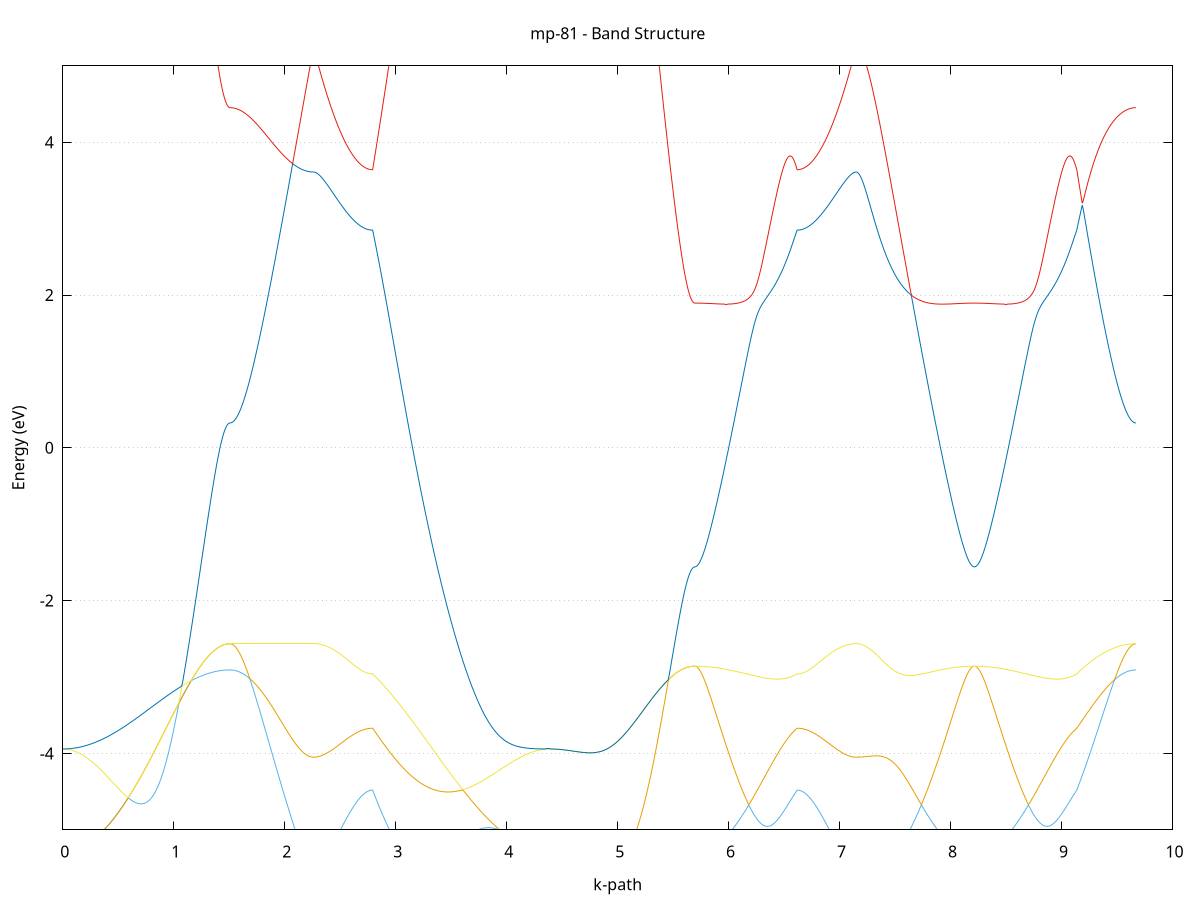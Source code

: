 set title 'mp-81 - Band Structure'
set xlabel 'k-path'
set ylabel 'Energy (eV)'
set grid y
set yrange [-5:5]
set terminal png size 800,600
set output 'mp-81_bands_gnuplot.png'
plot '-' using 1:2 with lines notitle, '-' using 1:2 with lines notitle, '-' using 1:2 with lines notitle, '-' using 1:2 with lines notitle, '-' using 1:2 with lines notitle, '-' using 1:2 with lines notitle, '-' using 1:2 with lines notitle, '-' using 1:2 with lines notitle, '-' using 1:2 with lines notitle, '-' using 1:2 with lines notitle, '-' using 1:2 with lines notitle, '-' using 1:2 with lines notitle, '-' using 1:2 with lines notitle, '-' using 1:2 with lines notitle, '-' using 1:2 with lines notitle, '-' using 1:2 with lines notitle
0.000000 -10.085745
0.009977 -10.085245
0.019953 -10.083745
0.029929 -10.081345
0.039906 -10.077945
0.049882 -10.073545
0.059859 -10.068245
0.069835 -10.061845
0.079812 -10.054545
0.089788 -10.046345
0.099765 -10.037145
0.109741 -10.026945
0.119718 -10.015745
0.129694 -10.003645
0.139671 -9.990645
0.149647 -9.976545
0.159624 -9.961645
0.169600 -9.945745
0.179577 -9.928845
0.189553 -9.911045
0.199530 -9.892345
0.209506 -9.872645
0.219483 -9.852045
0.229459 -9.830545
0.239436 -9.808145
0.249412 -9.784845
0.259389 -9.760545
0.269365 -9.735445
0.279342 -9.709445
0.289318 -9.682545
0.299295 -9.654745
0.309271 -9.626045
0.319248 -9.596545
0.329224 -9.566245
0.339201 -9.535045
0.349177 -9.503045
0.359154 -9.470145
0.369130 -9.436545
0.379107 -9.402145
0.389083 -9.366945
0.399060 -9.330945
0.409036 -9.294245
0.419013 -9.256745
0.428989 -9.218545
0.438966 -9.179645
0.448942 -9.140145
0.458919 -9.099945
0.468895 -9.059045
0.478872 -9.017545
0.488848 -8.975545
0.498825 -8.932845
0.508801 -8.889645
0.518778 -8.846045
0.528754 -8.801845
0.538731 -8.757245
0.548707 -8.712245
0.558684 -8.666845
0.568660 -8.621045
0.578637 -8.575045
0.588613 -8.528845
0.598590 -8.482345
0.608566 -8.435745
0.618543 -8.389045
0.628519 -8.342245
0.638496 -8.295545
0.648472 -8.248945
0.658449 -8.202445
0.668425 -8.156245
0.678402 -8.110245
0.688378 -8.064645
0.698355 -8.019545
0.708331 -7.974945
0.718308 -7.931045
0.728284 -7.887845
0.738261 -7.845345
0.748237 -7.803845
0.758214 -7.763345
0.768190 -7.723845
0.778167 -7.685645
0.788143 -7.648545
0.798120 -7.612845
0.808096 -7.578645
0.818073 -7.545845
0.828049 -7.514545
0.838026 -7.484945
0.848002 -7.456945
0.857979 -7.430645
0.867955 -7.406045
0.877932 -7.383245
0.887908 -7.362145
0.897885 -7.342645
0.907861 -7.325045
0.917838 -7.308945
0.927814 -7.294645
0.937791 -7.281845
0.947767 -7.270545
0.957744 -7.260745
0.967720 -7.252445
0.977697 -7.245445
0.987673 -7.239745
0.997650 -7.235345
1.007626 -7.231945
1.017603 -7.229745
1.027579 -7.228445
1.037556 -7.228145
1.047532 -7.228645
1.057509 -7.229945
1.067485 -7.232045
1.077462 -7.234745
1.087438 -7.238045
1.097415 -7.241845
1.107391 -7.246145
1.117368 -7.250945
1.127344 -7.256045
1.137321 -7.261445
1.147297 -7.267245
1.157274 -7.273245
1.167250 -7.279445
1.177227 -7.285745
1.187203 -7.292245
1.197180 -7.298845
1.207156 -7.305445
1.217133 -7.312145
1.227109 -7.318745
1.237086 -7.325445
1.247062 -7.331945
1.257039 -7.338445
1.267015 -7.344845
1.276992 -7.351145
1.286968 -7.357245
1.296945 -7.363245
1.306921 -7.369045
1.316898 -7.374745
1.326874 -7.380145
1.336851 -7.385345
1.346827 -7.390345
1.356804 -7.395045
1.366780 -7.399445
1.376757 -7.403645
1.386733 -7.407645
1.396710 -7.411245
1.406686 -7.414645
1.416663 -7.417645
1.426639 -7.420445
1.436616 -7.422845
1.446592 -7.424945
1.456569 -7.426745
1.466545 -7.428245
1.476522 -7.429445
1.486498 -7.430245
1.496475 -7.430745
1.506451 -7.430845
1.506451 -7.430845
1.516362 -7.430545
1.526273 -7.429645
1.536184 -7.428045
1.546095 -7.425845
1.556006 -7.423045
1.565916 -7.419545
1.575827 -7.415445
1.585738 -7.410745
1.595649 -7.405445
1.605560 -7.399545
1.615471 -7.393045
1.625382 -7.385845
1.635293 -7.378145
1.645203 -7.369745
1.655114 -7.360845
1.665025 -7.351345
1.674936 -7.341245
1.684847 -7.330545
1.694758 -7.319345
1.704669 -7.307545
1.714579 -7.295245
1.724490 -7.282345
1.734401 -7.268945
1.744312 -7.255045
1.754223 -7.240645
1.764134 -7.225745
1.774045 -7.210345
1.783955 -7.194445
1.793866 -7.178145
1.803777 -7.161445
1.813688 -7.144245
1.823599 -7.126645
1.833510 -7.108645
1.843421 -7.090345
1.853332 -7.071645
1.863242 -7.052545
1.873153 -7.033245
1.883064 -7.013645
1.892975 -6.993645
1.902886 -6.973545
1.912797 -6.953145
1.922708 -6.932645
1.932618 -6.911945
1.942529 -6.891045
1.952440 -6.870145
1.962351 -6.849145
1.972262 -6.828045
1.982173 -6.807045
1.992084 -6.786145
2.001994 -6.765245
2.011905 -6.744445
2.021816 -6.723845
2.031727 -6.703545
2.041638 -6.683445
2.051549 -6.663645
2.061460 -6.644245
2.071371 -6.625245
2.081281 -6.606745
2.091192 -6.588845
2.101103 -6.571445
2.111014 -6.554745
2.120925 -6.538745
2.130836 -6.523445
2.140747 -6.509045
2.150657 -6.495545
2.160568 -6.483045
2.170479 -6.471445
2.180390 -6.460945
2.190301 -6.451545
2.200212 -6.443245
2.210123 -6.436245
2.220033 -6.430445
2.229944 -6.425845
2.239855 -6.422545
2.249766 -6.420545
2.259677 -6.419945
2.259677 -6.419945
2.269540 -6.420145
2.279403 -6.420845
2.289266 -6.421945
2.299130 -6.423545
2.308993 -6.425645
2.318856 -6.428245
2.328719 -6.431345
2.338582 -6.435045
2.348445 -6.439345
2.358309 -6.444345
2.368172 -6.449845
2.378035 -6.456145
2.387898 -6.463045
2.397761 -6.470745
2.407624 -6.479145
2.417488 -6.488345
2.427351 -6.498245
2.437214 -6.508845
2.447077 -6.520145
2.456940 -6.532145
2.466803 -6.544745
2.476667 -6.557945
2.486530 -6.571645
2.496393 -6.585645
2.506256 -6.600045
2.516119 -6.614645
2.525982 -6.629445
2.535846 -6.644245
2.545709 -6.659045
2.555572 -6.673645
2.565435 -6.688245
2.575298 -6.702445
2.585161 -6.716445
2.595025 -6.730045
2.604888 -6.743245
2.614751 -6.756045
2.624614 -6.768245
2.634477 -6.780045
2.644340 -6.791145
2.654204 -6.801745
2.664067 -6.811645
2.673930 -6.820945
2.683793 -6.829545
2.693656 -6.837545
2.703519 -6.844745
2.713383 -6.851245
2.723246 -6.857045
2.733109 -6.862045
2.742972 -6.866345
2.752835 -6.869845
2.762698 -6.872545
2.772562 -6.874445
2.782425 -6.875645
2.792288 -6.876045
2.792288 -6.876045
2.802274 -6.861145
2.812261 -6.846045
2.822247 -6.830945
2.832234 -6.815845
2.842220 -6.800645
2.852207 -6.785445
2.862193 -6.770145
2.872180 -6.754945
2.882166 -6.739645
2.892152 -6.724445
2.902139 -6.709145
2.912125 -6.693945
2.922112 -6.678845
2.932098 -6.663745
2.942085 -6.648845
2.952071 -6.633945
2.962058 -6.619245
2.972044 -6.604645
2.982031 -6.590245
2.992017 -6.576045
3.002003 -6.562045
3.011990 -6.548345
3.021976 -6.534945
3.031963 -6.521845
3.041949 -6.509145
3.051936 -6.496845
3.061922 -6.484945
3.071909 -6.473645
3.081895 -6.462845
3.091882 -6.452545
3.101868 -6.443045
3.111854 -6.434145
3.121841 -6.426145
3.131827 -6.418945
3.141814 -6.412545
3.151800 -6.407245
3.161787 -6.402945
3.171773 -6.399745
3.181760 -6.397745
3.191746 -6.397045
3.201733 -6.397645
3.211719 -6.399645
3.221705 -6.403145
3.231692 -6.408045
3.241678 -6.414645
3.251665 -6.422745
3.261651 -6.432545
3.271638 -6.443945
3.281624 -6.457045
3.291611 -6.471845
3.301597 -6.488345
3.311584 -6.506545
3.321570 -6.526345
3.331556 -6.547845
3.341543 -6.570945
3.351529 -6.595645
3.361516 -6.621845
3.371502 -6.649645
3.381489 -6.678745
3.391475 -6.709345
3.401462 -6.741345
3.411448 -6.774545
3.421435 -6.809045
3.431421 -6.844645
3.441407 -6.881445
3.451394 -6.919345
3.461380 -6.958245
3.471367 -6.998145
3.481353 -7.038845
3.491340 -7.080545
3.501326 -7.122945
3.511313 -7.166145
3.521299 -7.210045
3.531286 -7.254545
3.541272 -7.299745
3.551258 -7.345445
3.561245 -7.391645
3.571231 -7.438345
3.581218 -7.485345
3.591204 -7.532845
3.601191 -7.580645
3.611177 -7.628645
3.621164 -7.676945
3.631150 -7.725445
3.641137 -7.774145
3.651123 -7.822845
3.661109 -7.871745
3.671096 -7.920645
3.681082 -7.969545
3.691069 -8.018445
3.701055 -8.067345
3.711042 -8.116045
3.721028 -8.164745
3.731015 -8.213145
3.741001 -8.261445
3.750988 -8.309545
3.760974 -8.357445
3.770960 -8.405045
3.780947 -8.452345
3.790933 -8.499245
3.800920 -8.545945
3.810906 -8.592145
3.820893 -8.638045
3.830879 -8.683445
3.840866 -8.728545
3.850852 -8.773045
3.860839 -8.817145
3.870825 -8.860645
3.880812 -8.903745
3.890798 -8.946245
3.900784 -8.988145
3.910771 -9.029545
3.920757 -9.070245
3.930744 -9.110345
3.940730 -9.149945
3.950717 -9.188745
3.960703 -9.226945
3.970690 -9.264445
3.980676 -9.301245
3.990663 -9.337445
4.000649 -9.372745
4.010635 -9.407445
4.020622 -9.441345
4.030608 -9.474445
4.040595 -9.506845
4.050581 -9.538445
4.060568 -9.569245
4.070554 -9.599245
4.080541 -9.628345
4.090527 -9.656745
4.100514 -9.684245
4.110500 -9.710845
4.120486 -9.736645
4.130473 -9.761545
4.140459 -9.785645
4.150446 -9.808845
4.160432 -9.831045
4.170419 -9.852445
4.180405 -9.872945
4.190392 -9.892545
4.200378 -9.911245
4.210365 -9.928945
4.220351 -9.945745
4.230337 -9.961645
4.240324 -9.976545
4.250310 -9.990545
4.260297 -10.003645
4.270283 -10.015745
4.280270 -10.026845
4.290256 -10.037045
4.300243 -10.046245
4.310229 -10.054545
4.320216 -10.061845
4.330202 -10.068145
4.340188 -10.073545
4.350175 -10.077945
4.360161 -10.081345
4.370148 -10.083745
4.380134 -10.085245
4.390121 -10.085745
4.390121 -10.085745
4.400080 -10.085245
4.410039 -10.083745
4.419998 -10.081345
4.429957 -10.077945
4.439916 -10.073545
4.449875 -10.068245
4.459834 -10.061945
4.469792 -10.054745
4.479751 -10.046545
4.489710 -10.037345
4.499669 -10.027245
4.509628 -10.016145
4.519587 -10.004145
4.529546 -9.991145
4.539505 -9.977245
4.549464 -9.962445
4.559423 -9.946645
4.569382 -9.929945
4.579341 -9.912345
4.589300 -9.893845
4.599259 -9.874445
4.609218 -9.854145
4.619177 -9.832945
4.629136 -9.810945
4.639095 -9.788045
4.649054 -9.764245
4.659013 -9.739645
4.668972 -9.714145
4.678931 -9.687945
4.688890 -9.660845
4.698849 -9.632945
4.708808 -9.604345
4.718767 -9.574945
4.728726 -9.544745
4.738685 -9.513845
4.748644 -9.482345
4.758603 -9.450045
4.768562 -9.417045
4.778521 -9.383445
4.788480 -9.349245
4.798439 -9.314445
4.808397 -9.279045
4.818356 -9.243145
4.828315 -9.206745
4.838274 -9.169845
4.848233 -9.132445
4.858192 -9.094645
4.868151 -9.056445
4.878110 -9.017945
4.888069 -8.979145
4.898028 -8.940145
4.907987 -8.900845
4.917946 -8.861445
4.927905 -8.821945
4.937864 -8.782245
4.947823 -8.742645
4.957782 -8.703145
4.967741 -8.663645
4.977700 -8.624345
4.987659 -8.585245
4.997618 -8.546445
5.007577 -8.508045
5.017536 -8.469945
5.027495 -8.432445
5.037454 -8.395445
5.047413 -8.359045
5.057372 -8.323245
5.067331 -8.288245
5.077290 -8.254045
5.087249 -8.220745
5.097208 -8.188245
5.107167 -8.156745
5.117126 -8.126245
5.127085 -8.096845
5.137043 -8.068445
5.147002 -8.041245
5.156961 -8.015045
5.166920 -7.990045
5.176879 -7.966245
5.186838 -7.943645
5.196797 -7.922045
5.206756 -7.901745
5.216715 -7.882545
5.226674 -7.864445
5.236633 -7.847445
5.246592 -7.831545
5.256551 -7.816745
5.266510 -7.802845
5.276469 -7.789945
5.286428 -7.778045
5.296387 -7.766945
5.306346 -7.756745
5.316305 -7.747445
5.326264 -7.738845
5.336223 -7.730945
5.346182 -7.723745
5.356141 -7.717245
5.366100 -7.711245
5.376059 -7.705945
5.386018 -7.701045
5.395977 -7.696745
5.405936 -7.692845
5.415895 -7.689345
5.425854 -7.686245
5.435813 -7.683545
5.445772 -7.681145
5.455731 -7.679045
5.465689 -7.677245
5.475648 -7.675745
5.485607 -7.674345
5.495566 -7.673245
5.505525 -7.672245
5.515484 -7.671445
5.525443 -7.670845
5.535402 -7.670345
5.545361 -7.669845
5.555320 -7.669545
5.565279 -7.669345
5.575238 -7.669145
5.585197 -7.669045
5.595156 -7.668945
5.605115 -7.668845
5.615074 -7.668845
5.625033 -7.668845
5.634992 -7.668845
5.644951 -7.668845
5.654910 -7.668945
5.664869 -7.668945
5.674828 -7.668945
5.684787 -7.668945
5.694746 -7.668945
5.694746 -7.668945
5.704665 -7.668545
5.714585 -7.667445
5.724504 -7.665445
5.734424 -7.662645
5.744343 -7.659045
5.754263 -7.654745
5.764182 -7.649645
5.774101 -7.643745
5.784021 -7.637045
5.793940 -7.629645
5.803860 -7.621445
5.813779 -7.612445
5.823699 -7.602745
5.833618 -7.592345
5.843538 -7.581145
5.853457 -7.569245
5.863377 -7.556645
5.873296 -7.543345
5.883215 -7.529345
5.893135 -7.514745
5.903054 -7.499445
5.912974 -7.483445
5.922893 -7.466945
5.932813 -7.449745
5.942732 -7.431945
5.952652 -7.413645
5.962571 -7.394745
5.972491 -7.375345
5.982410 -7.355445
5.992329 -7.335145
6.002249 -7.314245
6.012168 -7.293045
6.022088 -7.271445
6.032007 -7.249545
6.041927 -7.227345
6.051846 -7.204845
6.061766 -7.182145
6.071685 -7.159245
6.081605 -7.136145
6.091524 -7.113045
6.101443 -7.089945
6.111363 -7.066845
6.121282 -7.043945
6.131202 -7.021045
6.141121 -6.998545
6.151041 -6.976245
6.160960 -6.954345
6.170880 -6.932845
6.180799 -6.911945
6.190719 -6.891645
6.200638 -6.872145
6.210557 -6.853345
6.220477 -6.835345
6.230396 -6.818445
6.240316 -6.802445
6.250235 -6.787545
6.260155 -6.773845
6.270074 -6.761345
6.279994 -6.750045
6.289913 -6.740045
6.299833 -6.731345
6.309752 -6.723945
6.319671 -6.717845
6.329591 -6.712945
6.339510 -6.709345
6.349430 -6.706945
6.359349 -6.705645
6.369269 -6.705545
6.379188 -6.706345
6.389108 -6.708145
6.399027 -6.710845
6.408947 -6.714345
6.418866 -6.718645
6.428785 -6.723545
6.438705 -6.729145
6.448624 -6.735245
6.458544 -6.741745
6.468463 -6.748845
6.478383 -6.756245
6.488302 -6.763945
6.498222 -6.771945
6.508141 -6.780145
6.518061 -6.788545
6.527980 -6.797145
6.537899 -6.805845
6.547819 -6.814645
6.557738 -6.823445
6.567658 -6.832345
6.577577 -6.841145
6.587497 -6.849945
6.597416 -6.858745
6.607336 -6.867445
6.617255 -6.876045
6.617255 -6.876045
6.627118 -6.875645
6.636981 -6.874445
6.646845 -6.872545
6.656708 -6.869845
6.666571 -6.866345
6.676434 -6.862045
6.686297 -6.857045
6.696160 -6.851245
6.706024 -6.844745
6.715887 -6.837545
6.725750 -6.829545
6.735613 -6.820945
6.745476 -6.811645
6.755339 -6.801745
6.765203 -6.791145
6.775066 -6.780045
6.784929 -6.768245
6.794792 -6.756045
6.804655 -6.743245
6.814518 -6.730045
6.824382 -6.716445
6.834245 -6.702445
6.844108 -6.688245
6.853971 -6.673645
6.863834 -6.659045
6.873697 -6.644245
6.883561 -6.629445
6.893424 -6.614645
6.903287 -6.600045
6.913150 -6.585645
6.923013 -6.571645
6.932876 -6.557945
6.942740 -6.544745
6.952603 -6.532145
6.962466 -6.520145
6.972329 -6.508845
6.982192 -6.498245
6.992055 -6.488345
7.001919 -6.479145
7.011782 -6.470745
7.021645 -6.463045
7.031508 -6.456145
7.041371 -6.449845
7.051234 -6.444345
7.061098 -6.439345
7.070961 -6.435045
7.080824 -6.431345
7.090687 -6.428245
7.100550 -6.425645
7.110413 -6.423545
7.120277 -6.421945
7.130140 -6.420845
7.140003 -6.420145
7.149866 -6.419945
7.149866 -6.419945
7.159821 -6.419745
7.169777 -6.419045
7.179732 -6.417845
7.189687 -6.416245
7.199643 -6.414245
7.209598 -6.411745
7.219553 -6.408745
7.229509 -6.405345
7.239464 -6.401445
7.249419 -6.397145
7.259375 -6.392445
7.269330 -6.387245
7.279285 -6.381645
7.289241 -6.375545
7.299196 -6.369145
7.309152 -6.362245
7.319107 -6.354945
7.329062 -6.347245
7.339018 -6.339145
7.348973 -6.330645
7.358928 -6.321745
7.368884 -6.312445
7.378839 -6.302845
7.388794 -6.292745
7.398750 -6.282445
7.408705 -6.271745
7.418660 -6.260645
7.428616 -6.249245
7.438571 -6.237545
7.448526 -6.225445
7.458482 -6.213145
7.468437 -6.200545
7.478392 -6.187645
7.488348 -6.195545
7.498303 -6.220945
7.508258 -6.246745
7.518214 -6.272845
7.528169 -6.299145
7.538124 -6.325745
7.548080 -6.352645
7.558035 -6.379745
7.567990 -6.407045
7.577946 -6.434445
7.587901 -6.462045
7.597857 -6.489845
7.607812 -6.517745
7.617767 -6.545745
7.627723 -6.573745
7.637678 -6.601945
7.647633 -6.630045
7.657589 -6.658245
7.667544 -6.686445
7.677499 -6.714645
7.687455 -6.742745
7.697410 -6.770845
7.707365 -6.798845
7.717321 -6.826745
7.727276 -6.854445
7.737231 -6.882145
7.747187 -6.909545
7.757142 -6.936845
7.767097 -6.963845
7.777053 -6.990745
7.787008 -7.017245
7.796963 -7.043645
7.806919 -7.069645
7.816874 -7.095345
7.826829 -7.120645
7.836785 -7.145645
7.846740 -7.170345
7.856695 -7.194545
7.866651 -7.218345
7.876606 -7.241745
7.886562 -7.264645
7.896517 -7.287145
7.906472 -7.309045
7.916428 -7.330545
7.926383 -7.351445
7.936338 -7.371845
7.946294 -7.391645
7.956249 -7.410945
7.966204 -7.429545
7.976160 -7.447645
7.986115 -7.465045
7.996070 -7.481845
8.006026 -7.497945
8.015981 -7.513445
8.025936 -7.528245
8.035892 -7.542345
8.045847 -7.555845
8.055802 -7.568545
8.065758 -7.580545
8.075713 -7.591745
8.085668 -7.602245
8.095624 -7.612045
8.105579 -7.621045
8.115534 -7.629345
8.125490 -7.636845
8.135445 -7.643545
8.145400 -7.649445
8.155356 -7.654645
8.165311 -7.659045
8.175267 -7.662645
8.185222 -7.665345
8.195177 -7.667345
8.205133 -7.668545
8.215088 -7.668945
8.215088 -7.668945
8.225007 -7.668545
8.234927 -7.667445
8.244846 -7.665445
8.254766 -7.662645
8.264685 -7.659045
8.274605 -7.654745
8.284524 -7.649645
8.294444 -7.643745
8.304363 -7.637045
8.314282 -7.629645
8.324202 -7.621445
8.334121 -7.612445
8.344041 -7.602745
8.353960 -7.592345
8.363880 -7.581145
8.373799 -7.569245
8.383719 -7.556645
8.393638 -7.543345
8.403558 -7.529345
8.413477 -7.514745
8.423396 -7.499445
8.433316 -7.483445
8.443235 -7.466945
8.453155 -7.449745
8.463074 -7.431945
8.472994 -7.413645
8.482913 -7.394745
8.492833 -7.375345
8.502752 -7.355445
8.512672 -7.335145
8.522591 -7.314245
8.532510 -7.293045
8.542430 -7.271445
8.552349 -7.249545
8.562269 -7.227345
8.572188 -7.204845
8.582108 -7.182145
8.592027 -7.159245
8.601947 -7.136145
8.611866 -7.113045
8.621786 -7.089945
8.631705 -7.066845
8.641624 -7.043945
8.651544 -7.021045
8.661463 -6.998545
8.671383 -6.976245
8.681302 -6.954345
8.691222 -6.932845
8.701141 -6.911945
8.711061 -6.891645
8.720980 -6.872145
8.730900 -6.853345
8.740819 -6.835345
8.750738 -6.818445
8.760658 -6.802445
8.770577 -6.787545
8.780497 -6.773845
8.790416 -6.761345
8.800336 -6.750045
8.810255 -6.740045
8.820175 -6.731345
8.830094 -6.723945
8.840014 -6.717845
8.849933 -6.712945
8.859852 -6.709345
8.869772 -6.706945
8.879691 -6.705645
8.889611 -6.705545
8.899530 -6.706345
8.909450 -6.708145
8.919369 -6.710845
8.929289 -6.714345
8.939208 -6.718645
8.949128 -6.723545
8.959047 -6.729145
8.968966 -6.735245
8.978886 -6.741745
8.988805 -6.748845
8.998725 -6.756245
9.008644 -6.763945
9.018564 -6.771945
9.028483 -6.780145
9.038403 -6.788545
9.048322 -6.797145
9.058241 -6.805845
9.068161 -6.814645
9.078080 -6.823445
9.088000 -6.832345
9.097919 -6.841145
9.107839 -6.849945
9.117758 -6.858745
9.127678 -6.867445
9.137597 -6.876045
9.137597 -6.876045
9.147460 -6.890745
9.157323 -6.905345
9.167187 -6.919845
9.177050 -6.934345
9.186913 -6.948745
9.196776 -6.962945
9.206639 -6.977145
9.216502 -6.991245
9.226366 -7.005245
9.236229 -7.019045
9.246092 -7.032845
9.255955 -7.046545
9.265818 -7.060045
9.275681 -7.073545
9.285545 -7.086945
9.295408 -7.100145
9.305271 -7.113345
9.315134 -7.126345
9.324997 -7.139345
9.334860 -7.152245
9.344724 -7.164945
9.354587 -7.177545
9.364450 -7.190145
9.374313 -7.202545
9.384176 -7.214745
9.394039 -7.226945
9.403903 -7.238945
9.413766 -7.250745
9.423629 -7.262345
9.433492 -7.273845
9.443355 -7.285045
9.453218 -7.296045
9.463082 -7.306745
9.472945 -7.317245
9.482808 -7.327345
9.492671 -7.337145
9.502534 -7.346545
9.512397 -7.355645
9.522261 -7.364245
9.532124 -7.372445
9.541987 -7.380145
9.551850 -7.387445
9.561713 -7.394145
9.571576 -7.400345
9.581440 -7.406045
9.591303 -7.411245
9.601166 -7.415745
9.611029 -7.419745
9.620892 -7.423145
9.630755 -7.425945
9.640619 -7.428045
9.650482 -7.429645
9.660345 -7.430545
9.670208 -7.430845
e
0.000000 -5.289445
0.009977 -5.289645
0.019953 -5.290345
0.029929 -5.291545
0.039906 -5.293245
0.049882 -5.295345
0.059859 -5.297945
0.069835 -5.301045
0.079812 -5.304645
0.089788 -5.308645
0.099765 -5.313145
0.109741 -5.318045
0.119718 -5.323445
0.129694 -5.329345
0.139671 -5.335645
0.149647 -5.342345
0.159624 -5.349545
0.169600 -5.357245
0.179577 -5.365245
0.189553 -5.373745
0.199530 -5.382645
0.209506 -5.391945
0.219483 -5.401645
0.229459 -5.411745
0.239436 -5.422345
0.249412 -5.433245
0.259389 -5.444545
0.269365 -5.456145
0.279342 -5.468145
0.289318 -5.480545
0.299295 -5.493245
0.309271 -5.506345
0.319248 -5.519745
0.329224 -5.533445
0.339201 -5.547545
0.349177 -5.561845
0.359154 -5.576545
0.369130 -5.591445
0.379107 -5.606645
0.389083 -5.622145
0.399060 -5.637945
0.409036 -5.653945
0.419013 -5.670245
0.428989 -5.686745
0.438966 -5.703445
0.448942 -5.720445
0.458919 -5.737545
0.468895 -5.754945
0.478872 -5.772445
0.488848 -5.790145
0.498825 -5.808045
0.508801 -5.826145
0.518778 -5.844345
0.528754 -5.862645
0.538731 -5.881145
0.548707 -5.899745
0.558684 -5.918445
0.568660 -5.937245
0.578637 -5.956145
0.588613 -5.975145
0.598590 -5.994245
0.608566 -6.013345
0.618543 -6.032545
0.628519 -6.051845
0.638496 -6.071145
0.648472 -6.090445
0.658449 -6.109745
0.668425 -6.129145
0.678402 -6.148545
0.688378 -6.167845
0.698355 -6.187145
0.708331 -6.206445
0.718308 -6.225745
0.728284 -6.245045
0.738261 -6.264245
0.748237 -6.283445
0.758214 -6.302545
0.768190 -6.321545
0.778167 -6.340545
0.788143 -6.359445
0.798120 -6.378245
0.808096 -6.396945
0.818073 -6.415545
0.828049 -6.434045
0.838026 -6.452345
0.848002 -6.470645
0.857979 -6.488745
0.867955 -6.506645
0.877932 -6.524445
0.887908 -6.542145
0.897885 -6.559645
0.907861 -6.576945
0.917838 -6.594145
0.927814 -6.611145
0.937791 -6.627945
0.947767 -6.644545
0.957744 -6.661045
0.967720 -6.677245
0.977697 -6.693245
0.987673 -6.709045
0.997650 -6.724645
1.007626 -6.740045
1.017603 -6.755145
1.027579 -6.770145
1.037556 -6.784745
1.047532 -6.799245
1.057509 -6.813445
1.067485 -6.827445
1.077462 -6.841145
1.087438 -6.854545
1.097415 -6.867745
1.107391 -6.880645
1.117368 -6.893245
1.127344 -6.905645
1.137321 -6.917745
1.147297 -6.929545
1.157274 -6.941045
1.167250 -6.952345
1.177227 -6.963245
1.187203 -6.973945
1.197180 -6.984245
1.207156 -6.994345
1.217133 -7.004145
1.227109 -7.013545
1.237086 -7.022745
1.247062 -7.031545
1.257039 -7.040045
1.267015 -7.048245
1.276992 -7.056145
1.286968 -7.063645
1.296945 -7.070845
1.306921 -7.077845
1.316898 -7.084445
1.326874 -7.090645
1.336851 -7.096645
1.346827 -7.102245
1.356804 -7.107545
1.366780 -7.112445
1.376757 -7.117045
1.386733 -7.121345
1.396710 -7.125245
1.406686 -7.128845
1.416663 -7.132145
1.426639 -7.135045
1.436616 -7.137645
1.446592 -7.139845
1.456569 -7.141745
1.466545 -7.143245
1.476522 -7.144445
1.486498 -7.145345
1.496475 -7.145845
1.506451 -7.146045
1.506451 -7.146045
1.516362 -7.145745
1.526273 -7.144945
1.536184 -7.143745
1.546095 -7.141945
1.556006 -7.139645
1.565916 -7.136745
1.575827 -7.133445
1.585738 -7.129645
1.595649 -7.125245
1.605560 -7.120345
1.615471 -7.115045
1.625382 -7.109145
1.635293 -7.102745
1.645203 -7.095845
1.655114 -7.088345
1.665025 -7.080445
1.674936 -7.072045
1.684847 -7.063045
1.694758 -7.053545
1.704669 -7.043545
1.714579 -7.033145
1.724490 -7.022145
1.734401 -7.010545
1.744312 -6.998545
1.754223 -6.986045
1.764134 -6.972945
1.774045 -6.959445
1.783955 -6.945345
1.793866 -6.930845
1.803777 -6.915745
1.813688 -6.900145
1.823599 -6.884045
1.833510 -6.867445
1.843421 -6.850345
1.853332 -6.832745
1.863242 -6.814645
1.873153 -6.796045
1.883064 -6.776945
1.892975 -6.757345
1.902886 -6.737245
1.912797 -6.716645
1.922708 -6.695545
1.932618 -6.673945
1.942529 -6.651745
1.952440 -6.629145
1.962351 -6.606045
1.972262 -6.582445
1.982173 -6.558345
1.992084 -6.533845
2.001994 -6.508745
2.011905 -6.483145
2.021816 -6.457145
2.031727 -6.430545
2.041638 -6.403545
2.051549 -6.375945
2.061460 -6.347945
2.071371 -6.319445
2.081281 -6.290445
2.091192 -6.261045
2.101103 -6.231045
2.111014 -6.200645
2.120925 -6.169745
2.130836 -6.138445
2.140747 -6.106545
2.150657 -6.074245
2.160568 -6.041445
2.170479 -6.008245
2.180390 -5.974445
2.190301 -5.940345
2.200212 -5.905645
2.210123 -5.870545
2.220033 -5.834945
2.229944 -5.798945
2.239855 -5.762545
2.249766 -5.725545
2.259677 -5.688245
2.259677 -5.688245
2.269540 -5.714645
2.279403 -5.741145
2.289266 -5.767545
2.299130 -5.793745
2.308993 -5.819745
2.318856 -5.845545
2.328719 -5.870945
2.338582 -5.895945
2.348445 -5.920445
2.358309 -5.944345
2.368172 -5.967645
2.378035 -5.990245
2.387898 -6.012045
2.397761 -6.032945
2.407624 -6.052945
2.417488 -6.072045
2.427351 -6.090145
2.437214 -6.107145
2.447077 -6.123145
2.456940 -6.138145
2.466803 -6.152045
2.476667 -6.165045
2.486530 -6.176945
2.496393 -6.188045
2.506256 -6.198345
2.516119 -6.207745
2.525982 -6.216445
2.535846 -6.224445
2.545709 -6.231845
2.555572 -6.238645
2.565435 -6.244845
2.575298 -6.250645
2.585161 -6.256045
2.595025 -6.260945
2.604888 -6.265545
2.614751 -6.269745
2.624614 -6.273645
2.634477 -6.277245
2.644340 -6.280545
2.654204 -6.283545
2.664067 -6.286345
2.673930 -6.288845
2.683793 -6.291145
2.693656 -6.293245
2.703519 -6.295045
2.713383 -6.296745
2.723246 -6.298145
2.733109 -6.299345
2.742972 -6.300445
2.752835 -6.301245
2.762698 -6.301945
2.772562 -6.302445
2.782425 -6.302645
2.792288 -6.302745
2.792288 -6.302745
2.802274 -6.275245
2.812261 -6.247745
2.822247 -6.220345
2.832234 -6.193145
2.842220 -6.166145
2.852207 -6.139345
2.862193 -6.112845
2.872180 -6.086645
2.882166 -6.060845
2.892152 -6.035445
2.902139 -6.010345
2.912125 -5.985745
2.922112 -5.961745
2.932098 -5.938145
2.942085 -5.915145
2.952071 -5.892745
2.962058 -5.870845
2.972044 -5.849645
2.982031 -5.829145
2.992017 -5.809245
3.002003 -5.790045
3.011990 -5.771645
3.021976 -5.753845
3.031963 -5.736845
3.041949 -5.720545
3.051936 -5.705045
3.061922 -5.690145
3.071909 -5.676045
3.081895 -5.662645
3.091882 -5.649845
3.101868 -5.637745
3.111854 -5.626345
3.121841 -5.615445
3.131827 -5.605045
3.141814 -5.595245
3.151800 -5.585845
3.161787 -5.576845
3.171773 -5.568145
3.181760 -5.564645
3.191746 -5.581345
3.201733 -5.597545
3.211719 -5.613145
3.221705 -5.628245
3.231692 -5.642845
3.241678 -5.656745
3.251665 -5.670245
3.261651 -5.683145
3.271638 -5.695445
3.281624 -5.707245
3.291611 -5.718545
3.301597 -5.729345
3.311584 -5.739545
3.321570 -5.749245
3.331556 -5.758345
3.341543 -5.767045
3.351529 -5.775145
3.361516 -5.782845
3.371502 -5.789945
3.381489 -5.796545
3.391475 -5.802745
3.401462 -5.808345
3.411448 -5.813445
3.421435 -5.818145
3.431421 -5.822345
3.441407 -5.826045
3.451394 -5.829245
3.461380 -5.832045
3.471367 -5.834345
3.481353 -5.836245
3.491340 -5.837645
3.501326 -5.838645
3.511313 -5.839245
3.521299 -5.839345
3.531286 -5.839045
3.541272 -5.838345
3.551258 -5.837245
3.561245 -5.835745
3.571231 -5.833845
3.581218 -5.831545
3.591204 -5.828945
3.601191 -5.825945
3.611177 -5.822545
3.621164 -5.818845
3.631150 -5.814745
3.641137 -5.810345
3.651123 -5.805645
3.661109 -5.800545
3.671096 -5.795245
3.681082 -5.789545
3.691069 -5.783645
3.701055 -5.777445
3.711042 -5.770945
3.721028 -5.764245
3.731015 -5.757245
3.741001 -5.750045
3.750988 -5.742545
3.760974 -5.734845
3.770960 -5.726945
3.780947 -5.718845
3.790933 -5.710545
3.800920 -5.702145
3.810906 -5.693445
3.820893 -5.684745
3.830879 -5.675745
3.840866 -5.666745
3.850852 -5.657545
3.860839 -5.648245
3.870825 -5.638945
3.880812 -5.629445
3.890798 -5.619845
3.900784 -5.610245
3.910771 -5.600545
3.920757 -5.590845
3.930744 -5.581145
3.940730 -5.571345
3.950717 -5.561645
3.960703 -5.551845
3.970690 -5.542145
3.980676 -5.532445
3.990663 -5.522745
4.000649 -5.513145
4.010635 -5.503645
4.020622 -5.494145
4.030608 -5.484745
4.040595 -5.475545
4.050581 -5.466345
4.060568 -5.457345
4.070554 -5.448445
4.080541 -5.439645
4.090527 -5.431045
4.100514 -5.422645
4.110500 -5.414345
4.120486 -5.406245
4.130473 -5.398445
4.140459 -5.390745
4.150446 -5.383245
4.160432 -5.376045
4.170419 -5.369045
4.180405 -5.362345
4.190392 -5.355845
4.200378 -5.349645
4.210365 -5.343645
4.220351 -5.337945
4.230337 -5.332545
4.240324 -5.327545
4.250310 -5.322745
4.260297 -5.318245
4.270283 -5.314045
4.280270 -5.310145
4.290256 -5.306545
4.300243 -5.303345
4.310229 -5.300445
4.320216 -5.297845
4.330202 -5.295645
4.340188 -5.293745
4.350175 -5.292145
4.360161 -5.290945
4.370148 -5.290045
4.380134 -5.289545
4.390121 -5.289445
4.390121 -5.289445
4.400080 -5.289545
4.410039 -5.290045
4.419998 -5.290745
4.429957 -5.291845
4.439916 -5.293145
4.449875 -5.294845
4.459834 -5.296745
4.469792 -5.298945
4.479751 -5.301445
4.489710 -5.304245
4.499669 -5.307245
4.509628 -5.310545
4.519587 -5.314145
4.529546 -5.317945
4.539505 -5.321945
4.549464 -5.326245
4.559423 -5.330745
4.569382 -5.335445
4.579341 -5.340345
4.589300 -5.345445
4.599259 -5.350745
4.609218 -5.356145
4.619177 -5.361645
4.629136 -5.367345
4.639095 -5.373145
4.649054 -5.379045
4.659013 -5.385045
4.668972 -5.391145
4.678931 -5.397145
4.688890 -5.403245
4.698849 -5.409345
4.708808 -5.415445
4.718767 -5.421445
4.728726 -5.427445
4.738685 -5.433345
4.748644 -5.439045
4.758603 -5.444645
4.768562 -5.450145
4.778521 -5.455345
4.788480 -5.460345
4.798439 -5.465045
4.808397 -5.469445
4.818356 -5.473545
4.828315 -5.477245
4.838274 -5.480545
4.848233 -5.483345
4.858192 -5.485745
4.868151 -5.487545
4.878110 -5.488845
4.888069 -5.489445
4.898028 -5.489445
4.907987 -5.488645
4.917946 -5.487145
4.927905 -5.484745
4.937864 -5.481445
4.947823 -5.477245
4.957782 -5.472045
4.967741 -5.465745
4.977700 -5.458245
4.987659 -5.449645
4.997618 -5.439745
5.007577 -5.428545
5.017536 -5.415945
5.027495 -5.401745
5.037454 -5.386145
5.047413 -5.368945
5.057372 -5.350045
5.067331 -5.329345
5.077290 -5.306945
5.087249 -5.282645
5.097208 -5.256445
5.107167 -5.228345
5.117126 -5.198145
5.127085 -5.165945
5.137043 -5.131745
5.147002 -5.095345
5.156961 -5.089945
5.166920 -5.095745
5.176879 -5.101745
5.186838 -5.107745
5.196797 -5.113845
5.206756 -5.120045
5.216715 -5.126345
5.226674 -5.132645
5.236633 -5.139045
5.246592 -5.145445
5.256551 -5.151845
5.266510 -5.158245
5.276469 -5.164545
5.286428 -5.170945
5.296387 -5.177345
5.306346 -5.183545
5.316305 -5.189845
5.326264 -5.196045
5.336223 -5.202145
5.346182 -5.208145
5.356141 -5.214145
5.366100 -5.219945
5.376059 -5.225745
5.386018 -5.231345
5.395977 -5.236945
5.405936 -5.242345
5.415895 -5.247645
5.425854 -5.252745
5.435813 -5.257745
5.445772 -5.262645
5.455731 -5.267345
5.465689 -5.271845
5.475648 -5.276245
5.485607 -5.280545
5.495566 -5.284645
5.505525 -5.288445
5.515484 -5.292145
5.525443 -5.295745
5.535402 -5.299045
5.545361 -5.302245
5.555320 -5.305145
5.565279 -5.307945
5.575238 -5.310545
5.585197 -5.312945
5.595156 -5.315045
5.605115 -5.317045
5.615074 -5.318845
5.625033 -5.320445
5.634992 -5.321745
5.644951 -5.322945
5.654910 -5.323845
5.664869 -5.324645
5.674828 -5.325145
5.684787 -5.325445
5.694746 -5.325545
5.694746 -5.325545
5.704665 -5.325745
5.714585 -5.326545
5.724504 -5.327745
5.734424 -5.329445
5.744343 -5.331645
5.754263 -5.334245
5.764182 -5.337345
5.774101 -5.340945
5.784021 -5.345045
5.793940 -5.349545
5.803860 -5.354545
5.813779 -5.359945
5.823699 -5.365745
5.833618 -5.372045
5.843538 -5.378745
5.853457 -5.385845
5.863377 -5.393345
5.873296 -5.401245
5.883215 -5.409445
5.893135 -5.418045
5.903054 -5.427045
5.912974 -5.436345
5.922893 -5.445945
5.932813 -5.455945
5.942732 -5.466145
5.952652 -5.476645
5.962571 -5.487345
5.972491 -5.498345
5.982410 -5.509545
5.992329 -5.520945
6.002249 -5.532545
6.012168 -5.544245
6.022088 -5.556045
6.032007 -5.568045
6.041927 -5.580045
6.051846 -5.592145
6.061766 -5.604245
6.071685 -5.616445
6.081605 -5.628545
6.091524 -5.640645
6.101443 -5.652645
6.111363 -5.664545
6.121282 -5.676345
6.131202 -5.687945
6.141121 -5.699345
6.151041 -5.710545
6.160960 -5.721545
6.170880 -5.732245
6.180799 -5.742645
6.190719 -5.752745
6.200638 -5.762645
6.210557 -5.772145
6.220477 -5.781345
6.230396 -5.790245
6.240316 -5.798845
6.250235 -5.807345
6.260155 -5.815545
6.270074 -5.823545
6.279994 -5.831545
6.289913 -5.839645
6.299833 -5.847645
6.309752 -5.855945
6.319671 -5.864545
6.329591 -5.873445
6.339510 -5.882745
6.349430 -5.892545
6.359349 -5.902945
6.369269 -5.913845
6.379188 -5.925445
6.389108 -5.937645
6.399027 -5.950445
6.408947 -5.963745
6.418866 -5.977645
6.428785 -5.992145
6.438705 -6.007045
6.448624 -6.022345
6.458544 -6.038045
6.468463 -6.054045
6.478383 -6.070345
6.488302 -6.086845
6.498222 -6.103445
6.508141 -6.120245
6.518061 -6.137145
6.527980 -6.154045
6.537899 -6.170945
6.547819 -6.187845
6.557738 -6.204645
6.567658 -6.221345
6.577577 -6.237945
6.587497 -6.254445
6.597416 -6.270745
6.607336 -6.286845
6.617255 -6.302745
6.617255 -6.302745
6.627118 -6.302645
6.636981 -6.302445
6.646845 -6.301945
6.656708 -6.301245
6.666571 -6.300445
6.676434 -6.299345
6.686297 -6.298145
6.696160 -6.296745
6.706024 -6.295045
6.715887 -6.293245
6.725750 -6.291145
6.735613 -6.288845
6.745476 -6.286345
6.755339 -6.283545
6.765203 -6.280545
6.775066 -6.277245
6.784929 -6.273645
6.794792 -6.269745
6.804655 -6.265545
6.814518 -6.260945
6.824382 -6.256045
6.834245 -6.250645
6.844108 -6.244845
6.853971 -6.238645
6.863834 -6.231845
6.873697 -6.224445
6.883561 -6.216445
6.893424 -6.207745
6.903287 -6.198345
6.913150 -6.188045
6.923013 -6.176945
6.932876 -6.165045
6.942740 -6.152045
6.952603 -6.138145
6.962466 -6.123145
6.972329 -6.107145
6.982192 -6.090145
6.992055 -6.072045
7.001919 -6.052945
7.011782 -6.032945
7.021645 -6.012045
7.031508 -5.990245
7.041371 -5.967645
7.051234 -5.944345
7.061098 -5.920445
7.070961 -5.895945
7.080824 -5.870945
7.090687 -5.845545
7.100550 -5.819745
7.110413 -5.793745
7.120277 -5.767545
7.130140 -5.741145
7.140003 -5.714645
7.149866 -5.688245
7.149866 -5.688245
7.159821 -5.688745
7.169777 -5.690345
7.179732 -5.693045
7.189687 -5.696745
7.199643 -5.701445
7.209598 -5.707245
7.219553 -5.714045
7.229509 -5.721845
7.239464 -5.730645
7.249419 -5.740345
7.259375 -5.751045
7.269330 -5.762645
7.279285 -5.775045
7.289241 -5.788445
7.299196 -5.802545
7.309152 -5.817545
7.319107 -5.833345
7.329062 -5.849845
7.339018 -5.867145
7.348973 -5.885045
7.358928 -5.903645
7.368884 -5.922945
7.378839 -5.942845
7.388794 -5.963345
7.398750 -5.984345
7.408705 -6.005945
7.418660 -6.028045
7.428616 -6.050745
7.438571 -6.073745
7.448526 -6.097345
7.458482 -6.121245
7.468437 -6.145645
7.478392 -6.170345
7.488348 -6.174445
7.498303 -6.161045
7.508258 -6.147345
7.518214 -6.133345
7.528169 -6.119245
7.538124 -6.104845
7.548080 -6.090345
7.558035 -6.075545
7.567990 -6.060645
7.577946 -6.045545
7.587901 -6.030245
7.597857 -6.014845
7.607812 -5.999345
7.617767 -5.983745
7.627723 -5.968045
7.637678 -5.952245
7.647633 -5.936345
7.657589 -5.920445
7.667544 -5.904445
7.677499 -5.888445
7.687455 -5.872345
7.697410 -5.856345
7.707365 -5.840345
7.717321 -5.824345
7.727276 -5.808345
7.737231 -5.792445
7.747187 -5.776545
7.757142 -5.760845
7.767097 -5.745145
7.777053 -5.729645
7.787008 -5.714145
7.796963 -5.698845
7.806919 -5.683645
7.816874 -5.668645
7.826829 -5.653745
7.836785 -5.639045
7.846740 -5.624545
7.856695 -5.610345
7.866651 -5.596245
7.876606 -5.582445
7.886562 -5.568845
7.896517 -5.555545
7.906472 -5.542545
7.916428 -5.529745
7.926383 -5.517345
7.936338 -5.505145
7.946294 -5.493245
7.956249 -5.481745
7.966204 -5.470545
7.976160 -5.459745
7.986115 -5.449345
7.996070 -5.439245
8.006026 -5.429445
8.015981 -5.420145
8.025936 -5.411245
8.035892 -5.402645
8.045847 -5.394545
8.055802 -5.386845
8.065758 -5.379545
8.075713 -5.372745
8.085668 -5.366345
8.095624 -5.360345
8.105579 -5.354845
8.115534 -5.349745
8.125490 -5.345245
8.135445 -5.341145
8.145400 -5.337445
8.155356 -5.334345
8.165311 -5.331645
8.175267 -5.329445
8.185222 -5.327745
8.195177 -5.326545
8.205133 -5.325745
8.215088 -5.325545
8.215088 -5.325545
8.225007 -5.325745
8.234927 -5.326545
8.244846 -5.327745
8.254766 -5.329445
8.264685 -5.331645
8.274605 -5.334245
8.284524 -5.337345
8.294444 -5.340945
8.304363 -5.345045
8.314282 -5.349545
8.324202 -5.354545
8.334121 -5.359945
8.344041 -5.365745
8.353960 -5.372045
8.363880 -5.378745
8.373799 -5.385845
8.383719 -5.393345
8.393638 -5.401245
8.403558 -5.409445
8.413477 -5.418045
8.423396 -5.427045
8.433316 -5.436345
8.443235 -5.445945
8.453155 -5.455945
8.463074 -5.466145
8.472994 -5.476645
8.482913 -5.487345
8.492833 -5.498345
8.502752 -5.509545
8.512672 -5.520945
8.522591 -5.532545
8.532510 -5.544245
8.542430 -5.556045
8.552349 -5.568045
8.562269 -5.580045
8.572188 -5.592145
8.582108 -5.604245
8.592027 -5.616445
8.601947 -5.628545
8.611866 -5.640645
8.621786 -5.652645
8.631705 -5.664545
8.641624 -5.676345
8.651544 -5.687945
8.661463 -5.699345
8.671383 -5.710545
8.681302 -5.721545
8.691222 -5.732245
8.701141 -5.742645
8.711061 -5.752745
8.720980 -5.762645
8.730900 -5.772145
8.740819 -5.781345
8.750738 -5.790245
8.760658 -5.798845
8.770577 -5.807345
8.780497 -5.815545
8.790416 -5.823545
8.800336 -5.831545
8.810255 -5.839645
8.820175 -5.847645
8.830094 -5.855945
8.840014 -5.864545
8.849933 -5.873445
8.859852 -5.882745
8.869772 -5.892545
8.879691 -5.902945
8.889611 -5.913845
8.899530 -5.925445
8.909450 -5.937645
8.919369 -5.950445
8.929289 -5.963745
8.939208 -5.977645
8.949128 -5.992145
8.959047 -6.007045
8.968966 -6.022345
8.978886 -6.038045
8.988805 -6.054045
8.998725 -6.070345
9.008644 -6.086845
9.018564 -6.103445
9.028483 -6.120245
9.038403 -6.137145
9.048322 -6.154045
9.058241 -6.170945
9.068161 -6.187845
9.078080 -6.204645
9.088000 -6.221345
9.097919 -6.237945
9.107839 -6.254445
9.117758 -6.270745
9.127678 -6.286845
9.137597 -6.302745
9.137597 -6.302745
9.147460 -6.330045
9.157323 -6.357345
9.167187 -6.384545
9.177050 -6.411745
9.186913 -6.438845
9.196776 -6.465745
9.206639 -6.492545
9.216502 -6.519045
9.226366 -6.545345
9.236229 -6.571345
9.246092 -6.597045
9.255955 -6.622445
9.265818 -6.647445
9.275681 -6.671945
9.285545 -6.696045
9.295408 -6.719645
9.305271 -6.742745
9.315134 -6.765345
9.324997 -6.787345
9.334860 -6.808845
9.344724 -6.829645
9.354587 -6.849745
9.364450 -6.869345
9.374313 -6.888145
9.384176 -6.906345
9.394039 -6.923745
9.403903 -6.940545
9.413766 -6.956545
9.423629 -6.971845
9.433492 -6.986545
9.443355 -7.000345
9.453218 -7.013545
9.463082 -7.026045
9.472945 -7.037845
9.482808 -7.048945
9.492671 -7.059345
9.502534 -7.069145
9.512397 -7.078245
9.522261 -7.086745
9.532124 -7.094645
9.541987 -7.101945
9.551850 -7.108645
9.561713 -7.114745
9.571576 -7.120245
9.581440 -7.125145
9.591303 -7.129545
9.601166 -7.133445
9.611029 -7.136845
9.620892 -7.139645
9.630755 -7.141945
9.640619 -7.143745
9.650482 -7.145045
9.660345 -7.145745
9.670208 -7.146045
e
0.000000 -5.289445
0.009977 -5.289145
0.019953 -5.288545
0.029929 -5.287545
0.039906 -5.286045
0.049882 -5.284145
0.059859 -5.281845
0.069835 -5.279045
0.079812 -5.275945
0.089788 -5.272345
0.099765 -5.268345
0.109741 -5.263945
0.119718 -5.259145
0.129694 -5.253845
0.139671 -5.248145
0.149647 -5.242045
0.159624 -5.235545
0.169600 -5.228645
0.179577 -5.221245
0.189553 -5.213545
0.199530 -5.205345
0.209506 -5.196845
0.219483 -5.187845
0.229459 -5.178445
0.239436 -5.168645
0.249412 -5.158445
0.259389 -5.147845
0.269365 -5.136845
0.279342 -5.125445
0.289318 -5.113645
0.299295 -5.101445
0.309271 -5.088845
0.319248 -5.075845
0.329224 -5.062445
0.339201 -5.048645
0.349177 -5.034445
0.359154 -5.019945
0.369130 -5.004945
0.379107 -4.989645
0.389083 -4.973945
0.399060 -4.957845
0.409036 -4.941345
0.419013 -4.924545
0.428989 -4.907345
0.438966 -4.889745
0.448942 -4.871845
0.458919 -4.853545
0.468895 -4.834945
0.478872 -4.815945
0.488848 -4.796545
0.498825 -4.776845
0.508801 -4.756745
0.518778 -4.736445
0.528754 -4.715645
0.538731 -4.694645
0.548707 -4.673245
0.558684 -4.651545
0.568660 -4.629545
0.578637 -4.607245
0.588613 -4.584545
0.598590 -4.592445
0.608566 -4.603345
0.618543 -4.613545
0.628519 -4.622945
0.638496 -4.631445
0.648472 -4.639045
0.658449 -4.645645
0.668425 -4.651145
0.678402 -4.655545
0.688378 -4.658645
0.698355 -4.660345
0.708331 -4.660645
0.718308 -4.659445
0.728284 -4.656545
0.738261 -4.652045
0.748237 -4.645645
0.758214 -4.637345
0.768190 -4.627145
0.778167 -4.614745
0.788143 -4.600045
0.798120 -4.583145
0.808096 -4.563845
0.818073 -4.542145
0.828049 -4.517845
0.838026 -4.491045
0.848002 -4.461545
0.857979 -4.429345
0.867955 -4.394545
0.877932 -4.356945
0.887908 -4.316645
0.897885 -4.273645
0.907861 -4.227845
0.917838 -4.179445
0.927814 -4.128445
0.937791 -4.074745
0.947767 -4.018545
0.957744 -3.959945
0.967720 -3.898845
0.977697 -3.835345
0.987673 -3.769545
0.997650 -3.701645
1.007626 -3.631545
1.017603 -3.559445
1.027579 -3.485345
1.037556 -3.409345
1.047532 -3.337745
1.057509 -3.310145
1.067485 -3.282645
1.077462 -3.255545
1.087438 -3.228545
1.097415 -3.201845
1.107391 -3.175445
1.117368 -3.149345
1.127344 -3.123545
1.137321 -3.098045
1.147297 -3.072945
1.157274 -3.048345
1.167250 -3.040845
1.177227 -3.033545
1.187203 -3.026345
1.197180 -3.019445
1.207156 -3.012645
1.217133 -3.006045
1.227109 -2.999545
1.237086 -2.993345
1.247062 -2.987345
1.257039 -2.981545
1.267015 -2.975845
1.276992 -2.970445
1.286968 -2.965245
1.296945 -2.960245
1.306921 -2.955445
1.316898 -2.950845
1.326874 -2.946545
1.336851 -2.942445
1.346827 -2.938545
1.356804 -2.934845
1.366780 -2.931345
1.376757 -2.928145
1.386733 -2.925145
1.396710 -2.922445
1.406686 -2.919845
1.416663 -2.917645
1.426639 -2.915545
1.436616 -2.913745
1.446592 -2.912145
1.456569 -2.910845
1.466545 -2.909745
1.476522 -2.908945
1.486498 -2.908345
1.496475 -2.907945
1.506451 -2.907845
1.506451 -2.907845
1.516362 -2.908145
1.526273 -2.909245
1.536184 -2.911045
1.546095 -2.913445
1.556006 -2.916645
1.565916 -2.920545
1.575827 -2.925145
1.585738 -2.930345
1.595649 -2.936345
1.605560 -2.943045
1.615471 -2.950445
1.625382 -2.958445
1.635293 -2.967145
1.645203 -2.976545
1.655114 -2.986645
1.665025 -2.997345
1.674936 -3.008745
1.684847 -3.020745
1.694758 -3.063145
1.704669 -3.107545
1.714579 -3.152845
1.724490 -3.198945
1.734401 -3.245645
1.744312 -3.293045
1.754223 -3.340945
1.764134 -3.389245
1.774045 -3.438045
1.783955 -3.487045
1.793866 -3.536445
1.803777 -3.586045
1.813688 -3.635845
1.823599 -3.685745
1.833510 -3.735745
1.843421 -3.785845
1.853332 -3.835945
1.863242 -3.886045
1.873153 -3.936045
1.883064 -3.986045
1.892975 -4.035945
1.902886 -4.085745
1.912797 -4.135445
1.922708 -4.184945
1.932618 -4.234245
1.942529 -4.283345
1.952440 -4.332345
1.962351 -4.381045
1.972262 -4.429445
1.982173 -4.477745
1.992084 -4.525645
2.001994 -4.573345
2.011905 -4.620745
2.021816 -4.667745
2.031727 -4.714545
2.041638 -4.761045
2.051549 -4.807145
2.061460 -4.852945
2.071371 -4.898345
2.081281 -4.943445
2.091192 -4.988145
2.101103 -5.032545
2.111014 -5.076545
2.120925 -5.120145
2.130836 -5.163445
2.140747 -5.206245
2.150657 -5.248745
2.160568 -5.290745
2.170479 -5.332445
2.180390 -5.373645
2.190301 -5.414445
2.200212 -5.454845
2.210123 -5.494845
2.220033 -5.534345
2.229944 -5.573545
2.239855 -5.612145
2.249766 -5.650445
2.259677 -5.688245
2.259677 -5.688245
2.269540 -5.661645
2.279403 -5.634845
2.289266 -5.607845
2.299130 -5.580645
2.308993 -5.553145
2.318856 -5.525545
2.328719 -5.497745
2.338582 -5.469845
2.348445 -5.441745
2.358309 -5.413445
2.368172 -5.385145
2.378035 -5.356745
2.387898 -5.328245
2.397761 -5.299645
2.407624 -5.271045
2.417488 -5.242445
2.427351 -5.213845
2.437214 -5.185245
2.447077 -5.156645
2.456940 -5.128245
2.466803 -5.099845
2.476667 -5.071545
2.486530 -5.043545
2.496393 -5.015545
2.506256 -4.987845
2.516119 -4.960445
2.525982 -4.933245
2.535846 -4.906345
2.545709 -4.879845
2.555572 -4.853745
2.565435 -4.828045
2.575298 -4.802845
2.585161 -4.778145
2.595025 -4.754045
2.604888 -4.730545
2.614751 -4.707845
2.624614 -4.685745
2.634477 -4.664445
2.644340 -4.644045
2.654204 -4.624545
2.664067 -4.606045
2.673930 -4.588545
2.683793 -4.572145
2.693656 -4.556845
2.703519 -4.542845
2.713383 -4.530145
2.723246 -4.518745
2.733109 -4.508745
2.742972 -4.500245
2.752835 -4.493145
2.762698 -4.487645
2.772562 -4.483645
2.782425 -4.481245
2.792288 -4.480445
2.792288 -4.480445
2.802274 -4.518245
2.812261 -4.555545
2.822247 -4.592345
2.832234 -4.628645
2.842220 -4.664545
2.852207 -4.699845
2.862193 -4.734745
2.872180 -4.769045
2.882166 -4.802845
2.892152 -4.836145
2.902139 -4.868945
2.912125 -4.901245
2.922112 -4.932945
2.932098 -4.964245
2.942085 -4.994845
2.952071 -5.025045
2.962058 -5.054645
2.972044 -5.083645
2.982031 -5.112145
2.992017 -5.140045
3.002003 -5.167445
3.011990 -5.194245
3.021976 -5.220545
3.031963 -5.246245
3.041949 -5.271345
3.051936 -5.295945
3.061922 -5.320045
3.071909 -5.343545
3.081895 -5.366445
3.091882 -5.388745
3.101868 -5.410545
3.111854 -5.431745
3.121841 -5.452445
3.131827 -5.472545
3.141814 -5.492045
3.151800 -5.511045
3.161787 -5.529445
3.171773 -5.547345
3.181760 -5.559745
3.191746 -5.551545
3.201733 -5.543545
3.211719 -5.535645
3.221705 -5.527745
3.231692 -5.519845
3.241678 -5.511845
3.251665 -5.503745
3.261651 -5.495445
3.271638 -5.486945
3.281624 -5.478145
3.291611 -5.469145
3.301597 -5.459945
3.311584 -5.450345
3.321570 -5.440545
3.331556 -5.430445
3.341543 -5.420045
3.351529 -5.409345
3.361516 -5.398445
3.371502 -5.387245
3.381489 -5.375845
3.391475 -5.364245
3.401462 -5.352445
3.411448 -5.340545
3.421435 -5.328445
3.431421 -5.316245
3.441407 -5.303945
3.451394 -5.291645
3.461380 -5.279245
3.471367 -5.266845
3.481353 -5.254445
3.491340 -5.242145
3.501326 -5.229745
3.511313 -5.217545
3.521299 -5.205345
3.531286 -5.193345
3.541272 -5.181345
3.551258 -5.169645
3.561245 -5.158045
3.571231 -5.146545
3.581218 -5.135345
3.591204 -5.124345
3.601191 -5.113645
3.611177 -5.103145
3.621164 -5.092945
3.631150 -5.083045
3.641137 -5.073445
3.651123 -5.064245
3.661109 -5.055345
3.671096 -5.046745
3.681082 -5.038645
3.691069 -5.030845
3.701055 -5.023545
3.711042 -5.016645
3.721028 -5.010145
3.731015 -5.004245
3.741001 -4.998745
3.750988 -4.993745
3.760974 -4.989245
3.770960 -4.985245
3.780947 -4.981845
3.790933 -4.978945
3.800920 -4.976645
3.810906 -4.974945
3.820893 -4.973745
3.830879 -4.973245
3.840866 -4.973245
3.850852 -4.973845
3.860839 -4.975045
3.870825 -4.976845
3.880812 -4.979245
3.890798 -4.982145
3.900784 -4.985645
3.910771 -4.989645
3.920757 -4.994245
3.930744 -4.999245
3.940730 -5.004845
3.950717 -5.015945
3.960703 -5.027845
3.970690 -5.039545
3.980676 -5.050945
3.990663 -5.062145
4.000649 -5.073145
4.010635 -5.083745
4.020622 -5.094245
4.030608 -5.104445
4.040595 -5.114345
4.050581 -5.124045
4.060568 -5.133445
4.070554 -5.142545
4.080541 -5.151445
4.090527 -5.160045
4.100514 -5.168445
4.110500 -5.176545
4.120486 -5.184345
4.130473 -5.191945
4.140459 -5.199145
4.150446 -5.206145
4.160432 -5.212945
4.170419 -5.219345
4.180405 -5.225545
4.190392 -5.231445
4.200378 -5.237045
4.210365 -5.242445
4.220351 -5.247445
4.230337 -5.252245
4.240324 -5.256745
4.250310 -5.260945
4.260297 -5.264845
4.270283 -5.268445
4.280270 -5.271745
4.290256 -5.274845
4.300243 -5.277645
4.310229 -5.280045
4.320216 -5.282245
4.330202 -5.284145
4.340188 -5.285745
4.350175 -5.287045
4.360161 -5.288045
4.370148 -5.288845
4.380134 -5.289245
4.390121 -5.289445
4.390121 -5.289445
4.400080 -5.289245
4.410039 -5.288745
4.419998 -5.287945
4.429957 -5.286745
4.439916 -5.285245
4.449875 -5.283445
4.459834 -5.281245
4.469792 -5.278845
4.479751 -5.276045
4.489710 -5.272945
4.499669 -5.269545
4.509628 -5.265845
4.519587 -5.261945
4.529546 -5.257645
4.539505 -5.253045
4.549464 -5.248245
4.559423 -5.243145
4.569382 -5.237845
4.579341 -5.232345
4.589300 -5.226545
4.599259 -5.220545
4.609218 -5.214345
4.619177 -5.207945
4.629136 -5.201445
4.639095 -5.194745
4.649054 -5.187845
4.659013 -5.180945
4.668972 -5.173845
4.678931 -5.166745
4.688890 -5.159545
4.698849 -5.152245
4.708808 -5.144945
4.718767 -5.137745
4.728726 -5.130445
4.738685 -5.123345
4.748644 -5.116145
4.758603 -5.109145
4.768562 -5.102345
4.778521 -5.095545
4.788480 -5.089045
4.798439 -5.082645
4.808397 -5.076545
4.818356 -5.070645
4.828315 -5.065045
4.838274 -5.059745
4.848233 -5.054745
4.858192 -5.050045
4.868151 -5.045745
4.878110 -5.041845
4.888069 -5.038345
4.898028 -5.035245
4.907987 -5.032545
4.917946 -5.030245
4.927905 -5.028445
4.937864 -5.027045
4.947823 -5.026045
4.957782 -5.025545
4.967741 -5.025445
4.977700 -5.025745
4.987659 -5.026445
4.997618 -5.027645
5.007577 -5.029145
5.017536 -5.031145
5.027495 -5.033445
5.037454 -5.036045
5.047413 -5.039045
5.057372 -5.042445
5.067331 -5.046045
5.077290 -5.049945
5.087249 -5.054245
5.097208 -5.058645
5.107167 -5.063445
5.117126 -5.068345
5.127085 -5.073445
5.137043 -5.078845
5.147002 -5.084345
5.156961 -5.089945
5.166920 -5.095745
5.176879 -5.101745
5.186838 -5.107745
5.196797 -5.113845
5.206756 -5.120045
5.216715 -5.126345
5.226674 -5.132645
5.236633 -5.139045
5.246592 -5.145445
5.256551 -5.151845
5.266510 -5.158245
5.276469 -5.164545
5.286428 -5.170945
5.296387 -5.177345
5.306346 -5.183545
5.316305 -5.189845
5.326264 -5.196045
5.336223 -5.202145
5.346182 -5.208145
5.356141 -5.214145
5.366100 -5.219945
5.376059 -5.225745
5.386018 -5.231345
5.395977 -5.236945
5.405936 -5.242345
5.415895 -5.247645
5.425854 -5.252745
5.435813 -5.257745
5.445772 -5.262645
5.455731 -5.267345
5.465689 -5.271845
5.475648 -5.276245
5.485607 -5.280545
5.495566 -5.284645
5.505525 -5.288445
5.515484 -5.292145
5.525443 -5.295745
5.535402 -5.299045
5.545361 -5.302245
5.555320 -5.305145
5.565279 -5.307945
5.575238 -5.310545
5.585197 -5.312945
5.595156 -5.315045
5.605115 -5.317045
5.615074 -5.318845
5.625033 -5.320445
5.634992 -5.321745
5.644951 -5.322945
5.654910 -5.323845
5.664869 -5.324645
5.674828 -5.325145
5.684787 -5.325445
5.694746 -5.325545
5.694746 -5.325545
5.704665 -5.325245
5.714585 -5.324345
5.724504 -5.322945
5.734424 -5.320845
5.744343 -5.318245
5.754263 -5.315045
5.764182 -5.311245
5.774101 -5.306845
5.784021 -5.301945
5.793940 -5.296345
5.803860 -5.290245
5.813779 -5.283545
5.823699 -5.276345
5.833618 -5.268445
5.843538 -5.260145
5.853457 -5.251145
5.863377 -5.241645
5.873296 -5.231545
5.883215 -5.220945
5.893135 -5.209845
5.903054 -5.198145
5.912974 -5.185845
5.922893 -5.173145
5.932813 -5.159845
5.942732 -5.146045
5.952652 -5.131645
5.962571 -5.116845
5.972491 -5.101445
5.982410 -5.085645
5.992329 -5.069245
6.002249 -5.052445
6.012168 -5.035145
6.022088 -5.017445
6.032007 -4.999145
6.041927 -4.980545
6.051846 -4.961345
6.061766 -4.941845
6.071685 -4.921845
6.081605 -4.901445
6.091524 -4.880645
6.101443 -4.859445
6.111363 -4.837945
6.121282 -4.815945
6.131202 -4.793645
6.141121 -4.770945
6.151041 -4.747945
6.160960 -4.724645
6.170880 -4.701045
6.180799 -4.677145
6.190719 -4.700645
6.200638 -4.728745
6.210557 -4.755645
6.220477 -4.781245
6.230396 -4.805345
6.240316 -4.828045
6.250235 -4.849245
6.260155 -4.868745
6.270074 -4.886445
6.279994 -4.902245
6.289913 -4.916245
6.299833 -4.928145
6.309752 -4.937845
6.319671 -4.945545
6.329591 -4.950945
6.339510 -4.954145
6.349430 -4.955045
6.359349 -4.953845
6.369269 -4.950345
6.379188 -4.944745
6.389108 -4.937145
6.399027 -4.927545
6.408947 -4.916245
6.418866 -4.903145
6.428785 -4.888545
6.438705 -4.872545
6.448624 -4.855145
6.458544 -4.836745
6.468463 -4.817245
6.478383 -4.796945
6.488302 -4.775845
6.498222 -4.754145
6.508141 -4.731845
6.518061 -4.709245
6.527980 -4.686345
6.537899 -4.663145
6.547819 -4.639945
6.557738 -4.616645
6.567658 -4.593445
6.577577 -4.570345
6.587497 -4.547445
6.597416 -4.524745
6.607336 -4.502445
6.617255 -4.480445
6.617255 -4.480445
6.627118 -4.481245
6.636981 -4.483645
6.646845 -4.487645
6.656708 -4.493145
6.666571 -4.500245
6.676434 -4.508745
6.686297 -4.518745
6.696160 -4.530145
6.706024 -4.542845
6.715887 -4.556845
6.725750 -4.572145
6.735613 -4.588545
6.745476 -4.606045
6.755339 -4.624545
6.765203 -4.644045
6.775066 -4.664445
6.784929 -4.685745
6.794792 -4.707845
6.804655 -4.730545
6.814518 -4.754045
6.824382 -4.778145
6.834245 -4.802845
6.844108 -4.828045
6.853971 -4.853745
6.863834 -4.879845
6.873697 -4.906345
6.883561 -4.933245
6.893424 -4.960445
6.903287 -4.987845
6.913150 -5.015545
6.923013 -5.043545
6.932876 -5.071545
6.942740 -5.099845
6.952603 -5.128245
6.962466 -5.156645
6.972329 -5.185245
6.982192 -5.213845
6.992055 -5.242445
7.001919 -5.271045
7.011782 -5.299645
7.021645 -5.328245
7.031508 -5.356745
7.041371 -5.385145
7.051234 -5.413445
7.061098 -5.441745
7.070961 -5.469845
7.080824 -5.497745
7.090687 -5.525545
7.100550 -5.553145
7.110413 -5.580645
7.120277 -5.607845
7.130140 -5.634845
7.140003 -5.661645
7.149866 -5.688245
7.149866 -5.688245
7.159821 -5.687945
7.169777 -5.687045
7.179732 -5.685645
7.189687 -5.683645
7.199643 -5.681045
7.209598 -5.677945
7.219553 -5.674145
7.229509 -5.669845
7.239464 -5.664945
7.249419 -5.659545
7.259375 -5.653445
7.269330 -5.646845
7.279285 -5.639645
7.289241 -5.631945
7.299196 -5.623545
7.309152 -5.614645
7.319107 -5.605145
7.329062 -5.595045
7.339018 -5.584345
7.348973 -5.573145
7.358928 -5.561245
7.368884 -5.548845
7.378839 -5.535845
7.388794 -5.522245
7.398750 -5.508145
7.408705 -5.493345
7.418660 -5.477945
7.428616 -5.462045
7.438571 -5.445545
7.448526 -5.428345
7.458482 -5.410645
7.468437 -5.392345
7.478392 -5.373445
7.488348 -5.353945
7.498303 -5.333845
7.508258 -5.313145
7.518214 -5.291845
7.528169 -5.269945
7.538124 -5.247445
7.548080 -5.224345
7.558035 -5.200645
7.567990 -5.176345
7.577946 -5.151445
7.587901 -5.125945
7.597857 -5.099845
7.607812 -5.073145
7.617767 -5.045845
7.627723 -5.017945
7.637678 -4.989445
7.647633 -4.960345
7.657589 -4.930745
7.667544 -4.900445
7.677499 -4.869545
7.687455 -4.838145
7.697410 -4.806045
7.707365 -4.773445
7.717321 -4.740245
7.727276 -4.706445
7.737231 -4.673445
7.747187 -4.698145
7.757142 -4.722545
7.767097 -4.746745
7.777053 -4.770645
7.787008 -4.794145
7.796963 -4.817445
7.806919 -4.840245
7.816874 -4.862645
7.826829 -4.884745
7.836785 -4.906245
7.846740 -4.927445
7.856695 -4.948145
7.866651 -4.968345
7.876606 -4.988045
7.886562 -5.007245
7.896517 -5.025945
7.906472 -5.044145
7.916428 -5.061745
7.926383 -5.078845
7.936338 -5.095445
7.946294 -5.111445
7.956249 -5.126845
7.966204 -5.141745
7.976160 -5.156145
7.986115 -5.169845
7.996070 -5.183045
8.006026 -5.195645
8.015981 -5.207745
8.025936 -5.219145
8.035892 -5.230045
8.045847 -5.240345
8.055802 -5.250045
8.065758 -5.259245
8.075713 -5.267745
8.085668 -5.275745
8.095624 -5.283045
8.105579 -5.289845
8.115534 -5.296045
8.125490 -5.301645
8.135445 -5.306645
8.145400 -5.311145
8.155356 -5.314945
8.165311 -5.318145
8.175267 -5.320845
8.185222 -5.322845
8.195177 -5.324345
8.205133 -5.325245
8.215088 -5.325545
8.215088 -5.325545
8.225007 -5.325245
8.234927 -5.324345
8.244846 -5.322945
8.254766 -5.320845
8.264685 -5.318245
8.274605 -5.315045
8.284524 -5.311245
8.294444 -5.306845
8.304363 -5.301945
8.314282 -5.296345
8.324202 -5.290245
8.334121 -5.283545
8.344041 -5.276345
8.353960 -5.268445
8.363880 -5.260145
8.373799 -5.251145
8.383719 -5.241645
8.393638 -5.231545
8.403558 -5.220945
8.413477 -5.209845
8.423396 -5.198145
8.433316 -5.185845
8.443235 -5.173145
8.453155 -5.159845
8.463074 -5.146045
8.472994 -5.131645
8.482913 -5.116845
8.492833 -5.101445
8.502752 -5.085645
8.512672 -5.069245
8.522591 -5.052445
8.532510 -5.035145
8.542430 -5.017445
8.552349 -4.999145
8.562269 -4.980545
8.572188 -4.961345
8.582108 -4.941845
8.592027 -4.921845
8.601947 -4.901445
8.611866 -4.880645
8.621786 -4.859445
8.631705 -4.837945
8.641624 -4.815945
8.651544 -4.793645
8.661463 -4.770945
8.671383 -4.747945
8.681302 -4.724645
8.691222 -4.701045
8.701141 -4.677145
8.711061 -4.700645
8.720980 -4.728745
8.730900 -4.755645
8.740819 -4.781245
8.750738 -4.805345
8.760658 -4.828045
8.770577 -4.849245
8.780497 -4.868745
8.790416 -4.886445
8.800336 -4.902245
8.810255 -4.916245
8.820175 -4.928145
8.830094 -4.937845
8.840014 -4.945545
8.849933 -4.950945
8.859852 -4.954145
8.869772 -4.955045
8.879691 -4.953845
8.889611 -4.950345
8.899530 -4.944745
8.909450 -4.937145
8.919369 -4.927545
8.929289 -4.916245
8.939208 -4.903145
8.949128 -4.888545
8.959047 -4.872545
8.968966 -4.855145
8.978886 -4.836745
8.988805 -4.817245
8.998725 -4.796945
9.008644 -4.775845
9.018564 -4.754145
9.028483 -4.731845
9.038403 -4.709245
9.048322 -4.686345
9.058241 -4.663145
9.068161 -4.639945
9.078080 -4.616645
9.088000 -4.593445
9.097919 -4.570345
9.107839 -4.547445
9.117758 -4.524745
9.127678 -4.502445
9.137597 -4.480445
9.137597 -4.480445
9.147460 -4.442745
9.157323 -4.404545
9.167187 -4.365945
9.177050 -4.326945
9.186913 -4.287545
9.196776 -4.247645
9.206639 -4.207445
9.216502 -4.166845
9.226366 -4.125945
9.236229 -4.084645
9.246092 -4.043045
9.255955 -4.001145
9.265818 -3.958945
9.275681 -3.916445
9.285545 -3.873645
9.295408 -3.830645
9.305271 -3.787445
9.315134 -3.744045
9.324997 -3.700545
9.334860 -3.656845
9.344724 -3.613045
9.354587 -3.569245
9.364450 -3.525345
9.374313 -3.481545
9.384176 -3.437745
9.394039 -3.394045
9.403903 -3.350545
9.413766 -3.307245
9.423629 -3.264145
9.433492 -3.221445
9.443355 -3.179145
9.453218 -3.137345
9.463082 -3.096045
9.472945 -3.055345
9.482808 -3.029245
9.492671 -3.017245
9.502534 -3.005845
9.512397 -2.994945
9.522261 -2.984645
9.532124 -2.974945
9.541987 -2.965845
9.551850 -2.957445
9.561713 -2.949645
9.571576 -2.942445
9.581440 -2.935945
9.591303 -2.930045
9.601166 -2.924845
9.611029 -2.920345
9.620892 -2.916545
9.630755 -2.913445
9.640619 -2.910945
9.650482 -2.909245
9.660345 -2.908145
9.670208 -2.907845
e
0.000000 -5.289445
0.009977 -5.289145
0.019953 -5.288545
0.029929 -5.287545
0.039906 -5.286045
0.049882 -5.284145
0.059859 -5.281845
0.069835 -5.279045
0.079812 -5.275945
0.089788 -5.272345
0.099765 -5.268345
0.109741 -5.263945
0.119718 -5.259145
0.129694 -5.253845
0.139671 -5.248145
0.149647 -5.242045
0.159624 -5.235545
0.169600 -5.228645
0.179577 -5.221245
0.189553 -5.213545
0.199530 -5.205345
0.209506 -5.196845
0.219483 -5.187845
0.229459 -5.178445
0.239436 -5.168645
0.249412 -5.158445
0.259389 -5.147845
0.269365 -5.136845
0.279342 -5.125445
0.289318 -5.113645
0.299295 -5.101445
0.309271 -5.088845
0.319248 -5.075845
0.329224 -5.062445
0.339201 -5.048645
0.349177 -5.034445
0.359154 -5.019945
0.369130 -5.004945
0.379107 -4.989645
0.389083 -4.973945
0.399060 -4.957845
0.409036 -4.941345
0.419013 -4.924545
0.428989 -4.907345
0.438966 -4.889745
0.448942 -4.871845
0.458919 -4.853545
0.468895 -4.834945
0.478872 -4.815945
0.488848 -4.796545
0.498825 -4.776845
0.508801 -4.756745
0.518778 -4.736445
0.528754 -4.715645
0.538731 -4.694645
0.548707 -4.673245
0.558684 -4.651545
0.568660 -4.629545
0.578637 -4.607245
0.588613 -4.584545
0.598590 -4.561645
0.608566 -4.538445
0.618543 -4.514845
0.628519 -4.491045
0.638496 -4.466945
0.648472 -4.442645
0.658449 -4.417945
0.668425 -4.393045
0.678402 -4.367845
0.688378 -4.342445
0.698355 -4.316845
0.708331 -4.290945
0.718308 -4.264745
0.728284 -4.238445
0.738261 -4.211845
0.748237 -4.185045
0.758214 -4.158145
0.768190 -4.131045
0.778167 -4.103645
0.788143 -4.076145
0.798120 -4.048545
0.808096 -4.020745
0.818073 -3.992745
0.828049 -3.964645
0.838026 -3.936445
0.848002 -3.908145
0.857979 -3.879745
0.867955 -3.851245
0.877932 -3.822645
0.887908 -3.794045
0.897885 -3.765345
0.907861 -3.736545
0.917838 -3.707745
0.927814 -3.679045
0.937791 -3.650245
0.947767 -3.621445
0.957744 -3.592745
0.967720 -3.564045
0.977697 -3.535345
0.987673 -3.506745
0.997650 -3.478245
1.007626 -3.449845
1.017603 -3.421645
1.027579 -3.393545
1.037556 -3.365545
1.047532 -3.337745
1.057509 -3.310145
1.067485 -3.282645
1.077462 -3.255545
1.087438 -3.228545
1.097415 -3.201845
1.107391 -3.175445
1.117368 -3.149345
1.127344 -3.123545
1.137321 -3.098045
1.147297 -3.072945
1.157274 -3.048145
1.167250 -3.023845
1.177227 -2.999945
1.187203 -2.976445
1.197180 -2.953345
1.207156 -2.930845
1.217133 -2.908745
1.227109 -2.887145
1.237086 -2.866145
1.247062 -2.845745
1.257039 -2.825845
1.267015 -2.806545
1.276992 -2.787845
1.286968 -2.769745
1.296945 -2.752345
1.306921 -2.735645
1.316898 -2.719645
1.326874 -2.704345
1.336851 -2.689745
1.346827 -2.675845
1.356804 -2.662745
1.366780 -2.650445
1.376757 -2.638845
1.386733 -2.628045
1.396710 -2.618145
1.406686 -2.609045
1.416663 -2.600745
1.426639 -2.593245
1.436616 -2.586745
1.446592 -2.580945
1.456569 -2.576145
1.466545 -2.572145
1.476522 -2.569045
1.486498 -2.566845
1.496475 -2.565445
1.506451 -2.565045
1.506451 -2.565045
1.516362 -2.566745
1.526273 -2.571745
1.536184 -2.580145
1.546095 -2.591745
1.556006 -2.606545
1.565916 -2.624445
1.575827 -2.645145
1.585738 -2.668645
1.595649 -2.694645
1.605560 -2.723245
1.615471 -2.754045
1.625382 -2.786945
1.635293 -2.821745
1.645203 -2.858445
1.655114 -2.896645
1.665025 -2.936345
1.674936 -2.977445
1.684847 -3.019745
1.694758 -3.033445
1.704669 -3.046745
1.714579 -3.060745
1.724490 -3.075345
1.734401 -3.090445
1.744312 -3.106245
1.754223 -3.122545
1.764134 -3.139445
1.774045 -3.156945
1.783955 -3.174945
1.793866 -3.193445
1.803777 -3.212445
1.813688 -3.231945
1.823599 -3.251945
1.833510 -3.272345
1.843421 -3.293245
1.853332 -3.314545
1.863242 -3.336145
1.873153 -3.358145
1.883064 -3.380445
1.892975 -3.403145
1.902886 -3.426045
1.912797 -3.449145
1.922708 -3.472545
1.932618 -3.496045
1.942529 -3.519745
1.952440 -3.543445
1.962351 -3.567345
1.972262 -3.591145
1.982173 -3.615045
1.992084 -3.638745
2.001994 -3.662445
2.011905 -3.685845
2.021816 -3.709145
2.031727 -3.732145
2.041638 -3.754745
2.051549 -3.777045
2.061460 -3.798945
2.071371 -3.820245
2.081281 -3.841045
2.091192 -3.861245
2.101103 -3.880645
2.111014 -3.899445
2.120925 -3.917345
2.130836 -3.934345
2.140747 -3.950445
2.150657 -3.965545
2.160568 -3.979545
2.170479 -3.992445
2.180390 -4.004145
2.190301 -4.014645
2.200212 -4.023845
2.210123 -4.031645
2.220033 -4.038145
2.229944 -4.043145
2.239855 -4.046845
2.249766 -4.049045
2.259677 -4.049745
2.259677 -4.049745
2.269540 -4.049345
2.279403 -4.048145
2.289266 -4.046145
2.299130 -4.043345
2.308993 -4.039845
2.318856 -4.035645
2.328719 -4.030745
2.338582 -4.025245
2.348445 -4.019145
2.358309 -4.012545
2.368172 -4.005345
2.378035 -3.997645
2.387898 -3.989445
2.397761 -3.980945
2.407624 -3.971945
2.417488 -3.962645
2.427351 -3.953045
2.437214 -3.943145
2.447077 -3.933145
2.456940 -3.922745
2.466803 -3.912245
2.476667 -3.901645
2.486530 -3.890945
2.496393 -3.880145
2.506256 -3.869245
2.516119 -3.858445
2.525982 -3.847645
2.535846 -3.836945
2.545709 -3.826345
2.555572 -3.815845
2.565435 -3.805545
2.575298 -3.795445
2.585161 -3.785545
2.595025 -3.775945
2.604888 -3.766545
2.614751 -3.757445
2.624614 -3.748745
2.634477 -3.740345
2.644340 -3.732345
2.654204 -3.724745
2.664067 -3.717645
2.673930 -3.710845
2.683793 -3.704645
2.693656 -3.698845
2.703519 -3.693645
2.713383 -3.688845
2.723246 -3.684645
2.733109 -3.680945
2.742972 -3.677745
2.752835 -3.675145
2.762698 -3.673145
2.772562 -3.671745
2.782425 -3.670845
2.792288 -3.670545
2.792288 -3.670545
2.802274 -3.691645
2.812261 -3.712645
2.822247 -3.733545
2.832234 -3.754345
2.842220 -3.775145
2.852207 -3.795745
2.862193 -3.816245
2.872180 -3.836545
2.882166 -3.856745
2.892152 -3.876745
2.902139 -3.896545
2.912125 -3.916245
2.922112 -3.935645
2.932098 -3.954945
2.942085 -3.974045
2.952071 -3.992745
2.962058 -4.011345
2.972044 -4.029645
2.982031 -4.047645
2.992017 -4.065445
3.002003 -4.082945
3.011990 -4.100145
3.021976 -4.117045
3.031963 -4.133645
3.041949 -4.149945
3.051936 -4.165945
3.061922 -4.181645
3.071909 -4.196945
3.081895 -4.212045
3.091882 -4.226745
3.101868 -4.241045
3.111854 -4.255045
3.121841 -4.268745
3.131827 -4.281945
3.141814 -4.294945
3.151800 -4.307445
3.161787 -4.319645
3.171773 -4.331445
3.181760 -4.342945
3.191746 -4.353945
3.201733 -4.364645
3.211719 -4.374945
3.221705 -4.384845
3.231692 -4.394345
3.241678 -4.403445
3.251665 -4.412245
3.261651 -4.420645
3.271638 -4.428545
3.281624 -4.436045
3.291611 -4.443245
3.301597 -4.449945
3.311584 -4.456345
3.321570 -4.462345
3.331556 -4.467945
3.341543 -4.473045
3.351529 -4.477845
3.361516 -4.482245
3.371502 -4.486245
3.381489 -4.489945
3.391475 -4.493145
3.401462 -4.495945
3.411448 -4.498445
3.421435 -4.500545
3.431421 -4.502245
3.441407 -4.503545
3.451394 -4.504545
3.461380 -4.505045
3.471367 -4.505345
3.481353 -4.505145
3.491340 -4.504645
3.501326 -4.503845
3.511313 -4.502645
3.521299 -4.501045
3.531286 -4.499145
3.541272 -4.496945
3.551258 -4.494345
3.561245 -4.491445
3.571231 -4.488245
3.581218 -4.484745
3.591204 -4.480945
3.601191 -4.476845
3.611177 -4.488645
3.621164 -4.506945
3.631150 -4.525145
3.641137 -4.543145
3.651123 -4.561045
3.661109 -4.578745
3.671096 -4.596345
3.681082 -4.613845
3.691069 -4.631145
3.701055 -4.648245
3.711042 -4.665245
3.721028 -4.682045
3.731015 -4.698745
3.741001 -4.715245
3.750988 -4.731545
3.760974 -4.747645
3.770960 -4.763545
3.780947 -4.779345
3.790933 -4.794945
3.800920 -4.810245
3.810906 -4.825445
3.820893 -4.840445
3.830879 -4.855245
3.840866 -4.869845
3.850852 -4.884145
3.860839 -4.898445
3.870825 -4.912345
3.880812 -4.926145
3.890798 -4.939645
3.900784 -4.952945
3.910771 -4.966045
3.920757 -4.978845
3.930744 -4.991445
3.940730 -5.003845
3.950717 -5.010845
3.960703 -5.017245
3.970690 -5.024145
3.980676 -5.031345
3.990663 -5.038845
4.000649 -5.046745
4.010635 -5.054845
4.020622 -5.063145
4.030608 -5.071745
4.040595 -5.080445
4.050581 -5.089245
4.060568 -5.098245
4.070554 -5.107245
4.080541 -5.116245
4.090527 -5.125345
4.100514 -5.134345
4.110500 -5.143345
4.120486 -5.152245
4.130473 -5.160945
4.140459 -5.169545
4.150446 -5.178045
4.160432 -5.186245
4.170419 -5.194345
4.180405 -5.202145
4.190392 -5.209745
4.200378 -5.217045
4.210365 -5.224045
4.220351 -5.230845
4.230337 -5.237245
4.240324 -5.243345
4.250310 -5.249145
4.260297 -5.254545
4.270283 -5.259645
4.280270 -5.264245
4.290256 -5.268545
4.300243 -5.272445
4.310229 -5.276045
4.320216 -5.279145
4.330202 -5.281845
4.340188 -5.284145
4.350175 -5.286045
4.360161 -5.287545
4.370148 -5.288545
4.380134 -5.289145
4.390121 -5.289445
4.390121 -5.289445
4.400080 -5.289245
4.410039 -5.288745
4.419998 -5.287945
4.429957 -5.286745
4.439916 -5.285245
4.449875 -5.283445
4.459834 -5.281245
4.469792 -5.278845
4.479751 -5.276045
4.489710 -5.272945
4.499669 -5.269545
4.509628 -5.265845
4.519587 -5.261945
4.529546 -5.257645
4.539505 -5.253045
4.549464 -5.248245
4.559423 -5.243145
4.569382 -5.237845
4.579341 -5.232345
4.589300 -5.226545
4.599259 -5.220545
4.609218 -5.214345
4.619177 -5.207945
4.629136 -5.201445
4.639095 -5.194745
4.649054 -5.187845
4.659013 -5.180945
4.668972 -5.173845
4.678931 -5.166745
4.688890 -5.159545
4.698849 -5.152245
4.708808 -5.144945
4.718767 -5.137745
4.728726 -5.130445
4.738685 -5.123345
4.748644 -5.116145
4.758603 -5.109145
4.768562 -5.102345
4.778521 -5.095545
4.788480 -5.089045
4.798439 -5.082645
4.808397 -5.076545
4.818356 -5.070645
4.828315 -5.065045
4.838274 -5.059745
4.848233 -5.054745
4.858192 -5.050045
4.868151 -5.045745
4.878110 -5.041845
4.888069 -5.038345
4.898028 -5.035245
4.907987 -5.032545
4.917946 -5.030245
4.927905 -5.028445
4.937864 -5.027045
4.947823 -5.026045
4.957782 -5.025545
4.967741 -5.025445
4.977700 -5.025745
4.987659 -5.026445
4.997618 -5.027645
5.007577 -5.029145
5.017536 -5.031145
5.027495 -5.033445
5.037454 -5.036045
5.047413 -5.039045
5.057372 -5.042445
5.067331 -5.046045
5.077290 -5.049945
5.087249 -5.054245
5.097208 -5.058645
5.107167 -5.063445
5.117126 -5.068345
5.127085 -5.073445
5.137043 -5.078845
5.147002 -5.084345
5.156961 -5.056945
5.166920 -5.016245
5.176879 -4.973545
5.186838 -4.928645
5.196797 -4.881545
5.206756 -4.832445
5.216715 -4.781145
5.226674 -4.727845
5.236633 -4.672445
5.246592 -4.615045
5.256551 -4.555745
5.266510 -4.494445
5.276469 -4.431345
5.286428 -4.366445
5.296387 -4.299745
5.306346 -4.231445
5.316305 -4.161445
5.326264 -4.089845
5.336223 -4.016845
5.346182 -3.942345
5.356141 -3.866545
5.366100 -3.789445
5.376059 -3.711145
5.386018 -3.631745
5.395977 -3.551345
5.405936 -3.470045
5.415895 -3.387845
5.425854 -3.304945
5.435813 -3.221345
5.445772 -3.137345
5.455731 -3.052845
5.465689 -3.023145
5.475648 -3.009745
5.485607 -2.996845
5.495566 -2.984445
5.505525 -2.972645
5.515484 -2.961245
5.525443 -2.950445
5.535402 -2.940145
5.545361 -2.930445
5.555320 -2.921245
5.565279 -2.912745
5.575238 -2.904745
5.585197 -2.897345
5.595156 -2.890645
5.605115 -2.884545
5.615074 -2.879045
5.625033 -2.874145
5.634992 -2.869845
5.644951 -2.866345
5.654910 -2.863345
5.664869 -2.861045
5.674828 -2.859445
5.684787 -2.858445
5.694746 -2.858145
5.694746 -2.858145
5.704665 -2.860845
5.714585 -2.868945
5.724504 -2.882245
5.734424 -2.900245
5.744343 -2.922645
5.754263 -2.948945
5.764182 -2.978645
5.774101 -3.011345
5.784021 -3.046445
5.793940 -3.083645
5.803860 -3.122645
5.813779 -3.163145
5.823699 -3.204745
5.833618 -3.247345
5.843538 -3.290745
5.853457 -3.334745
5.863377 -3.379145
5.873296 -3.423945
5.883215 -3.468945
5.893135 -3.514045
5.903054 -3.559245
5.912974 -3.604445
5.922893 -3.649545
5.932813 -3.694445
5.942732 -3.739245
5.952652 -3.783845
5.962571 -3.828145
5.972491 -3.872045
5.982410 -3.915745
5.992329 -3.959045
6.002249 -4.001845
6.012168 -4.044245
6.022088 -4.086245
6.032007 -4.127745
6.041927 -4.168745
6.051846 -4.209145
6.061766 -4.249045
6.071685 -4.288245
6.081605 -4.326945
6.091524 -4.364845
6.101443 -4.402145
6.111363 -4.438745
6.121282 -4.474545
6.131202 -4.509645
6.141121 -4.543845
6.151041 -4.577145
6.160960 -4.609545
6.170880 -4.640945
6.180799 -4.671345
6.190719 -4.652945
6.200638 -4.628345
6.210557 -4.603645
6.220477 -4.578745
6.230396 -4.553545
6.240316 -4.528145
6.250235 -4.502545
6.260155 -4.476845
6.270074 -4.450945
6.279994 -4.424945
6.289913 -4.398945
6.299833 -4.372745
6.309752 -4.346445
6.319671 -4.320245
6.329591 -4.293945
6.339510 -4.267745
6.349430 -4.241445
6.359349 -4.215345
6.369269 -4.189245
6.379188 -4.163345
6.389108 -4.137545
6.399027 -4.111945
6.408947 -4.086645
6.418866 -4.061545
6.428785 -4.036745
6.438705 -4.012245
6.448624 -3.988145
6.458544 -3.964445
6.468463 -3.941245
6.478383 -3.918445
6.488302 -3.896245
6.498222 -3.874545
6.508141 -3.853445
6.518061 -3.833045
6.527980 -3.813245
6.537899 -3.794245
6.547819 -3.775945
6.557738 -3.758345
6.567658 -3.741645
6.577577 -3.725745
6.587497 -3.710645
6.597416 -3.696445
6.607336 -3.683045
6.617255 -3.670545
6.617255 -3.670545
6.627118 -3.670845
6.636981 -3.671745
6.646845 -3.673145
6.656708 -3.675145
6.666571 -3.677745
6.676434 -3.680945
6.686297 -3.684645
6.696160 -3.688845
6.706024 -3.693645
6.715887 -3.698845
6.725750 -3.704645
6.735613 -3.710845
6.745476 -3.717645
6.755339 -3.724745
6.765203 -3.732345
6.775066 -3.740345
6.784929 -3.748745
6.794792 -3.757445
6.804655 -3.766545
6.814518 -3.775945
6.824382 -3.785545
6.834245 -3.795445
6.844108 -3.805545
6.853971 -3.815845
6.863834 -3.826345
6.873697 -3.836945
6.883561 -3.847645
6.893424 -3.858445
6.903287 -3.869245
6.913150 -3.880145
6.923013 -3.890945
6.932876 -3.901645
6.942740 -3.912245
6.952603 -3.922745
6.962466 -3.933145
6.972329 -3.943145
6.982192 -3.953045
6.992055 -3.962645
7.001919 -3.971945
7.011782 -3.980945
7.021645 -3.989445
7.031508 -3.997645
7.041371 -4.005345
7.051234 -4.012545
7.061098 -4.019145
7.070961 -4.025245
7.080824 -4.030745
7.090687 -4.035645
7.100550 -4.039845
7.110413 -4.043345
7.120277 -4.046145
7.130140 -4.048145
7.140003 -4.049345
7.149866 -4.049745
7.149866 -4.049745
7.159821 -4.049645
7.169777 -4.049345
7.179732 -4.048745
7.189687 -4.048045
7.199643 -4.047045
7.209598 -4.045945
7.219553 -4.044645
7.229509 -4.043345
7.239464 -4.041845
7.249419 -4.040345
7.259375 -4.038845
7.269330 -4.037345
7.279285 -4.036045
7.289241 -4.034745
7.299196 -4.033745
7.309152 -4.032845
7.319107 -4.032345
7.329062 -4.032145
7.339018 -4.032445
7.348973 -4.033145
7.358928 -4.034345
7.368884 -4.036245
7.378839 -4.038745
7.388794 -4.041945
7.398750 -4.045945
7.408705 -4.050745
7.418660 -4.056445
7.428616 -4.063045
7.438571 -4.070645
7.448526 -4.079245
7.458482 -4.088845
7.468437 -4.099545
7.478392 -4.111245
7.488348 -4.124045
7.498303 -4.137945
7.508258 -4.152845
7.518214 -4.168745
7.528169 -4.185645
7.538124 -4.203545
7.548080 -4.222345
7.558035 -4.241945
7.567990 -4.262445
7.577946 -4.283645
7.587901 -4.305545
7.597857 -4.328045
7.607812 -4.351045
7.617767 -4.374645
7.627723 -4.398645
7.637678 -4.422945
7.647633 -4.447545
7.657589 -4.472445
7.667544 -4.497545
7.677499 -4.522745
7.687455 -4.547945
7.697410 -4.573245
7.707365 -4.598445
7.717321 -4.623545
7.727276 -4.648645
7.737231 -4.672145
7.747187 -4.637245
7.757142 -4.601745
7.767097 -4.565745
7.777053 -4.529145
7.787008 -4.492045
7.796963 -4.454445
7.806919 -4.416245
7.816874 -4.377545
7.826829 -4.338345
7.836785 -4.298645
7.846740 -4.258445
7.856695 -4.217845
7.866651 -4.176645
7.876606 -4.135045
7.886562 -4.093045
7.896517 -4.050645
7.906472 -4.007745
7.916428 -3.964545
7.926383 -3.920945
7.936338 -3.877045
7.946294 -3.832745
7.956249 -3.788245
7.966204 -3.743445
7.976160 -3.698445
7.986115 -3.653345
7.996070 -3.608045
8.006026 -3.562645
8.015981 -3.517245
8.025936 -3.471945
8.035892 -3.426845
8.045847 -3.381845
8.055802 -3.337245
8.065758 -3.293045
8.075713 -3.249545
8.085668 -3.206745
8.095624 -3.164945
8.105579 -3.124245
8.115534 -3.085045
8.125490 -3.047645
8.135445 -3.012245
8.145400 -2.979445
8.155356 -2.949545
8.165311 -2.923145
8.175267 -2.900545
8.185222 -2.882345
8.195177 -2.869045
8.205133 -2.860845
8.215088 -2.858145
8.215088 -2.858145
8.225007 -2.860845
8.234927 -2.868945
8.244846 -2.882245
8.254766 -2.900245
8.264685 -2.922645
8.274605 -2.948945
8.284524 -2.978645
8.294444 -3.011345
8.304363 -3.046445
8.314282 -3.083645
8.324202 -3.122645
8.334121 -3.163145
8.344041 -3.204745
8.353960 -3.247345
8.363880 -3.290745
8.373799 -3.334745
8.383719 -3.379145
8.393638 -3.423945
8.403558 -3.468945
8.413477 -3.514045
8.423396 -3.559245
8.433316 -3.604445
8.443235 -3.649545
8.453155 -3.694445
8.463074 -3.739245
8.472994 -3.783845
8.482913 -3.828145
8.492833 -3.872045
8.502752 -3.915745
8.512672 -3.959045
8.522591 -4.001845
8.532510 -4.044245
8.542430 -4.086245
8.552349 -4.127745
8.562269 -4.168745
8.572188 -4.209145
8.582108 -4.249045
8.592027 -4.288245
8.601947 -4.326945
8.611866 -4.364845
8.621786 -4.402145
8.631705 -4.438745
8.641624 -4.474545
8.651544 -4.509645
8.661463 -4.543845
8.671383 -4.577145
8.681302 -4.609545
8.691222 -4.640945
8.701141 -4.671345
8.711061 -4.652945
8.720980 -4.628345
8.730900 -4.603645
8.740819 -4.578745
8.750738 -4.553545
8.760658 -4.528145
8.770577 -4.502545
8.780497 -4.476845
8.790416 -4.450945
8.800336 -4.424945
8.810255 -4.398945
8.820175 -4.372745
8.830094 -4.346445
8.840014 -4.320245
8.849933 -4.293945
8.859852 -4.267745
8.869772 -4.241445
8.879691 -4.215345
8.889611 -4.189245
8.899530 -4.163345
8.909450 -4.137545
8.919369 -4.111945
8.929289 -4.086645
8.939208 -4.061545
8.949128 -4.036745
8.959047 -4.012245
8.968966 -3.988145
8.978886 -3.964445
8.988805 -3.941245
8.998725 -3.918445
9.008644 -3.896245
9.018564 -3.874545
9.028483 -3.853445
9.038403 -3.833045
9.048322 -3.813245
9.058241 -3.794245
9.068161 -3.775945
9.078080 -3.758345
9.088000 -3.741645
9.097919 -3.725745
9.107839 -3.710645
9.117758 -3.696445
9.127678 -3.683045
9.137597 -3.670545
9.137597 -3.670545
9.147460 -3.649745
9.157323 -3.628845
9.167187 -3.607945
9.177050 -3.587045
9.186913 -3.566145
9.196776 -3.545345
9.206639 -3.524545
9.216502 -3.503745
9.226366 -3.483045
9.236229 -3.462445
9.246092 -3.442045
9.255955 -3.421645
9.265818 -3.401445
9.275681 -3.381445
9.285545 -3.361545
9.295408 -3.341845
9.305271 -3.322445
9.315134 -3.303145
9.324997 -3.284245
9.334860 -3.265545
9.344724 -3.247045
9.354587 -3.228945
9.364450 -3.211145
9.374313 -3.193745
9.384176 -3.176645
9.394039 -3.159945
9.403903 -3.143545
9.413766 -3.127645
9.423629 -3.112245
9.433492 -3.097145
9.443355 -3.082545
9.453218 -3.068545
9.463082 -3.054945
9.472945 -3.041845
9.482808 -3.015445
9.492671 -2.976345
9.502534 -2.938245
9.512397 -2.901145
9.522261 -2.865245
9.532124 -2.830745
9.541987 -2.797645
9.551850 -2.766045
9.561713 -2.736245
9.571576 -2.708445
9.581440 -2.682545
9.591303 -2.658945
9.601166 -2.637645
9.611029 -2.618845
9.620892 -2.602645
9.630755 -2.589245
9.640619 -2.578745
9.650482 -2.571145
9.660345 -2.566545
9.670208 -2.565045
e
0.000000 -3.942445
0.009977 -3.942745
0.019953 -3.943445
0.029929 -3.944745
0.039906 -3.946445
0.049882 -3.948745
0.059859 -3.951545
0.069835 -3.954845
0.079812 -3.958545
0.089788 -3.962845
0.099765 -3.967645
0.109741 -3.972845
0.119718 -3.978545
0.129694 -3.984745
0.139671 -3.991345
0.149647 -3.998545
0.159624 -4.006145
0.169600 -4.014145
0.179577 -4.022645
0.189553 -4.031545
0.199530 -4.040945
0.209506 -4.050745
0.219483 -4.060945
0.229459 -4.071545
0.239436 -4.082545
0.249412 -4.093845
0.259389 -4.105645
0.269365 -4.117645
0.279342 -4.130145
0.289318 -4.142845
0.299295 -4.155945
0.309271 -4.169345
0.319248 -4.183045
0.329224 -4.196945
0.339201 -4.211145
0.349177 -4.225645
0.359154 -4.240245
0.369130 -4.255145
0.379107 -4.270245
0.389083 -4.285445
0.399060 -4.300745
0.409036 -4.316245
0.419013 -4.331745
0.428989 -4.347445
0.438966 -4.363045
0.448942 -4.378745
0.458919 -4.394445
0.468895 -4.410045
0.478872 -4.425545
0.488848 -4.441045
0.498825 -4.456345
0.508801 -4.471345
0.518778 -4.486245
0.528754 -4.500945
0.538731 -4.515245
0.548707 -4.529245
0.558684 -4.542945
0.568660 -4.556045
0.578637 -4.568745
0.588613 -4.580945
0.598590 -4.561645
0.608566 -4.538445
0.618543 -4.514845
0.628519 -4.491045
0.638496 -4.466945
0.648472 -4.442645
0.658449 -4.417945
0.668425 -4.393045
0.678402 -4.367845
0.688378 -4.342445
0.698355 -4.316845
0.708331 -4.290945
0.718308 -4.264745
0.728284 -4.238445
0.738261 -4.211845
0.748237 -4.185045
0.758214 -4.158145
0.768190 -4.131045
0.778167 -4.103645
0.788143 -4.076145
0.798120 -4.048545
0.808096 -4.020745
0.818073 -3.992745
0.828049 -3.964645
0.838026 -3.936445
0.848002 -3.908145
0.857979 -3.879745
0.867955 -3.851245
0.877932 -3.822645
0.887908 -3.794045
0.897885 -3.765345
0.907861 -3.736545
0.917838 -3.707745
0.927814 -3.679045
0.937791 -3.650245
0.947767 -3.621445
0.957744 -3.592745
0.967720 -3.564045
0.977697 -3.535345
0.987673 -3.506745
0.997650 -3.478245
1.007626 -3.449845
1.017603 -3.421645
1.027579 -3.393545
1.037556 -3.365545
1.047532 -3.331545
1.057509 -3.251945
1.067485 -3.170745
1.077462 -3.114145
1.087438 -3.105345
1.097415 -3.096745
1.107391 -3.088345
1.117368 -3.080045
1.127344 -3.071845
1.137321 -3.063845
1.147297 -3.056045
1.157274 -3.048145
1.167250 -3.023845
1.177227 -2.999945
1.187203 -2.976445
1.197180 -2.953345
1.207156 -2.930845
1.217133 -2.908745
1.227109 -2.887145
1.237086 -2.866145
1.247062 -2.845745
1.257039 -2.825845
1.267015 -2.806545
1.276992 -2.787845
1.286968 -2.769745
1.296945 -2.752345
1.306921 -2.735645
1.316898 -2.719645
1.326874 -2.704345
1.336851 -2.689745
1.346827 -2.675845
1.356804 -2.662745
1.366780 -2.650445
1.376757 -2.638845
1.386733 -2.628045
1.396710 -2.618145
1.406686 -2.609045
1.416663 -2.600745
1.426639 -2.593245
1.436616 -2.586745
1.446592 -2.580945
1.456569 -2.576145
1.466545 -2.572145
1.476522 -2.569045
1.486498 -2.566845
1.496475 -2.565445
1.506451 -2.565045
1.506451 -2.565045
1.516362 -2.565045
1.526273 -2.565045
1.536184 -2.565045
1.546095 -2.565045
1.556006 -2.565045
1.565916 -2.565045
1.575827 -2.565045
1.585738 -2.565045
1.595649 -2.564945
1.605560 -2.564945
1.615471 -2.564945
1.625382 -2.564945
1.635293 -2.564945
1.645203 -2.564945
1.655114 -2.564945
1.665025 -2.564845
1.674936 -2.564845
1.684847 -2.564845
1.694758 -2.564845
1.704669 -2.564845
1.714579 -2.564745
1.724490 -2.564745
1.734401 -2.564745
1.744312 -2.564745
1.754223 -2.564645
1.764134 -2.564645
1.774045 -2.564645
1.783955 -2.564545
1.793866 -2.564545
1.803777 -2.564545
1.813688 -2.564445
1.823599 -2.564445
1.833510 -2.564445
1.843421 -2.564345
1.853332 -2.564345
1.863242 -2.564345
1.873153 -2.564245
1.883064 -2.564245
1.892975 -2.564245
1.902886 -2.564145
1.912797 -2.564145
1.922708 -2.564145
1.932618 -2.564045
1.942529 -2.564045
1.952440 -2.564045
1.962351 -2.563945
1.972262 -2.563945
1.982173 -2.563945
1.992084 -2.563845
2.001994 -2.563845
2.011905 -2.563845
2.021816 -2.563845
2.031727 -2.563745
2.041638 -2.563745
2.051549 -2.563745
2.061460 -2.563745
2.071371 -2.563645
2.081281 -2.563645
2.091192 -2.563645
2.101103 -2.563545
2.111014 -2.563545
2.120925 -2.563545
2.130836 -2.563545
2.140747 -2.563545
2.150657 -2.563545
2.160568 -2.563445
2.170479 -2.563445
2.180390 -2.563445
2.190301 -2.563445
2.200212 -2.563445
2.210123 -2.563445
2.220033 -2.563445
2.229944 -2.563445
2.239855 -2.563445
2.249766 -2.563445
2.259677 -2.563445
2.259677 -2.563445
2.269540 -2.563645
2.279403 -2.564345
2.289266 -2.565545
2.299130 -2.567245
2.308993 -2.569345
2.318856 -2.572045
2.328719 -2.575145
2.338582 -2.578645
2.348445 -2.582745
2.358309 -2.587245
2.368172 -2.592245
2.378035 -2.597645
2.387898 -2.603545
2.397761 -2.609945
2.407624 -2.616745
2.417488 -2.623945
2.427351 -2.631545
2.437214 -2.639645
2.447077 -2.648145
2.456940 -2.656945
2.466803 -2.666145
2.476667 -2.675645
2.486530 -2.685545
2.496393 -2.695745
2.506256 -2.706245
2.516119 -2.716945
2.525982 -2.727945
2.535846 -2.739145
2.545709 -2.750445
2.555572 -2.762045
2.565435 -2.773645
2.575298 -2.785345
2.585161 -2.797045
2.595025 -2.808745
2.604888 -2.820445
2.614751 -2.831945
2.624614 -2.843345
2.634477 -2.854545
2.644340 -2.865545
2.654204 -2.876145
2.664067 -2.886345
2.673930 -2.896245
2.683793 -2.905545
2.693656 -2.914245
2.703519 -2.922445
2.713383 -2.929945
2.723246 -2.936645
2.733109 -2.942645
2.742972 -2.947745
2.752835 -2.952045
2.762698 -2.955345
2.772562 -2.957745
2.782425 -2.959245
2.792288 -2.959745
2.792288 -2.959745
2.802274 -2.974045
2.812261 -2.988445
2.822247 -3.003145
2.832234 -3.017945
2.842220 -3.033045
2.852207 -3.048245
2.862193 -3.063745
2.872180 -3.079345
2.882166 -3.095245
2.892152 -3.111245
2.902139 -3.127445
2.912125 -3.143845
2.922112 -3.160345
2.932098 -3.177045
2.942085 -3.193945
2.952071 -3.211045
2.962058 -3.228245
2.972044 -3.245645
2.982031 -3.263145
2.992017 -3.280845
3.002003 -3.298645
3.011990 -3.316645
3.021976 -3.334745
3.031963 -3.352945
3.041949 -3.371345
3.051936 -3.389745
3.061922 -3.408445
3.071909 -3.427145
3.081895 -3.445945
3.091882 -3.464945
3.101868 -3.483945
3.111854 -3.503145
3.121841 -3.522345
3.131827 -3.541745
3.141814 -3.561145
3.151800 -3.580645
3.161787 -3.600245
3.171773 -3.619845
3.181760 -3.639545
3.191746 -3.659345
3.201733 -3.679245
3.211719 -3.699145
3.221705 -3.719045
3.231692 -3.739045
3.241678 -3.759145
3.251665 -3.779245
3.261651 -3.799345
3.271638 -3.819445
3.281624 -3.839645
3.291611 -3.859845
3.301597 -3.880045
3.311584 -3.900245
3.321570 -3.920445
3.331556 -3.940645
3.341543 -3.960845
3.351529 -3.981045
3.361516 -4.001245
3.371502 -4.021445
3.381489 -4.041545
3.391475 -4.061645
3.401462 -4.081745
3.411448 -4.101845
3.421435 -4.121845
3.431421 -4.141845
3.441407 -4.161745
3.451394 -4.181645
3.461380 -4.201445
3.471367 -4.221245
3.481353 -4.240845
3.491340 -4.260445
3.501326 -4.280045
3.511313 -4.299445
3.521299 -4.318845
3.531286 -4.338145
3.541272 -4.357345
3.551258 -4.376345
3.561245 -4.395345
3.571231 -4.414245
3.581218 -4.433045
3.591204 -4.451645
3.601191 -4.470245
3.611177 -4.472445
3.621164 -4.467645
3.631150 -4.462745
3.641137 -4.457445
3.651123 -4.451845
3.661109 -4.446145
3.671096 -4.440045
3.681082 -4.433745
3.691069 -4.427245
3.701055 -4.420445
3.711042 -4.413545
3.721028 -4.406345
3.731015 -4.398945
3.741001 -4.391345
3.750988 -4.383545
3.760974 -4.375545
3.770960 -4.367445
3.780947 -4.359145
3.790933 -4.350745
3.800920 -4.342145
3.810906 -4.333445
3.820893 -4.324545
3.830879 -4.315645
3.840866 -4.306545
3.850852 -4.297445
3.860839 -4.288145
3.870825 -4.278845
3.880812 -4.269545
3.890798 -4.260145
3.900784 -4.250645
3.910771 -4.241145
3.920757 -4.231645
3.930744 -4.222145
3.940730 -4.212645
3.950717 -4.203145
3.960703 -4.193645
3.970690 -4.184245
3.980676 -4.174845
3.990663 -4.165445
4.000649 -4.156145
4.010635 -4.146945
4.020622 -4.137845
4.030608 -4.128845
4.040595 -4.119845
4.050581 -4.111045
4.060568 -4.102445
4.070554 -4.093845
4.080541 -4.085445
4.090527 -4.077245
4.100514 -4.069145
4.110500 -4.061245
4.120486 -4.053545
4.130473 -4.046045
4.140459 -4.038745
4.150446 -4.031645
4.160432 -4.024745
4.170419 -4.018045
4.180405 -4.011645
4.190392 -4.005445
4.200378 -3.999545
4.210365 -3.993945
4.220351 -3.988545
4.230337 -3.983445
4.240324 -3.978545
4.250310 -3.974045
4.260297 -3.969745
4.270283 -3.965745
4.280270 -3.962145
4.290256 -3.958745
4.300243 -3.955645
4.310229 -3.952945
4.320216 -3.950445
4.330202 -3.948345
4.340188 -3.946545
4.350175 -3.945045
4.360161 -3.943945
4.370148 -3.943145
4.380134 -3.942645
4.390121 -3.942445
4.390121 -3.942445
4.400080 -3.942545
4.410039 -3.942745
4.419998 -3.943145
4.429957 -3.943645
4.439916 -3.944245
4.449875 -3.945045
4.459834 -3.946045
4.469792 -3.947145
4.479751 -3.948345
4.489710 -3.949645
4.499669 -3.951045
4.509628 -3.952645
4.519587 -3.954345
4.529546 -3.956045
4.539505 -3.957845
4.549464 -3.959745
4.559423 -3.961745
4.569382 -3.963745
4.579341 -3.965845
4.589300 -3.967945
4.599259 -3.970145
4.609218 -3.972245
4.619177 -3.974345
4.629136 -3.976445
4.639095 -3.978545
4.649054 -3.980545
4.659013 -3.982445
4.668972 -3.984245
4.678931 -3.985945
4.688890 -3.987445
4.698849 -3.988845
4.708808 -3.990045
4.718767 -3.991045
4.728726 -3.991845
4.738685 -3.992345
4.748644 -3.992545
4.758603 -3.992445
4.768562 -3.992045
4.778521 -3.991345
4.788480 -3.990145
4.798439 -3.988645
4.808397 -3.986645
4.818356 -3.984245
4.828315 -3.981345
4.838274 -3.977945
4.848233 -3.973945
4.858192 -3.969545
4.868151 -3.964545
4.878110 -3.958945
4.888069 -3.952745
4.898028 -3.945945
4.907987 -3.938645
4.917946 -3.930645
4.927905 -3.922045
4.937864 -3.912845
4.947823 -3.903045
4.957782 -3.892645
4.967741 -3.881645
4.977700 -3.869945
4.987659 -3.857845
4.997618 -3.845045
5.007577 -3.831745
5.017536 -3.817945
5.027495 -3.803545
5.037454 -3.788745
5.047413 -3.773445
5.057372 -3.757645
5.067331 -3.741545
5.077290 -3.724945
5.087249 -3.707945
5.097208 -3.690645
5.107167 -3.673045
5.117126 -3.655045
5.127085 -3.636845
5.137043 -3.618345
5.147002 -3.599645
5.156961 -3.580745
5.166920 -3.561745
5.176879 -3.542445
5.186838 -3.523145
5.196797 -3.503645
5.206756 -3.484145
5.216715 -3.464545
5.226674 -3.444945
5.236633 -3.425345
5.246592 -3.405745
5.256551 -3.386245
5.266510 -3.366745
5.276469 -3.347345
5.286428 -3.328045
5.296387 -3.308845
5.306346 -3.289845
5.316305 -3.271045
5.326264 -3.252445
5.336223 -3.233945
5.346182 -3.215845
5.356141 -3.197945
5.366100 -3.180245
5.376059 -3.162945
5.386018 -3.145845
5.395977 -3.129145
5.405936 -3.112845
5.415895 -3.096845
5.425854 -3.081245
5.435813 -3.066045
5.445772 -3.051345
5.455731 -3.037045
5.465689 -3.023145
5.475648 -3.009745
5.485607 -2.996845
5.495566 -2.984445
5.505525 -2.972645
5.515484 -2.961245
5.525443 -2.950445
5.535402 -2.940145
5.545361 -2.930445
5.555320 -2.921245
5.565279 -2.912745
5.575238 -2.904745
5.585197 -2.897345
5.595156 -2.890645
5.605115 -2.884545
5.615074 -2.879045
5.625033 -2.874145
5.634992 -2.869845
5.644951 -2.866345
5.654910 -2.863345
5.664869 -2.861045
5.674828 -2.859445
5.684787 -2.858445
5.694746 -2.858145
5.694746 -2.858145
5.704665 -2.858145
5.714585 -2.858345
5.724504 -2.858645
5.734424 -2.858945
5.744343 -2.859445
5.754263 -2.860045
5.764182 -2.860745
5.774101 -2.861645
5.784021 -2.862545
5.793940 -2.863545
5.803860 -2.864645
5.813779 -2.865945
5.823699 -2.867245
5.833618 -2.868645
5.843538 -2.870245
5.853457 -2.871845
5.863377 -2.873545
5.873296 -2.875345
5.883215 -2.877345
5.893135 -2.879345
5.903054 -2.881445
5.912974 -2.883645
5.922893 -2.885945
5.932813 -2.888245
5.942732 -2.890745
5.952652 -2.893245
5.962571 -2.895845
5.972491 -2.898545
5.982410 -2.901245
5.992329 -2.904045
6.002249 -2.906945
6.012168 -2.909845
6.022088 -2.912945
6.032007 -2.915945
6.041927 -2.919045
6.051846 -2.922245
6.061766 -2.925445
6.071685 -2.928745
6.081605 -2.932045
6.091524 -2.935345
6.101443 -2.938745
6.111363 -2.942145
6.121282 -2.945545
6.131202 -2.948945
6.141121 -2.952445
6.151041 -2.955845
6.160960 -2.959345
6.170880 -2.962845
6.180799 -2.966245
6.190719 -2.969745
6.200638 -2.973145
6.210557 -2.976545
6.220477 -2.979945
6.230396 -2.983245
6.240316 -2.986545
6.250235 -2.989745
6.260155 -2.992945
6.270074 -2.996045
6.279994 -2.999045
6.289913 -3.002045
6.299833 -3.004845
6.309752 -3.007645
6.319671 -3.010245
6.329591 -3.012745
6.339510 -3.015145
6.349430 -3.017345
6.359349 -3.019345
6.369269 -3.021245
6.379188 -3.022945
6.389108 -3.024445
6.399027 -3.025645
6.408947 -3.026645
6.418866 -3.027445
6.428785 -3.027845
6.438705 -3.028045
6.448624 -3.027945
6.458544 -3.027445
6.468463 -3.026645
6.478383 -3.025345
6.488302 -3.023745
6.498222 -3.021745
6.508141 -3.019245
6.518061 -3.016345
6.527980 -3.012945
6.537899 -3.009045
6.547819 -3.004645
6.557738 -2.999745
6.567658 -2.994345
6.577577 -2.988445
6.587497 -2.981945
6.597416 -2.975045
6.607336 -2.967645
6.617255 -2.959745
6.617255 -2.959745
6.627118 -2.959245
6.636981 -2.957745
6.646845 -2.955345
6.656708 -2.952045
6.666571 -2.947745
6.676434 -2.942645
6.686297 -2.936645
6.696160 -2.929945
6.706024 -2.922445
6.715887 -2.914245
6.725750 -2.905545
6.735613 -2.896245
6.745476 -2.886345
6.755339 -2.876145
6.765203 -2.865545
6.775066 -2.854545
6.784929 -2.843345
6.794792 -2.831945
6.804655 -2.820445
6.814518 -2.808745
6.824382 -2.797045
6.834245 -2.785345
6.844108 -2.773645
6.853971 -2.762045
6.863834 -2.750445
6.873697 -2.739145
6.883561 -2.727945
6.893424 -2.716945
6.903287 -2.706245
6.913150 -2.695745
6.923013 -2.685545
6.932876 -2.675645
6.942740 -2.666145
6.952603 -2.656945
6.962466 -2.648145
6.972329 -2.639645
6.982192 -2.631545
6.992055 -2.623945
7.001919 -2.616745
7.011782 -2.609945
7.021645 -2.603545
7.031508 -2.597645
7.041371 -2.592245
7.051234 -2.587245
7.061098 -2.582745
7.070961 -2.578645
7.080824 -2.575145
7.090687 -2.572045
7.100550 -2.569345
7.110413 -2.567245
7.120277 -2.565545
7.130140 -2.564345
7.140003 -2.563645
7.149866 -2.563445
7.149866 -2.563445
7.159821 -2.563945
7.169777 -2.565345
7.179732 -2.567745
7.189687 -2.571145
7.199643 -2.575445
7.209598 -2.580645
7.219553 -2.586745
7.229509 -2.593745
7.239464 -2.601545
7.249419 -2.610145
7.259375 -2.619545
7.269330 -2.629745
7.279285 -2.640545
7.289241 -2.652045
7.299196 -2.664045
7.309152 -2.676645
7.319107 -2.689645
7.329062 -2.703145
7.339018 -2.716845
7.348973 -2.730945
7.358928 -2.745145
7.368884 -2.759445
7.378839 -2.773845
7.388794 -2.788145
7.398750 -2.802345
7.408705 -2.816345
7.418660 -2.830045
7.428616 -2.843445
7.438571 -2.856445
7.448526 -2.868845
7.458482 -2.880845
7.468437 -2.892145
7.478392 -2.902845
7.488348 -2.912845
7.498303 -2.922045
7.508258 -2.930645
7.518214 -2.938445
7.528169 -2.945545
7.538124 -2.951845
7.548080 -2.957445
7.558035 -2.962345
7.567990 -2.966545
7.577946 -2.970045
7.587901 -2.972945
7.597857 -2.975245
7.607812 -2.976945
7.617767 -2.978045
7.627723 -2.978745
7.637678 -2.978945
7.647633 -2.978645
7.657589 -2.978045
7.667544 -2.977045
7.677499 -2.975745
7.687455 -2.974045
7.697410 -2.972145
7.707365 -2.970045
7.717321 -2.967745
7.727276 -2.965145
7.737231 -2.962545
7.747187 -2.959645
7.757142 -2.956745
7.767097 -2.953645
7.777053 -2.950545
7.787008 -2.947345
7.796963 -2.944145
7.806919 -2.940845
7.816874 -2.937545
7.826829 -2.934245
7.836785 -2.930945
7.846740 -2.927645
7.856695 -2.924345
7.866651 -2.921145
7.876606 -2.917845
7.886562 -2.914745
7.896517 -2.911545
7.906472 -2.908545
7.916428 -2.905545
7.926383 -2.902545
7.936338 -2.899745
7.946294 -2.896945
7.956249 -2.894245
7.966204 -2.891545
7.976160 -2.889045
7.986115 -2.886645
7.996070 -2.884245
8.006026 -2.881945
8.015981 -2.879845
8.025936 -2.877745
8.035892 -2.875745
8.045847 -2.873845
8.055802 -2.872045
8.065758 -2.870445
8.075713 -2.868845
8.085668 -2.867345
8.095624 -2.866045
8.105579 -2.864745
8.115534 -2.863645
8.125490 -2.862545
8.135445 -2.861645
8.145400 -2.860845
8.155356 -2.860145
8.165311 -2.859445
8.175267 -2.859045
8.185222 -2.858645
8.195177 -2.858345
8.205133 -2.858145
8.215088 -2.858145
8.215088 -2.858145
8.225007 -2.858145
8.234927 -2.858345
8.244846 -2.858645
8.254766 -2.858945
8.264685 -2.859445
8.274605 -2.860045
8.284524 -2.860745
8.294444 -2.861645
8.304363 -2.862545
8.314282 -2.863545
8.324202 -2.864645
8.334121 -2.865945
8.344041 -2.867245
8.353960 -2.868645
8.363880 -2.870245
8.373799 -2.871845
8.383719 -2.873545
8.393638 -2.875345
8.403558 -2.877345
8.413477 -2.879345
8.423396 -2.881445
8.433316 -2.883645
8.443235 -2.885945
8.453155 -2.888245
8.463074 -2.890745
8.472994 -2.893245
8.482913 -2.895845
8.492833 -2.898545
8.502752 -2.901245
8.512672 -2.904045
8.522591 -2.906945
8.532510 -2.909845
8.542430 -2.912945
8.552349 -2.915945
8.562269 -2.919045
8.572188 -2.922245
8.582108 -2.925445
8.592027 -2.928745
8.601947 -2.932045
8.611866 -2.935345
8.621786 -2.938745
8.631705 -2.942145
8.641624 -2.945545
8.651544 -2.948945
8.661463 -2.952445
8.671383 -2.955845
8.681302 -2.959345
8.691222 -2.962845
8.701141 -2.966245
8.711061 -2.969745
8.720980 -2.973145
8.730900 -2.976545
8.740819 -2.979945
8.750738 -2.983245
8.760658 -2.986545
8.770577 -2.989745
8.780497 -2.992945
8.790416 -2.996045
8.800336 -2.999045
8.810255 -3.002045
8.820175 -3.004845
8.830094 -3.007645
8.840014 -3.010245
8.849933 -3.012745
8.859852 -3.015145
8.869772 -3.017345
8.879691 -3.019345
8.889611 -3.021245
8.899530 -3.022945
8.909450 -3.024445
8.919369 -3.025645
8.929289 -3.026645
8.939208 -3.027445
8.949128 -3.027845
8.959047 -3.028045
8.968966 -3.027945
8.978886 -3.027445
8.988805 -3.026645
8.998725 -3.025345
9.008644 -3.023745
9.018564 -3.021745
9.028483 -3.019245
9.038403 -3.016345
9.048322 -3.012945
9.058241 -3.009045
9.068161 -3.004645
9.078080 -2.999745
9.088000 -2.994345
9.097919 -2.988445
9.107839 -2.981945
9.117758 -2.975045
9.127678 -2.967645
9.137597 -2.959745
9.137597 -2.959745
9.147460 -2.945845
9.157323 -2.932245
9.167187 -2.918845
9.177050 -2.905545
9.186913 -2.892645
9.196776 -2.879845
9.206639 -2.867345
9.216502 -2.854945
9.226366 -2.842945
9.236229 -2.831045
9.246092 -2.819445
9.255955 -2.808045
9.265818 -2.796945
9.275681 -2.786045
9.285545 -2.775345
9.295408 -2.764945
9.305271 -2.754745
9.315134 -2.744845
9.324997 -2.735145
9.334860 -2.725745
9.344724 -2.716545
9.354587 -2.707645
9.364450 -2.699045
9.374313 -2.690645
9.384176 -2.682545
9.394039 -2.674645
9.403903 -2.667045
9.413766 -2.659745
9.423629 -2.652645
9.433492 -2.645845
9.443355 -2.639245
9.453218 -2.633045
9.463082 -2.627045
9.472945 -2.621245
9.482808 -2.615845
9.492671 -2.610645
9.502534 -2.605745
9.512397 -2.601145
9.522261 -2.596745
9.532124 -2.592645
9.541987 -2.588845
9.551850 -2.585345
9.561713 -2.582145
9.571576 -2.579145
9.581440 -2.576445
9.591303 -2.574045
9.601166 -2.571945
9.611029 -2.570145
9.620892 -2.568545
9.630755 -2.567345
9.640619 -2.566345
9.650482 -2.565645
9.660345 -2.565145
9.670208 -2.565045
e
0.000000 -3.942445
0.009977 -3.942345
0.019953 -3.942045
0.029929 -3.941545
0.039906 -3.940745
0.049882 -3.939845
0.059859 -3.938745
0.069835 -3.937345
0.079812 -3.935845
0.089788 -3.934045
0.099765 -3.932145
0.109741 -3.929945
0.119718 -3.927545
0.129694 -3.924945
0.139671 -3.922245
0.149647 -3.919245
0.159624 -3.916045
0.169600 -3.912745
0.179577 -3.909145
0.189553 -3.905345
0.199530 -3.901445
0.209506 -3.897245
0.219483 -3.892945
0.229459 -3.888345
0.239436 -3.883645
0.249412 -3.878745
0.259389 -3.873645
0.269365 -3.868345
0.279342 -3.862845
0.289318 -3.857245
0.299295 -3.851345
0.309271 -3.845345
0.319248 -3.839245
0.329224 -3.832845
0.339201 -3.826345
0.349177 -3.819745
0.359154 -3.812845
0.369130 -3.805845
0.379107 -3.798645
0.389083 -3.791345
0.399060 -3.783945
0.409036 -3.776245
0.419013 -3.768545
0.428989 -3.760545
0.438966 -3.752545
0.448942 -3.744345
0.458919 -3.735945
0.468895 -3.727545
0.478872 -3.718945
0.488848 -3.710145
0.498825 -3.701345
0.508801 -3.692345
0.518778 -3.683245
0.528754 -3.674045
0.538731 -3.664745
0.548707 -3.655345
0.558684 -3.645845
0.568660 -3.636245
0.578637 -3.626445
0.588613 -3.616645
0.598590 -3.606745
0.608566 -3.596745
0.618543 -3.586745
0.628519 -3.576645
0.638496 -3.566345
0.648472 -3.556145
0.658449 -3.545745
0.668425 -3.535345
0.678402 -3.524945
0.688378 -3.514445
0.698355 -3.503845
0.708331 -3.493245
0.718308 -3.482645
0.728284 -3.471945
0.738261 -3.461245
0.748237 -3.450545
0.758214 -3.439745
0.768190 -3.429045
0.778167 -3.418245
0.788143 -3.407545
0.798120 -3.396745
0.808096 -3.385945
0.818073 -3.375245
0.828049 -3.364445
0.838026 -3.353745
0.848002 -3.343045
0.857979 -3.332345
0.867955 -3.321745
0.877932 -3.311145
0.887908 -3.300545
0.897885 -3.290045
0.907861 -3.279545
0.917838 -3.269145
0.927814 -3.258845
0.937791 -3.248545
0.947767 -3.238345
0.957744 -3.228145
0.967720 -3.218145
0.977697 -3.208145
0.987673 -3.198245
0.997650 -3.188445
1.007626 -3.178745
1.017603 -3.169245
1.027579 -3.159745
1.037556 -3.150345
1.047532 -3.141145
1.057509 -3.131945
1.067485 -3.122945
1.077462 -3.088045
1.087438 -3.003745
1.097415 -2.918045
1.107391 -2.830945
1.117368 -2.742645
1.127344 -2.653045
1.137321 -2.562345
1.147297 -2.470645
1.157274 -2.377945
1.167250 -2.284345
1.177227 -2.189945
1.187203 -2.094745
1.197180 -1.998945
1.207156 -1.902545
1.217133 -1.805645
1.227109 -1.708445
1.237086 -1.610945
1.247062 -1.513145
1.257039 -1.415445
1.267015 -1.317745
1.276992 -1.220345
1.286968 -1.123245
1.296945 -1.026645
1.306921 -0.930845
1.316898 -0.835945
1.326874 -0.742145
1.336851 -0.649745
1.346827 -0.558945
1.356804 -0.470245
1.366780 -0.383745
1.376757 -0.299945
1.386733 -0.219145
1.396710 -0.141945
1.406686 -0.068745
1.416663 0.000055
1.426639 0.063655
1.436616 0.121755
1.446592 0.173555
1.456569 0.218655
1.466545 0.256355
1.476522 0.286355
1.486498 0.308055
1.496475 0.321155
1.506451 0.325555
1.506451 0.325555
1.516362 0.327655
1.526273 0.333755
1.536184 0.343855
1.546095 0.357855
1.556006 0.375755
1.565916 0.397355
1.575827 0.422555
1.585738 0.451255
1.595649 0.483155
1.605560 0.518155
1.615471 0.556155
1.625382 0.596955
1.635293 0.640355
1.645203 0.686255
1.655114 0.734455
1.665025 0.784755
1.674936 0.837155
1.684847 0.891455
1.694758 0.947455
1.704669 1.005155
1.714579 1.064355
1.724490 1.124955
1.734401 1.186955
1.744312 1.250255
1.754223 1.314755
1.764134 1.380255
1.774045 1.446855
1.783955 1.514455
1.793866 1.582955
1.803777 1.652355
1.813688 1.722555
1.823599 1.793455
1.833510 1.865155
1.843421 1.937455
1.853332 2.010455
1.863242 2.083955
1.873153 2.158155
1.883064 2.232755
1.892975 2.307955
1.902886 2.383655
1.912797 2.459755
1.922708 2.536255
1.932618 2.613155
1.942529 2.690455
1.952440 2.768055
1.962351 2.846055
1.972262 2.924255
1.982173 3.002855
1.992084 3.081655
2.001994 3.160655
2.011905 3.239955
2.021816 3.319455
2.031727 3.399155
2.041638 3.478955
2.051549 3.558955
2.061460 3.639055
2.071371 3.719355
2.081281 3.709455
2.091192 3.699055
2.101103 3.689155
2.111014 3.679855
2.120925 3.671055
2.130836 3.662855
2.140747 3.655255
2.150657 3.648155
2.160568 3.641755
2.170479 3.635855
2.180390 3.630555
2.190301 3.625955
2.200212 3.621955
2.210123 3.618455
2.220033 3.615655
2.229944 3.613455
2.239855 3.611955
2.249766 3.610955
2.259677 3.610655
2.259677 3.610655
2.269540 3.608955
2.279403 3.603955
2.289266 3.596255
2.299130 3.586155
2.308993 3.574055
2.318856 3.560355
2.328719 3.545155
2.338582 3.528755
2.348445 3.511455
2.358309 3.493155
2.368172 3.474255
2.378035 3.454755
2.387898 3.434755
2.397761 3.414455
2.407624 3.393755
2.417488 3.372955
2.427351 3.351955
2.437214 3.330855
2.447077 3.309755
2.456940 3.288655
2.466803 3.267655
2.476667 3.246855
2.486530 3.226155
2.496393 3.205655
2.506256 3.185455
2.516119 3.165455
2.525982 3.145855
2.535846 3.126655
2.545709 3.107855
2.555572 3.089455
2.565435 3.071555
2.575298 3.054055
2.585161 3.037155
2.595025 3.020855
2.604888 3.005155
2.614751 2.990055
2.624614 2.975555
2.634477 2.961755
2.644340 2.948755
2.654204 2.936355
2.664067 2.924755
2.673930 2.913955
2.683793 2.903855
2.693656 2.894655
2.703519 2.886255
2.713383 2.878655
2.723246 2.871955
2.733109 2.866055
2.742972 2.861155
2.752835 2.857055
2.762698 2.853855
2.772562 2.851555
2.782425 2.850255
2.792288 2.849755
2.792288 2.849755
2.802274 2.779155
2.812261 2.707255
2.822247 2.634255
2.832234 2.560055
2.842220 2.484955
2.852207 2.408755
2.862193 2.331855
2.872180 2.254055
2.882166 2.175555
2.892152 2.096455
2.902139 2.016755
2.912125 1.936555
2.922112 1.855855
2.932098 1.774855
2.942085 1.693555
2.952071 1.611955
2.962058 1.530155
2.972044 1.448255
2.982031 1.366355
2.992017 1.284255
3.002003 1.202355
3.011990 1.120355
3.021976 1.038555
3.031963 0.956855
3.041949 0.875455
3.051936 0.794155
3.061922 0.713155
3.071909 0.632555
3.081895 0.552155
3.091882 0.472155
3.101868 0.392655
3.111854 0.313455
3.121841 0.234755
3.131827 0.156455
3.141814 0.078755
3.151800 0.001555
3.161787 -0.075145
3.171773 -0.151345
3.181760 -0.226845
3.191746 -0.301845
3.201733 -0.376145
3.211719 -0.449945
3.221705 -0.523045
3.231692 -0.595445
3.241678 -0.667245
3.251665 -0.738345
3.261651 -0.808745
3.271638 -0.878545
3.281624 -0.947545
3.291611 -1.015945
3.301597 -1.083545
3.311584 -1.150445
3.321570 -1.216645
3.331556 -1.282145
3.341543 -1.346845
3.351529 -1.410945
3.361516 -1.474145
3.371502 -1.536745
3.381489 -1.598545
3.391475 -1.659645
3.401462 -1.719945
3.411448 -1.779545
3.421435 -1.838445
3.431421 -1.896545
3.441407 -1.953945
3.451394 -2.010545
3.461380 -2.066445
3.471367 -2.121645
3.481353 -2.176045
3.491340 -2.229645
3.501326 -2.282545
3.511313 -2.334745
3.521299 -2.386045
3.531286 -2.436745
3.541272 -2.486645
3.551258 -2.535745
3.561245 -2.584145
3.571231 -2.631645
3.581218 -2.678445
3.591204 -2.724545
3.601191 -2.769745
3.611177 -2.814245
3.621164 -2.857845
3.631150 -2.900745
3.641137 -2.942745
3.651123 -2.983945
3.661109 -3.024345
3.671096 -3.063845
3.681082 -3.102545
3.691069 -3.140445
3.701055 -3.177345
3.711042 -3.213445
3.721028 -3.248645
3.731015 -3.282845
3.741001 -3.316245
3.750988 -3.348645
3.760974 -3.380145
3.770960 -3.410745
3.780947 -3.440345
3.790933 -3.468945
3.800920 -3.496545
3.810906 -3.523245
3.820893 -3.548845
3.830879 -3.573545
3.840866 -3.597245
3.850852 -3.619945
3.860839 -3.641645
3.870825 -3.662345
3.880812 -3.682045
3.890798 -3.700845
3.900784 -3.718645
3.910771 -3.735445
3.920757 -3.751345
3.930744 -3.766345
3.940730 -3.780445
3.950717 -3.793745
3.960703 -3.806145
3.970690 -3.817745
3.980676 -3.828545
3.990663 -3.838645
4.000649 -3.848045
4.010635 -3.856745
4.020622 -3.864745
4.030608 -3.872145
4.040595 -3.879045
4.050581 -3.885245
4.060568 -3.891045
4.070554 -3.896345
4.080541 -3.901145
4.090527 -3.905545
4.100514 -3.909645
4.110500 -3.913245
4.120486 -3.916645
4.130473 -3.919645
4.140459 -3.922345
4.150446 -3.924745
4.160432 -3.926945
4.170419 -3.928945
4.180405 -3.930645
4.190392 -3.932245
4.200378 -3.933645
4.210365 -3.934845
4.220351 -3.935945
4.230337 -3.936945
4.240324 -3.937845
4.250310 -3.938545
4.260297 -3.939245
4.270283 -3.939845
4.280270 -3.940345
4.290256 -3.940745
4.300243 -3.941145
4.310229 -3.941445
4.320216 -3.941645
4.330202 -3.941845
4.340188 -3.942045
4.350175 -3.942245
4.360161 -3.942345
4.370148 -3.942345
4.380134 -3.942445
4.390121 -3.942445
4.390121 -3.942445
4.400080 -3.942545
4.410039 -3.942745
4.419998 -3.943145
4.429957 -3.943645
4.439916 -3.944245
4.449875 -3.945045
4.459834 -3.946045
4.469792 -3.947145
4.479751 -3.948345
4.489710 -3.949645
4.499669 -3.951045
4.509628 -3.952645
4.519587 -3.954345
4.529546 -3.956045
4.539505 -3.957845
4.549464 -3.959745
4.559423 -3.961745
4.569382 -3.963745
4.579341 -3.965845
4.589300 -3.967945
4.599259 -3.970145
4.609218 -3.972245
4.619177 -3.974345
4.629136 -3.976445
4.639095 -3.978545
4.649054 -3.980545
4.659013 -3.982445
4.668972 -3.984245
4.678931 -3.985945
4.688890 -3.987445
4.698849 -3.988845
4.708808 -3.990045
4.718767 -3.991045
4.728726 -3.991845
4.738685 -3.992345
4.748644 -3.992545
4.758603 -3.992445
4.768562 -3.992045
4.778521 -3.991345
4.788480 -3.990145
4.798439 -3.988645
4.808397 -3.986645
4.818356 -3.984245
4.828315 -3.981345
4.838274 -3.977945
4.848233 -3.973945
4.858192 -3.969545
4.868151 -3.964545
4.878110 -3.958945
4.888069 -3.952745
4.898028 -3.945945
4.907987 -3.938645
4.917946 -3.930645
4.927905 -3.922045
4.937864 -3.912845
4.947823 -3.903045
4.957782 -3.892645
4.967741 -3.881645
4.977700 -3.869945
4.987659 -3.857845
4.997618 -3.845045
5.007577 -3.831745
5.017536 -3.817945
5.027495 -3.803545
5.037454 -3.788745
5.047413 -3.773445
5.057372 -3.757645
5.067331 -3.741545
5.077290 -3.724945
5.087249 -3.707945
5.097208 -3.690645
5.107167 -3.673045
5.117126 -3.655045
5.127085 -3.636845
5.137043 -3.618345
5.147002 -3.599645
5.156961 -3.580745
5.166920 -3.561745
5.176879 -3.542445
5.186838 -3.523145
5.196797 -3.503645
5.206756 -3.484145
5.216715 -3.464545
5.226674 -3.444945
5.236633 -3.425345
5.246592 -3.405745
5.256551 -3.386245
5.266510 -3.366745
5.276469 -3.347345
5.286428 -3.328045
5.296387 -3.308845
5.306346 -3.289845
5.316305 -3.271045
5.326264 -3.252445
5.336223 -3.233945
5.346182 -3.215845
5.356141 -3.197945
5.366100 -3.180245
5.376059 -3.162945
5.386018 -3.145845
5.395977 -3.129145
5.405936 -3.112845
5.415895 -3.096845
5.425854 -3.081245
5.435813 -3.066045
5.445772 -3.051345
5.455731 -3.037045
5.465689 -2.968045
5.475648 -2.883245
5.485607 -2.798345
5.495566 -2.713745
5.505525 -2.629445
5.515484 -2.545845
5.525443 -2.463045
5.535402 -2.381245
5.545361 -2.300845
5.555320 -2.222145
5.565279 -2.145545
5.575238 -2.071245
5.585197 -1.999945
5.595156 -1.931945
5.605115 -1.867745
5.615074 -1.808045
5.625033 -1.753245
5.634992 -1.704145
5.644951 -1.661245
5.654910 -1.625145
5.664869 -1.596445
5.674828 -1.575645
5.684787 -1.562945
5.694746 -1.558645
5.694746 -1.558645
5.704665 -1.555545
5.714585 -1.546045
5.724504 -1.530545
5.734424 -1.509445
5.744343 -1.483045
5.754263 -1.451845
5.764182 -1.416345
5.774101 -1.377045
5.784021 -1.334345
5.793940 -1.288645
5.803860 -1.240345
5.813779 -1.189645
5.823699 -1.136945
5.833618 -1.082345
5.843538 -1.026045
5.853457 -0.968345
5.863377 -0.909245
5.873296 -0.848945
5.883215 -0.787545
5.893135 -0.725045
5.903054 -0.661745
5.912974 -0.597545
5.922893 -0.532445
5.932813 -0.466745
5.942732 -0.400245
5.952652 -0.333145
5.962571 -0.265445
5.972491 -0.197145
5.982410 -0.128345
5.992329 -0.059045
6.002249 0.010655
6.012168 0.080855
6.022088 0.151455
6.032007 0.222355
6.041927 0.293655
6.051846 0.365255
6.061766 0.437055
6.071685 0.509155
6.081605 0.581355
6.091524 0.653755
6.101443 0.726255
6.111363 0.798755
6.121282 0.871155
6.131202 0.943555
6.141121 1.015555
6.151041 1.087255
6.160960 1.158455
6.170880 1.228855
6.180799 1.298155
6.190719 1.366155
6.200638 1.432255
6.210557 1.495955
6.220477 1.556455
6.230396 1.613055
6.240316 1.665055
6.250235 1.711655
6.260155 1.752855
6.270074 1.788955
6.279994 1.820555
6.289913 1.848655
6.299833 1.873955
6.309752 1.897255
6.319671 1.919255
6.329591 1.940455
6.339510 1.961255
6.349430 1.981855
6.359349 2.002655
6.369269 2.023755
6.379188 2.045255
6.389108 2.067455
6.399027 2.090255
6.408947 2.113855
6.418866 2.138355
6.428785 2.163755
6.438705 2.190055
6.448624 2.217455
6.458544 2.245955
6.468463 2.275655
6.478383 2.306455
6.488302 2.338355
6.498222 2.371555
6.508141 2.405955
6.518061 2.441655
6.527980 2.478555
6.537899 2.516655
6.547819 2.555955
6.557738 2.596255
6.567658 2.637655
6.577577 2.679955
6.587497 2.722755
6.597416 2.765755
6.607336 2.808455
6.617255 2.849755
6.617255 2.849755
6.627118 2.850255
6.636981 2.851555
6.646845 2.853855
6.656708 2.857055
6.666571 2.861155
6.676434 2.866055
6.686297 2.871955
6.696160 2.878655
6.706024 2.886255
6.715887 2.894655
6.725750 2.903855
6.735613 2.913955
6.745476 2.924755
6.755339 2.936355
6.765203 2.948755
6.775066 2.961755
6.784929 2.975555
6.794792 2.990055
6.804655 3.005155
6.814518 3.020855
6.824382 3.037155
6.834245 3.054055
6.844108 3.071555
6.853971 3.089455
6.863834 3.107855
6.873697 3.126655
6.883561 3.145855
6.893424 3.165455
6.903287 3.185455
6.913150 3.205655
6.923013 3.226155
6.932876 3.246855
6.942740 3.267655
6.952603 3.288655
6.962466 3.309755
6.972329 3.330855
6.982192 3.351955
6.992055 3.372955
7.001919 3.393755
7.011782 3.414455
7.021645 3.434755
7.031508 3.454755
7.041371 3.474255
7.051234 3.493155
7.061098 3.511455
7.070961 3.528755
7.080824 3.545155
7.090687 3.560355
7.100550 3.574055
7.110413 3.586155
7.120277 3.596255
7.130140 3.603955
7.140003 3.608955
7.149866 3.610655
7.149866 3.610655
7.159821 3.606555
7.169777 3.594555
7.179732 3.574955
7.189687 3.548755
7.199643 3.516655
7.209598 3.479655
7.219553 3.438755
7.229509 3.394755
7.239464 3.348355
7.249419 3.300255
7.259375 3.250955
7.269330 3.200955
7.279285 3.150655
7.289241 3.100355
7.299196 3.050355
7.309152 3.000755
7.319107 2.951855
7.329062 2.903855
7.339018 2.856755
7.348973 2.810655
7.358928 2.765655
7.368884 2.721855
7.378839 2.679355
7.388794 2.638055
7.398750 2.598055
7.408705 2.559355
7.418660 2.522055
7.428616 2.486055
7.438571 2.451455
7.448526 2.418055
7.458482 2.386055
7.468437 2.355355
7.478392 2.325955
7.488348 2.297755
7.498303 2.270855
7.508258 2.245255
7.518214 2.220755
7.528169 2.197455
7.538124 2.175255
7.548080 2.154255
7.558035 2.134255
7.567990 2.115355
7.577946 2.097355
7.587901 2.080455
7.597857 2.064555
7.607812 2.049455
7.617767 2.035255
7.627723 2.021955
7.637678 2.009555
7.647633 1.987255
7.657589 1.908255
7.667544 1.829455
7.677499 1.750855
7.687455 1.672455
7.697410 1.594255
7.707365 1.516255
7.717321 1.438555
7.727276 1.361055
7.737231 1.283855
7.747187 1.206855
7.757142 1.130155
7.767097 1.053755
7.777053 0.977755
7.787008 0.901955
7.796963 0.826455
7.806919 0.751355
7.816874 0.676555
7.826829 0.602155
7.836785 0.528155
7.846740 0.454455
7.856695 0.381255
7.866651 0.308355
7.876606 0.235955
7.886562 0.163955
7.896517 0.092455
7.906472 0.021455
7.916428 -0.049045
7.926383 -0.119045
7.936338 -0.188545
7.946294 -0.257345
7.956249 -0.325645
7.966204 -0.393245
7.976160 -0.460245
7.986115 -0.526445
7.996070 -0.591845
8.006026 -0.656445
8.015981 -0.720245
8.025936 -0.783045
8.035892 -0.844745
8.045847 -0.905445
8.055802 -0.964845
8.065758 -1.022945
8.075713 -1.079445
8.085668 -1.134345
8.095624 -1.187345
8.105579 -1.238345
8.115534 -1.286945
8.125490 -1.332845
8.135445 -1.375845
8.145400 -1.415345
8.155356 -1.451045
8.165311 -1.482445
8.175267 -1.509045
8.185222 -1.530345
8.195177 -1.545945
8.205133 -1.555445
8.215088 -1.558645
8.215088 -1.558645
8.225007 -1.555545
8.234927 -1.546045
8.244846 -1.530545
8.254766 -1.509445
8.264685 -1.483045
8.274605 -1.451845
8.284524 -1.416345
8.294444 -1.377045
8.304363 -1.334345
8.314282 -1.288645
8.324202 -1.240345
8.334121 -1.189645
8.344041 -1.136945
8.353960 -1.082345
8.363880 -1.026045
8.373799 -0.968345
8.383719 -0.909245
8.393638 -0.848945
8.403558 -0.787545
8.413477 -0.725045
8.423396 -0.661745
8.433316 -0.597545
8.443235 -0.532445
8.453155 -0.466745
8.463074 -0.400245
8.472994 -0.333145
8.482913 -0.265445
8.492833 -0.197145
8.502752 -0.128345
8.512672 -0.059045
8.522591 0.010655
8.532510 0.080855
8.542430 0.151455
8.552349 0.222355
8.562269 0.293655
8.572188 0.365255
8.582108 0.437055
8.592027 0.509155
8.601947 0.581355
8.611866 0.653755
8.621786 0.726255
8.631705 0.798755
8.641624 0.871155
8.651544 0.943555
8.661463 1.015555
8.671383 1.087255
8.681302 1.158455
8.691222 1.228855
8.701141 1.298155
8.711061 1.366155
8.720980 1.432255
8.730900 1.495955
8.740819 1.556455
8.750738 1.613055
8.760658 1.665055
8.770577 1.711655
8.780497 1.752855
8.790416 1.788955
8.800336 1.820555
8.810255 1.848655
8.820175 1.873955
8.830094 1.897255
8.840014 1.919255
8.849933 1.940455
8.859852 1.961255
8.869772 1.981855
8.879691 2.002655
8.889611 2.023755
8.899530 2.045255
8.909450 2.067455
8.919369 2.090255
8.929289 2.113855
8.939208 2.138355
8.949128 2.163755
8.959047 2.190055
8.968966 2.217455
8.978886 2.245955
8.988805 2.275655
8.998725 2.306455
9.008644 2.338355
9.018564 2.371555
9.028483 2.405955
9.038403 2.441655
9.048322 2.478555
9.058241 2.516655
9.068161 2.555955
9.078080 2.596255
9.088000 2.637655
9.097919 2.679955
9.107839 2.722755
9.117758 2.765755
9.127678 2.808455
9.137597 2.849755
9.137597 2.849755
9.147460 2.918255
9.157323 2.985355
9.167187 3.050955
9.177050 3.115155
9.186913 3.177855
9.196776 3.115755
9.206639 3.030155
9.216502 2.945055
9.226366 2.860555
9.236229 2.776755
9.246092 2.693455
9.255955 2.610755
9.265818 2.528755
9.275681 2.447455
9.285545 2.366755
9.295408 2.286855
9.305271 2.207655
9.315134 2.129155
9.324997 2.051555
9.334860 1.974655
9.344724 1.898655
9.354587 1.823555
9.364450 1.749455
9.374313 1.676255
9.384176 1.604055
9.394039 1.532955
9.403903 1.462855
9.413766 1.394055
9.423629 1.326455
9.433492 1.260055
9.443355 1.195055
9.453218 1.131555
9.463082 1.069455
9.472945 1.009055
9.482808 0.950355
9.492671 0.893455
9.502534 0.838355
9.512397 0.785355
9.522261 0.734555
9.532124 0.685955
9.541987 0.639755
9.551850 0.596155
9.561713 0.555355
9.571576 0.517255
9.581440 0.482255
9.591303 0.450455
9.601166 0.421855
9.611029 0.396755
9.620892 0.375355
9.630755 0.357555
9.640619 0.343655
9.650482 0.333655
9.660345 0.327655
9.670208 0.325555
e
0.000000 14.419255
0.009977 14.419655
0.019953 14.421155
0.029929 14.423555
0.039906 14.426955
0.049882 14.431355
0.059859 14.436755
0.069835 14.443055
0.079812 14.450255
0.089788 14.458555
0.099765 14.467655
0.109741 14.477855
0.119718 14.488855
0.129694 14.500855
0.139671 14.513755
0.149647 14.527555
0.159624 14.542255
0.169600 14.557855
0.179577 14.574255
0.189553 14.591655
0.199530 14.609855
0.209506 14.628855
0.219483 14.648755
0.229459 14.669455
0.239436 14.690955
0.249412 14.713255
0.259389 14.736255
0.269365 14.760055
0.279342 14.784655
0.289318 14.809955
0.299295 14.835955
0.309271 14.862655
0.319248 14.889955
0.329224 14.918055
0.339201 14.946655
0.349177 14.975955
0.359154 15.005855
0.369130 15.036255
0.379107 15.067355
0.389083 15.098855
0.399060 15.130955
0.409036 15.163555
0.419013 15.196655
0.428989 15.230155
0.438966 15.264155
0.448942 15.298555
0.458919 15.333355
0.468895 15.368455
0.478872 15.404055
0.488848 15.439855
0.498825 15.476055
0.508801 15.512455
0.518778 15.549255
0.528754 15.586155
0.538731 15.576855
0.548707 15.488655
0.558684 15.399655
0.568660 15.309955
0.578637 15.219455
0.588613 15.128255
0.598590 15.036555
0.608566 14.944255
0.618543 14.851555
0.628519 14.758355
0.638496 14.664755
0.648472 14.570855
0.658449 14.476755
0.668425 14.382355
0.678402 14.287755
0.688378 14.193155
0.698355 14.098355
0.708331 14.003555
0.718308 13.908755
0.728284 13.813955
0.738261 13.719355
0.748237 13.624855
0.758214 13.530455
0.768190 13.436255
0.778167 13.342355
0.788143 13.248755
0.798120 13.155455
0.808096 13.062455
0.818073 12.969855
0.828049 12.877755
0.838026 12.785955
0.848002 12.694755
0.857979 12.604055
0.867955 12.513855
0.877932 12.424355
0.887908 12.335355
0.897885 12.246955
0.907861 12.159355
0.917838 12.072355
0.927814 11.986055
0.937791 11.889655
0.947767 11.714755
0.957744 11.540355
0.967720 11.366755
0.977697 11.193755
0.987673 11.021555
0.997650 10.849955
1.007626 10.679155
1.017603 10.509155
1.027579 10.339855
1.037556 10.171455
1.047532 10.003755
1.057509 9.837055
1.067485 9.671055
1.077462 9.506055
1.087438 9.341955
1.097415 9.178855
1.107391 9.016655
1.117368 8.855455
1.127344 8.695355
1.137321 8.536255
1.147297 8.378255
1.157274 8.221455
1.167250 8.065855
1.177227 7.911455
1.187203 7.758455
1.197180 7.606655
1.207156 7.456355
1.217133 7.307455
1.227109 7.160155
1.237086 7.014555
1.247062 6.870555
1.257039 6.728455
1.267015 6.588255
1.276992 6.450155
1.286968 6.314255
1.296945 6.180655
1.306921 6.049555
1.316898 5.921255
1.326874 5.795755
1.336851 5.673455
1.346827 5.554555
1.356804 5.439355
1.366780 5.328255
1.376757 5.221455
1.386733 5.119555
1.396710 5.022855
1.406686 4.931855
1.416663 4.847055
1.426639 4.768955
1.436616 4.698255
1.446592 4.635455
1.456569 4.581155
1.466545 4.535755
1.476522 4.499955
1.486498 4.474055
1.496475 4.458355
1.506451 4.453055
1.506451 4.453055
1.516362 4.452655
1.526273 4.451455
1.536184 4.449455
1.546095 4.446655
1.556006 4.443055
1.565916 4.438655
1.575827 4.433455
1.585738 4.427555
1.595649 4.420855
1.605560 4.413455
1.615471 4.405355
1.625382 4.396455
1.635293 4.386955
1.645203 4.376755
1.655114 4.365955
1.665025 4.354455
1.674936 4.342455
1.684847 4.329755
1.694758 4.316655
1.704669 4.302955
1.714579 4.288855
1.724490 4.274255
1.734401 4.259155
1.744312 4.243755
1.754223 4.227955
1.764134 4.211855
1.774045 4.195455
1.783955 4.178755
1.793866 4.161855
1.803777 4.144755
1.813688 4.127555
1.823599 4.110155
1.833510 4.092655
1.843421 4.075055
1.853332 4.057455
1.863242 4.039955
1.873153 4.022355
1.883064 4.004855
1.892975 3.987455
1.902886 3.970155
1.912797 3.953055
1.922708 3.936155
1.932618 3.919455
1.942529 3.902955
1.952440 3.886655
1.962351 3.870755
1.972262 3.855155
1.982173 3.839755
1.992084 3.824855
2.001994 3.810255
2.011905 3.796055
2.021816 3.782355
2.031727 3.768955
2.041638 3.756155
2.051549 3.743755
2.061460 3.731755
2.071371 3.720355
2.081281 3.799655
2.091192 3.880155
2.101103 3.960655
2.111014 4.041255
2.120925 4.121855
2.130836 4.202455
2.140747 4.283155
2.150657 4.363755
2.160568 4.444355
2.170479 4.524955
2.180390 4.605455
2.190301 4.685955
2.200212 4.766255
2.210123 4.846555
2.220033 4.926655
2.229944 5.006655
2.239855 5.086555
2.249766 5.166155
2.259677 5.245655
2.259677 5.245655
2.269540 5.190255
2.279403 5.135555
2.289266 5.081655
2.299130 5.028555
2.308993 4.976355
2.318856 4.924955
2.328719 4.874355
2.338582 4.824755
2.348445 4.775955
2.358309 4.727955
2.368172 4.680955
2.378035 4.634855
2.387898 4.589755
2.397761 4.545455
2.407624 4.502155
2.417488 4.459855
2.427351 4.418455
2.437214 4.378055
2.447077 4.338655
2.456940 4.300155
2.466803 4.262755
2.476667 4.226355
2.486530 4.191055
2.496393 4.156655
2.506256 4.123455
2.516119 4.091155
2.525982 4.059955
2.535846 4.029855
2.545709 4.000855
2.555572 3.972955
2.565435 3.946055
2.575298 3.920255
2.585161 3.895655
2.595025 3.872055
2.604888 3.849655
2.614751 3.828355
2.624614 3.808155
2.634477 3.789055
2.644340 3.771155
2.654204 3.754355
2.664067 3.738755
2.673930 3.724255
2.683793 3.710855
2.693656 3.698655
2.703519 3.687655
2.713383 3.677755
2.723246 3.669055
2.733109 3.661455
2.742972 3.655055
2.752835 3.649755
2.762698 3.645755
2.772562 3.642755
2.782425 3.641055
2.792288 3.640455
2.792288 3.640455
2.802274 3.730755
2.812261 3.821555
2.822247 3.912755
2.832234 4.004455
2.842220 4.096555
2.852207 4.189155
2.862193 4.282155
2.872180 4.375555
2.882166 4.469355
2.892152 4.563555
2.902139 4.658255
2.912125 4.753255
2.922112 4.848655
2.932098 4.944355
2.942085 5.040455
2.952071 5.136955
2.962058 5.233855
2.972044 5.331055
2.982031 5.428555
2.992017 5.526455
3.002003 5.624655
3.011990 5.723155
3.021976 5.821955
3.031963 5.921155
3.041949 6.020555
3.051936 6.052255
3.061922 6.074355
3.071909 6.098455
3.081895 6.124655
3.091882 6.152955
3.101868 6.183355
3.111854 6.215855
3.121841 6.250355
3.131827 6.286955
3.141814 6.325755
3.151800 6.366555
3.161787 6.409455
3.171773 6.454455
3.181760 6.501555
3.191746 6.550655
3.201733 6.601955
3.211719 6.655155
3.221705 6.710555
3.231692 6.767855
3.241678 6.827255
3.251665 6.888555
3.261651 6.951955
3.271638 7.017255
3.281624 7.084455
3.291611 7.153655
3.301597 7.224655
3.311584 7.297555
3.321570 7.372355
3.331556 7.448855
3.341543 7.527155
3.351529 7.607255
3.361516 7.688955
3.371502 7.772455
3.381489 7.857455
3.391475 7.944155
3.401462 8.032455
3.411448 8.122155
3.421435 8.213455
3.431421 8.306155
3.441407 8.400155
3.451394 8.495655
3.461380 8.592355
3.471367 8.690455
3.481353 8.789655
3.491340 8.890155
3.501326 8.991755
3.511313 9.094355
3.521299 9.198155
3.531286 9.302855
3.541272 9.408555
3.551258 9.515155
3.561245 9.622555
3.571231 9.730855
3.581218 9.839955
3.591204 9.949755
3.601191 10.060255
3.611177 10.171355
3.621164 10.283155
3.631150 10.395455
3.641137 10.508255
3.651123 10.621555
3.661109 10.735255
3.671096 10.849355
3.681082 10.963855
3.691069 11.078655
3.701055 11.193655
3.711042 11.309055
3.721028 11.424555
3.731015 11.540255
3.741001 11.656155
3.750988 11.772155
3.760974 11.888255
3.770960 12.004455
3.780947 12.120655
3.790933 12.236855
3.800920 12.353055
3.810906 12.469255
3.820893 12.585355
3.830879 12.701455
3.840866 12.817455
3.850852 12.933355
3.860839 13.049155
3.870825 13.164755
3.880812 13.280355
3.890798 13.395655
3.900784 13.510955
3.910771 13.625955
3.920757 13.740855
3.930744 13.855555
3.940730 13.970055
3.950717 14.084255
3.960703 14.198355
3.970690 14.312155
3.980676 14.425755
3.990663 14.539055
4.000649 14.652155
4.010635 14.738355
4.020622 14.745955
4.030608 14.750555
4.040595 14.752255
4.050581 14.751255
4.060568 14.747955
4.070554 14.742555
4.080541 14.735255
4.090527 14.726355
4.100514 14.716055
4.110500 14.704555
4.120486 14.692155
4.130473 14.678855
4.140459 14.664955
4.150446 14.650655
4.160432 14.635955
4.170419 14.621155
4.180405 14.606355
4.190392 14.591555
4.200378 14.576955
4.210365 14.562655
4.220351 14.548755
4.230337 14.535155
4.240324 14.522155
4.250310 14.509755
4.260297 14.497855
4.270283 14.486755
4.280270 14.476355
4.290256 14.466755
4.300243 14.457955
4.310229 14.449955
4.320216 14.442855
4.330202 14.436655
4.340188 14.431355
4.350175 14.426955
4.360161 14.423555
4.370148 14.421155
4.380134 14.419655
4.390121 14.419255
4.390121 14.419255
4.400080 14.419655
4.410039 14.421155
4.419998 14.423555
4.429957 14.426955
4.439916 14.431255
4.449875 14.436455
4.459834 14.442655
4.469792 14.449655
4.479751 14.457455
4.489710 14.466055
4.499669 14.475455
4.509628 14.485555
4.519587 14.496255
4.529546 14.507455
4.539505 14.519255
4.549464 14.531255
4.559423 14.543555
4.569382 14.555955
4.579341 14.568255
4.589300 14.580255
4.599259 14.591555
4.609218 14.602055
4.619177 14.611055
4.629136 14.618155
4.639095 14.622655
4.649054 14.623455
4.659013 14.619555
4.668972 14.609255
4.678931 14.590855
4.688890 14.562455
4.698849 14.522055
4.708808 14.468555
4.718767 14.401355
4.728726 14.321355
4.738685 14.229755
4.748644 14.128455
4.758603 14.019255
4.768562 13.903555
4.778521 13.782655
4.788480 13.657655
4.798439 13.529155
4.808397 13.397755
4.818356 13.263955
4.828315 13.128055
4.838274 12.990455
4.848233 12.851255
4.858192 12.710655
4.868151 12.568855
4.878110 12.425955
4.888069 12.282055
4.898028 12.137255
4.907987 11.991655
4.917946 11.845255
4.927905 11.698155
4.937864 11.550455
4.947823 11.402155
4.957782 11.253355
4.967741 11.103955
4.977700 10.954255
4.987659 10.804055
4.997618 10.653555
5.007577 10.502655
5.017536 10.351555
5.027495 10.200155
5.037454 10.048555
5.047413 9.896755
5.057372 9.744855
5.067331 9.592755
5.077290 9.440555
5.087249 9.288355
5.097208 9.136155
5.107167 8.983855
5.117126 8.831655
5.127085 8.679555
5.137043 8.527455
5.147002 8.375555
5.156961 8.223855
5.166920 8.072255
5.176879 7.920855
5.186838 7.769755
5.196797 7.618955
5.206756 7.468455
5.216715 7.318255
5.226674 7.168455
5.236633 7.019055
5.246592 6.870055
5.256551 6.721555
5.266510 6.573555
5.276469 6.426055
5.286428 6.279155
5.296387 6.132755
5.306346 5.987155
5.316305 5.842155
5.326264 5.697855
5.336223 5.554355
5.346182 5.411655
5.356141 5.269855
5.366100 5.128955
5.376059 4.988955
5.386018 4.850055
5.395977 4.712255
5.405936 4.575455
5.415895 4.440055
5.425854 4.305855
5.435813 4.173055
5.445772 4.041755
5.455731 3.911955
5.465689 3.783955
5.475648 3.657755
5.485607 3.533455
5.495566 3.411355
5.505525 3.291455
5.515484 3.174155
5.525443 3.059455
5.535402 2.947755
5.545361 2.839255
5.555320 2.734355
5.565279 2.633355
5.575238 2.536555
5.585197 2.444455
5.595156 2.357555
5.605115 2.276255
5.615074 2.201255
5.625033 2.133055
5.634992 2.072255
5.644951 2.019455
5.654910 1.975355
5.664869 1.940355
5.674828 1.915055
5.684787 1.899655
5.694746 1.894555
5.694746 1.894555
5.704665 1.894455
5.714585 1.894355
5.724504 1.894255
5.734424 1.894055
5.744343 1.893755
5.754263 1.893455
5.764182 1.893055
5.774101 1.892555
5.784021 1.892055
5.793940 1.891555
5.803860 1.890955
5.813779 1.890355
5.823699 1.889755
5.833618 1.889055
5.843538 1.888355
5.853457 1.887655
5.863377 1.886955
5.873296 1.886255
5.883215 1.885555
5.893135 1.884855
5.903054 1.884255
5.912974 1.883655
5.922893 1.883055
5.932813 1.882555
5.942732 1.882155
5.952652 1.881855
5.962571 1.881555
5.972491 1.881455
5.982410 1.881455
5.992329 1.881655
6.002249 1.882055
6.012168 1.882555
6.022088 1.883255
6.032007 1.884255
6.041927 1.885555
6.051846 1.887055
6.061766 1.888955
6.071685 1.891155
6.081605 1.893755
6.091524 1.896855
6.101443 1.900455
6.111363 1.904555
6.121282 1.909355
6.131202 1.914855
6.141121 1.921255
6.151041 1.928655
6.160960 1.937155
6.170880 1.947055
6.180799 1.958555
6.190719 1.972055
6.200638 1.988055
6.210557 2.007155
6.220477 2.030055
6.230396 2.057455
6.240316 2.090155
6.250235 2.128855
6.260155 2.173555
6.270074 2.224055
6.279994 2.279555
6.289913 2.339355
6.299833 2.402455
6.309752 2.468055
6.319671 2.535555
6.329591 2.604455
6.339510 2.674155
6.349430 2.744455
6.359349 2.815055
6.369269 2.885755
6.379188 2.956155
6.389108 3.026055
6.399027 3.095455
6.408947 3.163855
6.418866 3.231155
6.428785 3.297055
6.438705 3.361255
6.448624 3.423455
6.458544 3.483255
6.468463 3.540255
6.478383 3.593855
6.488302 3.643555
6.498222 3.688655
6.508141 3.728555
6.518061 3.762355
6.527980 3.789355
6.537899 3.808555
6.547819 3.819455
6.557738 3.821155
6.567658 3.813355
6.577577 3.795955
6.587497 3.768955
6.597416 3.733255
6.607336 3.689855
6.617255 3.640455
6.617255 3.640455
6.627118 3.641055
6.636981 3.642755
6.646845 3.645755
6.656708 3.649755
6.666571 3.655055
6.676434 3.661455
6.686297 3.669055
6.696160 3.677755
6.706024 3.687655
6.715887 3.698655
6.725750 3.710855
6.735613 3.724255
6.745476 3.738755
6.755339 3.754355
6.765203 3.771155
6.775066 3.789055
6.784929 3.808155
6.794792 3.828355
6.804655 3.849655
6.814518 3.872055
6.824382 3.895655
6.834245 3.920255
6.844108 3.946055
6.853971 3.972955
6.863834 4.000855
6.873697 4.029855
6.883561 4.059955
6.893424 4.091155
6.903287 4.123455
6.913150 4.156655
6.923013 4.191055
6.932876 4.226355
6.942740 4.262755
6.952603 4.300155
6.962466 4.338655
6.972329 4.378055
6.982192 4.418455
6.992055 4.459855
7.001919 4.502155
7.011782 4.545455
7.021645 4.589755
7.031508 4.634855
7.041371 4.680955
7.051234 4.727955
7.061098 4.775955
7.070961 4.824755
7.080824 4.874355
7.090687 4.924955
7.100550 4.976355
7.110413 5.028555
7.120277 5.081655
7.130140 5.135555
7.140003 5.190255
7.149866 5.245655
7.149866 5.245655
7.159821 5.242655
7.169777 5.233555
7.179732 5.218655
7.189687 5.197955
7.199643 5.171755
7.209598 5.140455
7.219553 5.104255
7.229509 5.063555
7.239464 5.018655
7.249419 4.970055
7.259375 4.917855
7.269330 4.862655
7.279285 4.804555
7.289241 4.743855
7.299196 4.680955
7.309152 4.615955
7.319107 4.549155
7.329062 4.480655
7.339018 4.410655
7.348973 4.339355
7.358928 4.266955
7.368884 4.193455
7.378839 4.119055
7.388794 4.043855
7.398750 3.967955
7.408705 3.891355
7.418660 3.814155
7.428616 3.736555
7.438571 3.658455
7.448526 3.579955
7.458482 3.501155
7.468437 3.422155
7.478392 3.342855
7.488348 3.263355
7.498303 3.183655
7.508258 3.103855
7.518214 3.024055
7.528169 2.944055
7.538124 2.864055
7.548080 2.784055
7.558035 2.704055
7.567990 2.624055
7.577946 2.544155
7.587901 2.464255
7.597857 2.384455
7.607812 2.304755
7.617767 2.225255
7.627723 2.145755
7.637678 2.066455
7.647633 1.997855
7.657589 1.986855
7.667544 1.976655
7.677499 1.967155
7.687455 1.958355
7.697410 1.950155
7.707365 1.942655
7.717321 1.935655
7.727276 1.929155
7.737231 1.923255
7.747187 1.917855
7.757142 1.912955
7.767097 1.908555
7.777053 1.904455
7.787008 1.900855
7.796963 1.897555
7.806919 1.894755
7.816874 1.892155
7.826829 1.889955
7.836785 1.887955
7.846740 1.886355
7.856695 1.884955
7.866651 1.883755
7.876606 1.882855
7.886562 1.882155
7.896517 1.881655
7.906472 1.881255
7.916428 1.881055
7.926383 1.880955
7.936338 1.881055
7.946294 1.881255
7.956249 1.881555
7.966204 1.881955
7.976160 1.882355
7.986115 1.882955
7.996070 1.883455
8.006026 1.884155
8.015981 1.884755
8.025936 1.885455
8.035892 1.886155
8.045847 1.886855
8.055802 1.887655
8.065758 1.888355
8.075713 1.889055
8.085668 1.889655
8.095624 1.890355
8.105579 1.890955
8.115534 1.891555
8.125490 1.892055
8.135445 1.892555
8.145400 1.893055
8.155356 1.893455
8.165311 1.893755
8.175267 1.894055
8.185222 1.894255
8.195177 1.894355
8.205133 1.894455
8.215088 1.894555
8.215088 1.894555
8.225007 1.894455
8.234927 1.894355
8.244846 1.894255
8.254766 1.894055
8.264685 1.893755
8.274605 1.893455
8.284524 1.893055
8.294444 1.892555
8.304363 1.892055
8.314282 1.891555
8.324202 1.890955
8.334121 1.890355
8.344041 1.889755
8.353960 1.889055
8.363880 1.888355
8.373799 1.887655
8.383719 1.886955
8.393638 1.886255
8.403558 1.885555
8.413477 1.884855
8.423396 1.884255
8.433316 1.883655
8.443235 1.883055
8.453155 1.882555
8.463074 1.882155
8.472994 1.881855
8.482913 1.881555
8.492833 1.881455
8.502752 1.881455
8.512672 1.881655
8.522591 1.882055
8.532510 1.882555
8.542430 1.883255
8.552349 1.884255
8.562269 1.885555
8.572188 1.887055
8.582108 1.888955
8.592027 1.891155
8.601947 1.893755
8.611866 1.896855
8.621786 1.900455
8.631705 1.904555
8.641624 1.909355
8.651544 1.914855
8.661463 1.921255
8.671383 1.928655
8.681302 1.937155
8.691222 1.947055
8.701141 1.958555
8.711061 1.972055
8.720980 1.988055
8.730900 2.007155
8.740819 2.030055
8.750738 2.057455
8.760658 2.090155
8.770577 2.128855
8.780497 2.173555
8.790416 2.224055
8.800336 2.279555
8.810255 2.339355
8.820175 2.402455
8.830094 2.468055
8.840014 2.535555
8.849933 2.604455
8.859852 2.674155
8.869772 2.744455
8.879691 2.815055
8.889611 2.885755
8.899530 2.956155
8.909450 3.026055
8.919369 3.095455
8.929289 3.163855
8.939208 3.231155
8.949128 3.297055
8.959047 3.361255
8.968966 3.423455
8.978886 3.483255
8.988805 3.540255
8.998725 3.593855
9.008644 3.643555
9.018564 3.688655
9.028483 3.728555
9.038403 3.762355
9.048322 3.789355
9.058241 3.808555
9.068161 3.819455
9.078080 3.821155
9.088000 3.813355
9.097919 3.795955
9.107839 3.768955
9.117758 3.733255
9.127678 3.689855
9.137597 3.640455
9.137597 3.640455
9.147460 3.551755
9.157323 3.463555
9.167187 3.375855
9.177050 3.288655
9.186913 3.201955
9.196776 3.238955
9.206639 3.298355
9.216502 3.356155
9.226366 3.412255
9.236229 3.466655
9.246092 3.519255
9.255955 3.570055
9.265818 3.619155
9.275681 3.666555
9.285545 3.712155
9.295408 3.755955
9.305271 3.798155
9.315134 3.838555
9.324997 3.877355
9.334860 3.914455
9.344724 3.950055
9.354587 3.984055
9.364450 4.016455
9.374313 4.047455
9.384176 4.077055
9.394039 4.105155
9.403903 4.131955
9.413766 4.157355
9.423629 4.181555
9.433492 4.204455
9.443355 4.226255
9.453218 4.246755
9.463082 4.266155
9.472945 4.284455
9.482808 4.301755
9.492671 4.317955
9.502534 4.333055
9.512397 4.347255
9.522261 4.360455
9.532124 4.372655
9.541987 4.384055
9.551850 4.394455
9.561713 4.403955
9.571576 4.412555
9.581440 4.420355
9.591303 4.427255
9.601166 4.433355
9.611029 4.438655
9.620892 4.443055
9.630755 4.446655
9.640619 4.449455
9.650482 4.451455
9.660345 4.452655
9.670208 4.453055
e
0.000000 17.951755
0.009977 17.949255
0.019953 17.941655
0.029929 17.929055
0.039906 17.911655
0.049882 17.889555
0.059859 17.863155
0.069835 17.832655
0.079812 17.798355
0.089788 17.760555
0.099765 17.719555
0.109741 17.675655
0.119718 17.629355
0.129694 17.580755
0.139671 17.530155
0.149647 17.477955
0.159624 17.424355
0.169600 17.369555
0.179577 17.313855
0.189553 17.257355
0.199530 17.200355
0.209506 17.142955
0.219483 17.085255
0.229459 17.027555
0.239436 16.969855
0.249412 16.912255
0.259389 16.854955
0.269365 16.798055
0.279342 16.741555
0.289318 16.685655
0.299295 16.630255
0.309271 16.575555
0.319248 16.521555
0.329224 16.468355
0.339201 16.415955
0.349177 16.364455
0.359154 16.313855
0.369130 16.264155
0.379107 16.215455
0.389083 16.167655
0.399060 16.120955
0.409036 16.075255
0.419013 16.030655
0.428989 15.987055
0.438966 15.944655
0.448942 15.903255
0.458919 15.862955
0.468895 15.823755
0.478872 15.785755
0.488848 15.748755
0.498825 15.712955
0.508801 15.678255
0.518778 15.644655
0.528754 15.612155
0.538731 15.576855
0.548707 15.488655
0.558684 15.399655
0.568660 15.309955
0.578637 15.219455
0.588613 15.128255
0.598590 15.036555
0.608566 14.944255
0.618543 14.851555
0.628519 14.758355
0.638496 14.664755
0.648472 14.570855
0.658449 14.476755
0.668425 14.382355
0.678402 14.287755
0.688378 14.193155
0.698355 14.098355
0.708331 14.003555
0.718308 13.908755
0.728284 13.813955
0.738261 13.719355
0.748237 13.624855
0.758214 13.530455
0.768190 13.436255
0.778167 13.342355
0.788143 13.248755
0.798120 13.155455
0.808096 13.062455
0.818073 12.969855
0.828049 12.877755
0.838026 12.785955
0.848002 12.694755
0.857979 12.604055
0.867955 12.513855
0.877932 12.424355
0.887908 12.335355
0.897885 12.246955
0.907861 12.159355
0.917838 12.072355
0.927814 11.986055
0.937791 11.900555
0.947767 11.815855
0.957744 11.731955
0.967720 11.648955
0.977697 11.566755
0.987673 11.485455
0.997650 11.405055
1.007626 11.325555
1.017603 11.247155
1.027579 11.169655
1.037556 11.093255
1.047532 11.017955
1.057509 10.943655
1.067485 10.870455
1.077462 10.798455
1.087438 10.727655
1.097415 10.657955
1.107391 10.589455
1.117368 10.522355
1.127344 10.456355
1.137321 10.391755
1.147297 10.328455
1.157274 10.266555
1.167250 10.205955
1.177227 10.146755
1.187203 10.089055
1.197180 10.032755
1.207156 9.977955
1.217133 9.924655
1.227109 9.872955
1.237086 9.822755
1.247062 9.774055
1.257039 9.727055
1.267015 9.681655
1.276992 9.637955
1.286968 9.595855
1.296945 9.555555
1.306921 9.516855
1.316898 9.479955
1.326874 9.444855
1.336851 9.411455
1.346827 9.379855
1.356804 9.350155
1.366780 9.322155
1.376757 9.296155
1.386733 9.271955
1.396710 9.249555
1.406686 9.229155
1.416663 9.210655
1.426639 9.194055
1.436616 9.179355
1.446592 9.166655
1.456569 9.155855
1.466545 9.146955
1.476522 9.140155
1.486498 9.135155
1.496475 9.132255
1.506451 9.131255
1.506451 9.131255
1.516362 9.130355
1.526273 9.127655
1.536184 9.123155
1.546095 9.116755
1.556006 9.108655
1.565916 9.098755
1.575827 9.087055
1.585738 9.073555
1.595649 9.058355
1.605560 9.041355
1.615471 9.022655
1.625382 9.002255
1.635293 8.980155
1.645203 8.956355
1.655114 8.930855
1.665025 8.903755
1.674936 8.875055
1.684847 8.844755
1.694758 8.812855
1.704669 8.779455
1.714579 8.744455
1.724490 8.707955
1.734401 8.670055
1.744312 8.630655
1.754223 8.589855
1.764134 8.547655
1.774045 8.504055
1.783955 8.459155
1.793866 8.412955
1.803777 8.365355
1.813688 8.316655
1.823599 8.266655
1.833510 8.215455
1.843421 8.163055
1.853332 8.109555
1.863242 8.054955
1.873153 7.999255
1.883064 7.942455
1.892975 7.884655
1.902886 7.825855
1.912797 7.766055
1.922708 7.705355
1.932618 7.643655
1.942529 7.581155
1.952440 7.517655
1.962351 7.453355
1.972262 7.388255
1.982173 7.322355
1.992084 7.255755
2.001994 7.188355
2.011905 7.120155
2.021816 7.051355
2.031727 6.981855
2.041638 6.911655
2.051549 6.840855
2.061460 6.769455
2.071371 6.697455
2.081281 6.624855
2.091192 6.551755
2.101103 6.478155
2.111014 6.404055
2.120925 6.329455
2.130836 6.254455
2.140747 6.178955
2.150657 6.103055
2.160568 6.026655
2.170479 5.950055
2.180390 5.872955
2.190301 5.795555
2.200212 5.717855
2.210123 5.639755
2.220033 5.561455
2.229944 5.482855
2.239855 5.404055
2.249766 5.324955
2.259677 5.245655
2.259677 5.245655
2.269540 5.302255
2.279403 5.359855
2.289266 5.417755
2.299130 5.475355
2.308993 5.532055
2.318856 5.587355
2.328719 5.640855
2.338582 5.692255
2.348445 5.741155
2.358309 5.787355
2.368172 5.830755
2.378035 5.871155
2.387898 5.908555
2.397761 5.942855
2.407624 5.974255
2.417488 6.002755
2.427351 6.028455
2.437214 6.051555
2.447077 6.072155
2.456940 6.090555
2.466803 6.106755
2.476667 6.121155
2.486530 6.133655
2.496393 6.144655
2.506256 6.154155
2.516119 6.162355
2.525982 6.169455
2.535846 6.175555
2.545709 6.180655
2.555572 6.185055
2.565435 6.188655
2.575298 6.191755
2.585161 6.194255
2.595025 6.196255
2.604888 6.197855
2.614751 6.199155
2.624614 6.200155
2.634477 6.200855
2.644340 6.201455
2.654204 6.201755
2.664067 6.201955
2.673930 6.202055
2.683793 6.202055
2.693656 6.202055
2.703519 6.201955
2.713383 6.201855
2.723246 6.201655
2.733109 6.201555
2.742972 6.201355
2.752835 6.201255
2.762698 6.201155
2.772562 6.201055
2.782425 6.200955
2.792288 6.200955
2.792288 6.200955
2.802274 6.168855
2.812261 6.138955
2.822247 6.111255
2.832234 6.085755
2.842220 6.062355
2.852207 6.041255
2.862193 6.022155
2.872180 6.005255
2.882166 5.990355
2.892152 5.977655
2.902139 5.966955
2.912125 5.958355
2.922112 5.951855
2.932098 5.947355
2.942085 5.944855
2.952071 5.944455
2.962058 5.946055
2.972044 5.949755
2.982031 5.955355
2.992017 5.963055
3.002003 5.972855
3.011990 5.984655
3.021976 5.998455
3.031963 6.014355
3.041949 6.032255
3.051936 6.120255
3.061922 6.220355
3.071909 6.320655
3.081895 6.421255
3.091882 6.522155
3.101868 6.623255
3.111854 6.724655
3.121841 6.826355
3.131827 6.928255
3.141814 7.030455
3.151800 7.132855
3.161787 7.235455
3.171773 7.338255
3.181760 7.441355
3.191746 7.544655
3.201733 7.648155
3.211719 7.751855
3.221705 7.855655
3.231692 7.959755
3.241678 8.064055
3.251665 8.168455
3.261651 8.272955
3.271638 8.377755
3.281624 8.482555
3.291611 8.587655
3.301597 8.692755
3.311584 8.798055
3.321570 8.903355
3.331556 9.008855
3.341543 9.114455
3.351529 9.220055
3.361516 9.325755
3.371502 9.431555
3.381489 9.537355
3.391475 9.643255
3.401462 9.749155
3.411448 9.855055
3.421435 9.960855
3.431421 10.066755
3.441407 10.172655
3.451394 10.278355
3.461380 10.384155
3.471367 10.489755
3.481353 10.595255
3.491340 10.700755
3.501326 10.805955
3.511313 10.911055
3.521299 11.016055
3.531286 11.120755
3.541272 11.225255
3.551258 11.329455
3.561245 11.433455
3.571231 11.537055
3.581218 11.640355
3.591204 11.743255
3.601191 11.845755
3.611177 11.947755
3.621164 12.049255
3.631150 12.150355
3.641137 12.250755
3.651123 12.350555
3.661109 12.449655
3.671096 12.548055
3.681082 12.645655
3.691069 12.742355
3.701055 12.838255
3.711042 12.933055
3.721028 13.026755
3.731015 13.119355
3.741001 13.210755
3.750988 13.300755
3.760974 13.389355
3.770960 13.476455
3.780947 13.561855
3.790933 13.645455
3.800920 13.727155
3.810906 13.806755
3.820893 13.884155
3.830879 13.959255
3.840866 14.031855
3.850852 14.101655
3.860839 14.168655
3.870825 14.232655
3.880812 14.293355
3.890798 14.350755
3.900784 14.404555
3.910771 14.454655
3.920757 14.500955
3.930744 14.543355
3.940730 14.581655
3.950717 14.615955
3.960703 14.646155
3.970690 14.672255
3.980676 14.694455
3.990663 14.712755
4.000649 14.727255
4.010635 14.764955
4.020622 14.877355
4.030608 14.989555
4.040595 15.101355
4.050581 15.212755
4.060568 15.323755
4.070554 15.434255
4.080541 15.544355
4.090527 15.653955
4.100514 15.762955
4.110500 15.871255
4.120486 15.978855
4.130473 16.085755
4.140459 16.191755
4.150446 16.296755
4.160432 16.400655
4.170419 16.503455
4.180405 16.604955
4.190392 16.704855
4.200378 16.803155
4.210365 16.899655
4.220351 16.994055
4.230337 17.086155
4.240324 17.175755
4.250310 17.262455
4.260297 17.345855
4.270283 17.425855
4.280270 17.501855
4.290256 17.573455
4.300243 17.640355
4.310229 17.701955
4.320216 17.757855
4.330202 17.807555
4.340188 17.850555
4.350175 17.886355
4.360161 17.914755
4.370148 17.935255
4.380134 17.947655
4.390121 17.951755
4.390121 17.951755
4.400080 17.947155
4.410039 17.933255
4.419998 17.910255
4.429957 17.878455
4.439916 17.838255
4.449875 17.790055
4.459834 17.734455
4.469792 17.671955
4.479751 17.603055
4.489710 17.528355
4.499669 17.448355
4.509628 17.363555
4.519587 17.274555
4.529546 17.181655
4.539505 17.085355
4.549464 16.986055
4.559423 16.884155
4.569382 16.780055
4.579341 16.674155
4.589300 16.566955
4.599259 16.458655
4.609218 16.349955
4.619177 16.241255
4.629136 16.133255
4.639095 16.026655
4.649054 15.922555
4.659013 15.822255
4.668972 15.727055
4.678931 15.638955
4.688890 15.559755
4.698849 15.491455
4.708808 15.435155
4.718767 15.391355
4.728726 15.359355
4.738685 15.337455
4.748644 15.324055
4.758603 15.317255
4.768562 15.315355
4.778521 15.317255
4.788480 15.321755
4.798439 15.328055
4.808397 15.335455
4.818356 15.343455
4.828315 15.351655
4.838274 15.359655
4.848233 15.367255
4.858192 15.373955
4.868151 15.379855
4.878110 15.384555
4.888069 15.387955
4.898028 15.389855
4.907987 15.390255
4.917946 15.389055
4.927905 15.386155
4.937864 15.381455
4.947823 15.374955
4.957782 15.366655
4.967741 15.356455
4.977700 15.344555
4.987659 15.330755
4.997618 15.315155
5.007577 15.297955
5.017536 15.278955
5.027495 15.258455
5.037454 15.236355
5.047413 15.212855
5.057372 15.188055
5.067331 15.161955
5.077290 15.134655
5.087249 15.106255
5.097208 15.076855
5.107167 15.046655
5.117126 15.015655
5.127085 14.983855
5.137043 14.951555
5.147002 14.918655
5.156961 14.885355
5.166920 14.851755
5.176879 14.817855
5.186838 14.783755
5.196797 14.749455
5.206756 14.715155
5.216715 14.680955
5.226674 14.646655
5.236633 14.612655
5.246592 14.578755
5.256551 14.545055
5.266510 14.511655
5.276469 14.478655
5.286428 14.445955
5.296387 14.413755
5.306346 14.381955
5.316305 14.350555
5.326264 14.319855
5.336223 14.289555
5.346182 14.259955
5.356141 14.230855
5.366100 14.202455
5.376059 14.174655
5.386018 14.147655
5.395977 14.121255
5.405936 14.095555
5.415895 14.070655
5.425854 14.046455
5.435813 14.023055
5.445772 14.000455
5.455731 13.978655
5.465689 13.957655
5.475648 13.937455
5.485607 13.918055
5.495566 13.899555
5.505525 13.881855
5.515484 13.865055
5.525443 13.849155
5.535402 13.834055
5.545361 13.819855
5.555320 13.806555
5.565279 13.794255
5.575238 13.782655
5.585197 13.772155
5.595156 13.762455
5.605115 13.753655
5.615074 13.745755
5.625033 13.738855
5.634992 13.732855
5.644951 13.727755
5.654910 13.723555
5.664869 13.720255
5.674828 13.717955
5.684787 13.716555
5.694746 13.716055
5.694746 13.716055
5.704665 13.716355
5.714585 13.717255
5.724504 13.718755
5.734424 13.720755
5.744343 13.723255
5.754263 13.726255
5.764182 13.729555
5.774101 13.733255
5.784021 13.737055
5.793940 13.741055
5.803860 13.744855
5.813779 13.748455
5.823699 13.751555
5.833618 13.753955
5.843538 13.755255
5.853457 13.755055
5.863377 13.752955
5.873296 13.748355
5.883215 13.740455
5.893135 13.728655
5.903054 13.712055
5.912974 13.689655
5.922893 13.660555
5.932813 13.623755
5.942732 13.578655
5.952652 13.524755
5.962571 13.461855
5.972491 13.390255
5.982410 13.310455
5.992329 13.222955
6.002249 13.128755
6.012168 13.028355
6.022088 12.922755
6.032007 12.812555
6.041927 12.698255
6.051846 12.580555
6.061766 12.459855
6.071685 12.336555
6.081605 12.210855
6.091524 12.083255
6.101443 11.953955
6.111363 11.823055
6.121282 11.690755
6.131202 11.557355
6.141121 11.422855
6.151041 11.287555
6.160960 11.151355
6.170880 11.014555
6.180799 10.877155
6.190719 10.739255
6.200638 10.601055
6.210557 10.462455
6.220477 10.323555
6.230396 10.184555
6.240316 10.045455
6.250235 9.906255
6.260155 9.767155
6.270074 9.628155
6.279994 9.489355
6.289913 9.350755
6.299833 9.212455
6.309752 9.074555
6.319671 8.937155
6.329591 8.800255
6.339510 8.664055
6.349430 8.528655
6.359349 8.394055
6.369269 8.260455
6.379188 8.127955
6.389108 7.996655
6.399027 7.866855
6.408947 7.738655
6.418866 7.612255
6.428785 7.487955
6.438705 7.366055
6.448624 7.246855
6.458544 7.130655
6.468463 7.018055
6.478383 6.909555
6.488302 6.805555
6.498222 6.706955
6.508141 6.614355
6.518061 6.528655
6.527980 6.450555
6.537899 6.381155
6.547819 6.321155
6.557738 6.271355
6.567658 6.232355
6.577577 6.204455
6.587497 6.187655
6.597416 6.181855
6.607336 6.186555
6.617255 6.200955
6.617255 6.200955
6.627118 6.200955
6.636981 6.201055
6.646845 6.201155
6.656708 6.201255
6.666571 6.201355
6.676434 6.201555
6.686297 6.201655
6.696160 6.201855
6.706024 6.201955
6.715887 6.202055
6.725750 6.202055
6.735613 6.202055
6.745476 6.201955
6.755339 6.201755
6.765203 6.201455
6.775066 6.200855
6.784929 6.200155
6.794792 6.199155
6.804655 6.197855
6.814518 6.196255
6.824382 6.194255
6.834245 6.191755
6.844108 6.188655
6.853971 6.185055
6.863834 6.180655
6.873697 6.175555
6.883561 6.169455
6.893424 6.162355
6.903287 6.154155
6.913150 6.144655
6.923013 6.133655
6.932876 6.121155
6.942740 6.106755
6.952603 6.090555
6.962466 6.072155
6.972329 6.051555
6.982192 6.028455
6.992055 6.002755
7.001919 5.974255
7.011782 5.942855
7.021645 5.908555
7.031508 5.871155
7.041371 5.830755
7.051234 5.787355
7.061098 5.741155
7.070961 5.692255
7.080824 5.640855
7.090687 5.587355
7.100550 5.532055
7.110413 5.475355
7.120277 5.417755
7.130140 5.359855
7.140003 5.302255
7.149866 5.245655
7.149866 5.245655
7.159821 5.251455
7.169777 5.268555
7.179732 5.296455
7.189687 5.334455
7.199643 5.381655
7.209598 5.436955
7.219553 5.499655
7.229509 5.568655
7.239464 5.643355
7.249419 5.723055
7.259375 5.807155
7.269330 5.895155
7.279285 5.986655
7.289241 6.081255
7.299196 6.178755
7.309152 6.278855
7.319107 6.381355
7.329062 6.485955
7.339018 6.592655
7.348973 6.701255
7.358928 6.811555
7.368884 6.923555
7.378839 7.037055
7.388794 7.152055
7.398750 7.268355
7.408705 7.385955
7.418660 7.504755
7.428616 7.624655
7.438571 7.745755
7.448526 7.867755
7.458482 7.990855
7.468437 8.114755
7.478392 8.239655
7.488348 8.365255
7.498303 8.491655
7.508258 8.618855
7.518214 8.746655
7.528169 8.875155
7.538124 9.004255
7.548080 9.133955
7.558035 9.264155
7.567990 9.394755
7.577946 9.525955
7.587901 9.657455
7.597857 9.789355
7.607812 9.921555
7.617767 10.054155
7.627723 10.186955
7.637678 10.319955
7.647633 10.453255
7.657589 10.586555
7.667544 10.720055
7.677499 10.853655
7.687455 10.987255
7.697410 11.120855
7.707365 11.254355
7.717321 11.387855
7.727276 11.521255
7.737231 11.654455
7.747187 11.787455
7.757142 11.920155
7.767097 12.052555
7.777053 12.184655
7.787008 12.316355
7.796963 12.447655
7.806919 12.578355
7.816874 12.708555
7.826829 12.838155
7.836785 12.967055
7.846740 13.095155
7.856695 13.222555
7.866651 13.349055
7.876606 13.405255
7.886562 13.452255
7.896517 13.495955
7.906472 13.536255
7.916428 13.572955
7.926383 13.606055
7.936338 13.635655
7.946294 13.661655
7.956249 13.684155
7.966204 13.703455
7.976160 13.719555
7.986115 13.732655
7.996070 13.742955
8.006026 13.750855
8.015981 13.756355
8.025936 13.759955
8.035892 13.761855
8.045847 13.762155
8.055802 13.761255
8.065758 13.759355
8.075713 13.756655
8.085668 13.753355
8.095624 13.749555
8.105579 13.745555
8.115534 13.741455
8.125490 13.737355
8.135445 13.733455
8.145400 13.729655
8.155356 13.726255
8.165311 13.723355
8.175267 13.720755
8.185222 13.718755
8.195177 13.717255
8.205133 13.716355
8.215088 13.716055
8.215088 13.716055
8.225007 13.716355
8.234927 13.717255
8.244846 13.718755
8.254766 13.720755
8.264685 13.723255
8.274605 13.726255
8.284524 13.729555
8.294444 13.733255
8.304363 13.737055
8.314282 13.741055
8.324202 13.744855
8.334121 13.748455
8.344041 13.751555
8.353960 13.753955
8.363880 13.755255
8.373799 13.755055
8.383719 13.752955
8.393638 13.748355
8.403558 13.740455
8.413477 13.728655
8.423396 13.712055
8.433316 13.689655
8.443235 13.660555
8.453155 13.623755
8.463074 13.578655
8.472994 13.524755
8.482913 13.461855
8.492833 13.390255
8.502752 13.310455
8.512672 13.222955
8.522591 13.128755
8.532510 13.028355
8.542430 12.922755
8.552349 12.812555
8.562269 12.698255
8.572188 12.580555
8.582108 12.459855
8.592027 12.336555
8.601947 12.210855
8.611866 12.083255
8.621786 11.953955
8.631705 11.823055
8.641624 11.690755
8.651544 11.557355
8.661463 11.422855
8.671383 11.287555
8.681302 11.151355
8.691222 11.014555
8.701141 10.877155
8.711061 10.739255
8.720980 10.601055
8.730900 10.462455
8.740819 10.323555
8.750738 10.184555
8.760658 10.045455
8.770577 9.906255
8.780497 9.767155
8.790416 9.628155
8.800336 9.489355
8.810255 9.350755
8.820175 9.212455
8.830094 9.074555
8.840014 8.937155
8.849933 8.800255
8.859852 8.664055
8.869772 8.528655
8.879691 8.394055
8.889611 8.260455
8.899530 8.127955
8.909450 7.996655
8.919369 7.866855
8.929289 7.738655
8.939208 7.612255
8.949128 7.487955
8.959047 7.366055
8.968966 7.246855
8.978886 7.130655
8.988805 7.018055
8.998725 6.909555
9.008644 6.805555
9.018564 6.706955
9.028483 6.614355
9.038403 6.528655
9.048322 6.450555
9.058241 6.381155
9.068161 6.321155
9.078080 6.271355
9.088000 6.232355
9.097919 6.204455
9.107839 6.187655
9.117758 6.181855
9.127678 6.186555
9.137597 6.200955
9.137597 6.200955
9.147460 6.234855
9.157323 6.270955
9.167187 6.309255
9.177050 6.349755
9.186913 6.392355
9.196776 6.437155
9.206639 6.484055
9.216502 6.533155
9.226366 6.584355
9.236229 6.637555
9.246092 6.692855
9.255955 6.749955
9.265818 6.809055
9.275681 6.869955
9.285545 6.932555
9.295408 6.996855
9.305271 7.062655
9.315134 7.129855
9.324997 7.198455
9.334860 7.268255
9.344724 7.339155
9.354587 7.410955
9.364450 7.483555
9.374313 7.556855
9.384176 7.630755
9.394039 7.704955
9.403903 7.779355
9.413766 7.853755
9.423629 7.928155
9.433492 8.002155
9.443355 8.075655
9.453218 8.148455
9.463082 8.220455
9.472945 8.291255
9.482808 8.360855
9.492671 8.428855
9.502534 8.495155
9.512397 8.559555
9.522261 8.621655
9.532124 8.681355
9.541987 8.738355
9.551850 8.792355
9.561713 8.843255
9.571576 8.890755
9.581440 8.934555
9.591303 8.974455
9.601166 9.010255
9.611029 9.041755
9.620892 9.068755
9.630755 9.091055
9.640619 9.108555
9.650482 9.121155
9.660345 9.128755
9.670208 9.131255
e
0.000000 17.951755
0.009977 17.951155
0.019953 17.949255
0.029929 17.946055
0.039906 17.941555
0.049882 17.935755
0.059859 17.928655
0.069835 17.920155
0.079812 17.910355
0.089788 17.899155
0.099765 17.886555
0.109741 17.872455
0.119718 17.856955
0.129694 17.839855
0.139671 17.821155
0.149647 17.800955
0.159624 17.779055
0.169600 17.755555
0.179577 17.730255
0.189553 17.703255
0.199530 17.674455
0.209506 17.643855
0.219483 17.611255
0.229459 17.576855
0.239436 17.540555
0.249412 17.502255
0.259389 17.461955
0.269365 17.419555
0.279342 17.375255
0.289318 17.328955
0.299295 17.280555
0.309271 17.230055
0.319248 17.177655
0.329224 17.123155
0.339201 17.066655
0.349177 17.008155
0.359154 16.947655
0.369130 16.885255
0.379107 16.821055
0.389083 16.754855
0.399060 16.686955
0.409036 16.617255
0.419013 16.545855
0.428989 16.472755
0.438966 16.398055
0.448942 16.321855
0.458919 16.244155
0.468895 16.165055
0.478872 16.084555
0.488848 16.002755
0.498825 15.919755
0.508801 15.835655
0.518778 15.750355
0.528754 15.664055
0.538731 15.580855
0.548707 15.550555
0.558684 15.521455
0.568660 15.493355
0.578637 15.466355
0.588613 15.440455
0.598590 15.415555
0.608566 15.391655
0.618543 15.368755
0.628519 15.346755
0.638496 15.325755
0.648472 15.305555
0.658449 15.286155
0.668425 15.267455
0.678402 15.249255
0.688378 15.231355
0.698355 15.213555
0.708331 15.195155
0.718308 15.175155
0.728284 15.151655
0.738261 15.120455
0.748237 15.072155
0.758214 14.991455
0.768190 14.869855
0.778167 14.718855
0.788143 14.553055
0.798120 14.380255
0.808096 14.203955
0.818073 14.025955
0.828049 13.847055
0.838026 13.667755
0.848002 13.488355
0.857979 13.309155
0.867955 13.130155
0.877932 12.951555
0.887908 12.773255
0.897885 12.595455
0.907861 12.418155
0.917838 12.241455
0.927814 12.065255
0.937791 11.900555
0.947767 11.815855
0.957744 11.731955
0.967720 11.648955
0.977697 11.566755
0.987673 11.485455
0.997650 11.405055
1.007626 11.325555
1.017603 11.247155
1.027579 11.169655
1.037556 11.093255
1.047532 11.017955
1.057509 10.943655
1.067485 10.870455
1.077462 10.798455
1.087438 10.727655
1.097415 10.657955
1.107391 10.589455
1.117368 10.522355
1.127344 10.456355
1.137321 10.391755
1.147297 10.328455
1.157274 10.266555
1.167250 10.205955
1.177227 10.146755
1.187203 10.089055
1.197180 10.032755
1.207156 9.977955
1.217133 9.924655
1.227109 9.872955
1.237086 9.822755
1.247062 9.774055
1.257039 9.727055
1.267015 9.681655
1.276992 9.637955
1.286968 9.595855
1.296945 9.555555
1.306921 9.516855
1.316898 9.479955
1.326874 9.444855
1.336851 9.411455
1.346827 9.379855
1.356804 9.350155
1.366780 9.322155
1.376757 9.296155
1.386733 9.271955
1.396710 9.249555
1.406686 9.229155
1.416663 9.210655
1.426639 9.194055
1.436616 9.179355
1.446592 9.166655
1.456569 9.155855
1.466545 9.146955
1.476522 9.140155
1.486498 9.135155
1.496475 9.132255
1.506451 9.131255
1.506451 9.131255
1.516362 9.130555
1.526273 9.128355
1.536184 9.124655
1.546095 9.119655
1.556006 9.113155
1.565916 9.105355
1.575827 9.096155
1.585738 9.085755
1.595649 9.074155
1.605560 9.061455
1.615471 9.047655
1.625382 9.032855
1.635293 9.017055
1.645203 9.000455
1.655114 8.983055
1.665025 8.965055
1.674936 8.946355
1.684847 8.927055
1.694758 8.907355
1.704669 8.887155
1.714579 8.866655
1.724490 8.845955
1.734401 8.824955
1.744312 8.803855
1.754223 8.782655
1.764134 8.761455
1.774045 8.740155
1.783955 8.719055
1.793866 8.697955
1.803777 8.677055
1.813688 8.656355
1.823599 8.635855
1.833510 8.615655
1.843421 8.595655
1.853332 8.576055
1.863242 8.556755
1.873153 8.537755
1.883064 8.519155
1.892975 8.500955
1.902886 8.483255
1.912797 8.465855
1.922708 8.448955
1.932618 8.432455
1.942529 8.416455
1.952440 8.400955
1.962351 8.385855
1.972262 8.371255
1.982173 8.357155
1.992084 8.343555
2.001994 8.330355
2.011905 8.317755
2.021816 8.305655
2.031727 8.293955
2.041638 8.282855
2.051549 8.272155
2.061460 8.262055
2.071371 8.252355
2.081281 8.243255
2.091192 8.234555
2.101103 8.226455
2.111014 8.218755
2.120925 8.211655
2.130836 8.204955
2.140747 8.198855
2.150657 8.193155
2.160568 8.187955
2.170479 8.183355
2.180390 8.179155
2.190301 8.175455
2.200212 8.172255
2.210123 8.169555
2.220033 8.167355
2.229944 8.165655
2.239855 8.164455
2.249766 8.163655
2.259677 8.163455
2.259677 8.163455
2.269540 8.165155
2.279403 8.170455
2.289266 8.179555
2.299130 8.192555
2.308993 8.209655
2.318856 8.231155
2.328719 8.256955
2.338582 8.287355
2.348445 8.322455
2.358309 8.362155
2.368172 8.406555
2.378035 8.455555
2.387898 8.509055
2.397761 8.566955
2.407624 8.629155
2.417488 8.695355
2.427351 8.765355
2.437214 8.839055
2.447077 8.915955
2.456940 8.995955
2.466803 9.078655
2.476667 9.163955
2.486530 9.251455
2.496393 9.340955
2.506256 9.432155
2.516119 9.524755
2.525982 9.618555
2.535846 9.713255
2.545709 9.808755
2.555572 9.904555
2.565435 10.000655
2.575298 10.096655
2.585161 10.192355
2.595025 10.287355
2.604888 10.381555
2.614751 10.474655
2.624614 10.566255
2.634477 10.655955
2.644340 10.743655
2.654204 10.828755
2.664067 10.910955
2.673930 10.989955
2.683793 11.065155
2.693656 11.136055
2.703519 11.202355
2.713383 11.263455
2.723246 11.318955
2.733109 11.368255
2.742972 11.410855
2.752835 11.446455
2.762698 11.474555
2.772562 11.494955
2.782425 11.507255
2.792288 11.511355
2.792288 11.511355
2.802274 11.592655
2.812261 11.674955
2.822247 11.758255
2.832234 11.842555
2.842220 11.927655
2.852207 12.013755
2.862193 12.100755
2.872180 12.188655
2.882166 12.277355
2.892152 12.366955
2.902139 12.457355
2.912125 12.548555
2.922112 12.640655
2.932098 12.733455
2.942085 12.827055
2.952071 12.921355
2.962058 13.016455
2.972044 13.112255
2.982031 13.208855
2.992017 13.306055
3.002003 13.403955
3.011990 13.502555
3.021976 13.601855
3.031963 13.701755
3.041949 13.802255
3.051936 13.903455
3.061922 14.005155
3.071909 14.107555
3.081895 14.210455
3.091882 14.314055
3.101868 14.418055
3.111854 14.522755
3.121841 14.627955
3.131827 14.733655
3.141814 14.839855
3.151800 14.946555
3.161787 15.053755
3.171773 15.161455
3.181760 15.269655
3.191746 15.378355
3.201733 15.487455
3.211719 15.596955
3.221705 15.706955
3.231692 15.728455
3.241678 15.734155
3.251665 15.741055
3.261651 15.749155
3.271638 15.758555
3.281624 15.769255
3.291611 15.781255
3.301597 15.794555
3.311584 15.809255
3.321570 15.825355
3.331556 15.842855
3.341543 15.861755
3.351529 15.882155
3.361516 15.904055
3.371502 15.927455
3.381489 15.952355
3.391475 15.978755
3.401462 16.006755
3.411448 16.036455
3.421435 16.067655
3.431421 16.100555
3.441407 16.135055
3.451394 16.171255
3.461380 16.209255
3.471367 16.248855
3.481353 16.290255
3.491340 16.333455
3.501326 16.378455
3.511313 16.425255
3.521299 16.473855
3.531286 16.524255
3.541272 16.576555
3.551258 16.630755
3.561245 16.686855
3.571231 16.744955
3.581218 16.804855
3.591204 16.866755
3.601191 16.930655
3.611177 16.996455
3.621164 17.064255
3.631150 17.134155
3.641137 17.205955
3.651123 17.279755
3.661109 17.355655
3.671096 17.433555
3.681082 17.513455
3.691069 17.595355
3.701055 17.679255
3.711042 17.765255
3.721028 17.853255
3.731015 17.943255
3.741001 17.941355
3.750988 17.883955
3.760974 17.828155
3.770960 17.773955
3.780947 17.721355
3.790933 17.670655
3.800920 17.621755
3.810906 17.574955
3.820893 17.530255
3.830879 17.487755
3.840866 17.447655
3.850852 17.410155
3.860839 17.375255
3.870825 17.343155
3.880812 17.314055
3.890798 17.288055
3.900784 17.265255
3.910771 17.245755
3.920757 17.229755
3.930744 17.217255
3.940730 17.208255
3.950717 17.202855
3.960703 17.200955
3.970690 17.202655
3.980676 17.207555
3.990663 17.215855
4.000649 17.227055
4.010635 17.241255
4.020622 17.257955
4.030608 17.277055
4.040595 17.298255
4.050581 17.321155
4.060568 17.345755
4.070554 17.371555
4.080541 17.398355
4.090527 17.425855
4.100514 17.453955
4.110500 17.482355
4.120486 17.510855
4.130473 17.539255
4.140459 17.567355
4.150446 17.595055
4.160432 17.622255
4.170419 17.648755
4.180405 17.674455
4.190392 17.699355
4.200378 17.723255
4.210365 17.746155
4.220351 17.768055
4.230337 17.788755
4.240324 17.808255
4.250310 17.826655
4.260297 17.843855
4.270283 17.859755
4.280270 17.874455
4.290256 17.887855
4.300243 17.900055
4.310229 17.910855
4.320216 17.920455
4.330202 17.928755
4.340188 17.935855
4.350175 17.941555
4.360161 17.946055
4.370148 17.949255
4.380134 17.951155
4.390121 17.951755
4.390121 17.951755
4.400080 17.952255
4.410039 17.953455
4.419998 17.955655
4.429957 17.958655
4.439916 17.962455
4.449875 17.967055
4.459834 17.972555
4.469792 17.978955
4.479751 17.986055
4.489710 17.993955
4.499669 18.002655
4.509628 18.012255
4.519587 18.022455
4.529546 18.033555
4.539505 18.045255
4.549464 18.057755
4.559423 18.070955
4.569382 18.084755
4.579341 18.099255
4.589300 18.114355
4.599259 18.130055
4.609218 18.146355
4.619177 18.163155
4.629136 18.180455
4.639095 18.198255
4.649054 18.216555
4.659013 18.235155
4.668972 18.254155
4.678931 18.273455
4.688890 18.292955
4.698849 18.312755
4.708808 18.332755
4.718767 18.352755
4.728726 18.372955
4.738685 18.393055
4.748644 18.413055
4.758603 18.432955
4.768562 18.452655
4.778521 18.472055
4.788480 18.491055
4.798439 18.509655
4.808397 18.527655
4.818356 18.545055
4.828315 18.561755
4.838274 18.577655
4.848233 18.592555
4.858192 18.606455
4.868151 18.619155
4.878110 18.630655
4.888069 18.640755
4.898028 18.649455
4.907987 18.656455
4.917946 18.661755
4.927905 18.665255
4.937864 18.666755
4.947823 18.666255
4.957782 18.663555
4.967741 18.658655
4.977700 18.651455
4.987659 18.641755
4.997618 18.629755
5.007577 18.615255
5.017536 18.598255
5.027495 18.578655
5.037454 18.556655
5.047413 18.532155
5.057372 18.505255
5.067331 18.475955
5.077290 18.444355
5.087249 18.410555
5.097208 18.374755
5.107167 18.336855
5.117126 18.297055
5.127085 18.255555
5.137043 18.212455
5.147002 18.167855
5.156961 18.121855
5.166920 18.074755
5.176879 18.026455
5.186838 17.977255
5.196797 17.927255
5.206756 17.876655
5.216715 17.825355
5.226674 17.773755
5.236633 17.721755
5.246592 17.669555
5.256551 17.617255
5.266510 17.564955
5.276469 17.512755
5.286428 17.460755
5.296387 17.409055
5.306346 17.357655
5.316305 17.306755
5.326264 17.256355
5.336223 17.206555
5.346182 17.157455
5.356141 17.109055
5.366100 17.061455
5.376059 17.014755
5.386018 16.968955
5.395977 16.924055
5.405936 16.880255
5.415895 16.837455
5.425854 16.795755
5.435813 16.755255
5.445772 16.715955
5.455731 16.677955
5.465689 16.641155
5.475648 16.605655
5.485607 16.571555
5.495566 16.538755
5.505525 16.507455
5.515484 16.477555
5.525443 16.449155
5.535402 16.422155
5.545361 16.396755
5.555320 16.372855
5.565279 16.350555
5.575238 16.329755
5.585197 16.310655
5.595156 16.293055
5.605115 16.277155
5.615074 16.262955
5.625033 16.250255
5.634992 16.239355
5.644951 16.230055
5.654910 16.222455
5.664869 16.216455
5.674828 16.212255
5.684787 16.209655
5.694746 16.208855
5.694746 16.208855
5.704665 16.205555
5.714585 16.195855
5.724504 16.179755
5.734424 16.157255
5.744343 16.128755
5.754263 16.094355
5.764182 16.054255
5.774101 16.008855
5.784021 15.958355
5.793940 15.903255
5.803860 15.843855
5.813779 15.780755
5.823699 15.714255
5.833618 15.644855
5.843538 15.573355
5.853457 15.500155
5.863377 15.426155
5.873296 15.351955
5.883215 15.278555
5.893135 15.206855
5.903054 15.138055
5.912974 15.073055
5.922893 15.013155
5.932813 14.959355
5.942732 14.912455
5.952652 14.873055
5.962571 14.841455
5.972491 14.817555
5.982410 14.800855
5.992329 14.790855
6.002249 14.786955
6.012168 14.788355
6.022088 14.794355
6.032007 14.804455
6.041927 14.817855
6.051846 14.834255
6.061766 14.853255
6.071685 14.874355
6.081605 14.825855
6.091524 14.765255
6.101443 14.704055
6.111363 14.642155
6.121282 14.579855
6.131202 14.516855
6.141121 14.453455
6.151041 14.389655
6.160960 14.325355
6.170880 14.260755
6.180799 14.195755
6.190719 14.130455
6.200638 14.064855
6.210557 13.999055
6.220477 13.933055
6.230396 13.866955
6.240316 13.800655
6.250235 13.734255
6.260155 13.667755
6.270074 13.601355
6.279994 13.534855
6.289913 13.468455
6.299833 13.402055
6.309752 13.335855
6.319671 13.269655
6.329591 13.203755
6.339510 13.137955
6.349430 13.072455
6.359349 13.007255
6.369269 12.942355
6.379188 12.877755
6.389108 12.813455
6.399027 12.749655
6.408947 12.686255
6.418866 12.623255
6.428785 12.560855
6.438705 12.498955
6.448624 12.437555
6.458544 12.376755
6.468463 12.316655
6.478383 12.257155
6.488302 12.198355
6.498222 12.140255
6.508141 12.082955
6.518061 12.026455
6.527980 11.970655
6.537899 11.915855
6.547819 11.861855
6.557738 11.808755
6.567658 11.756655
6.577577 11.705555
6.587497 11.655355
6.597416 11.606255
6.607336 11.558255
6.617255 11.511355
6.617255 11.511355
6.627118 11.507255
6.636981 11.494955
6.646845 11.474555
6.656708 11.446455
6.666571 11.410855
6.676434 11.368255
6.686297 11.318955
6.696160 11.263455
6.706024 11.202355
6.715887 11.136055
6.725750 11.065155
6.735613 10.989955
6.745476 10.910955
6.755339 10.828755
6.765203 10.743655
6.775066 10.655955
6.784929 10.566255
6.794792 10.474655
6.804655 10.381555
6.814518 10.287355
6.824382 10.192355
6.834245 10.096655
6.844108 10.000655
6.853971 9.904555
6.863834 9.808755
6.873697 9.713255
6.883561 9.618555
6.893424 9.524755
6.903287 9.432155
6.913150 9.340955
6.923013 9.251455
6.932876 9.163955
6.942740 9.078655
6.952603 8.995955
6.962466 8.915955
6.972329 8.839055
6.982192 8.765355
6.992055 8.695355
7.001919 8.629155
7.011782 8.566955
7.021645 8.509055
7.031508 8.455555
7.041371 8.406555
7.051234 8.362155
7.061098 8.322455
7.070961 8.287355
7.080824 8.256955
7.090687 8.231155
7.100550 8.209655
7.110413 8.192555
7.120277 8.179555
7.130140 8.170455
7.140003 8.165155
7.149866 8.163455
7.149866 8.163455
7.159821 8.166655
7.169777 8.176155
7.179732 8.191955
7.189687 8.213755
7.199643 8.241355
7.209598 8.274455
7.219553 8.312755
7.229509 8.355855
7.239464 8.403455
7.249419 8.455055
7.259375 8.510555
7.269330 8.569455
7.279285 8.631455
7.289241 8.696355
7.299196 8.763755
7.309152 8.833655
7.319107 8.905555
7.329062 8.979355
7.339018 9.054955
7.348973 9.132155
7.358928 9.210755
7.368884 9.290655
7.378839 9.371755
7.388794 9.453855
7.398750 9.536855
7.408705 9.620855
7.418660 9.705555
7.428616 9.790955
7.438571 9.876955
7.448526 9.963555
7.458482 10.050555
7.468437 10.138055
7.478392 10.225955
7.488348 10.314155
7.498303 10.402555
7.508258 10.491255
7.518214 10.580055
7.528169 10.668955
7.538124 10.757955
7.548080 10.847055
7.558035 10.936055
7.567990 11.025055
7.577946 11.113855
7.587901 11.202555
7.597857 11.291055
7.607812 11.379355
7.617767 11.467255
7.627723 11.554855
7.637678 11.642055
7.647633 11.728755
7.657589 11.814955
7.667544 11.900555
7.677499 11.985555
7.687455 12.069855
7.697410 12.153355
7.707365 12.235955
7.717321 12.317655
7.727276 12.398355
7.737231 12.477855
7.747187 12.556155
7.757142 12.633155
7.767097 12.708755
7.777053 12.782755
7.787008 12.855055
7.796963 12.925455
7.806919 12.993955
7.816874 13.060355
7.826829 13.124555
7.836785 13.186155
7.846740 13.245255
7.856695 13.301555
7.866651 13.354955
7.876606 13.474555
7.886562 13.598955
7.896517 13.722355
7.906472 13.844455
7.916428 13.965355
7.926383 14.084755
7.936338 14.202655
7.946294 14.318955
7.956249 14.433455
7.966204 14.546155
7.976160 14.656755
7.986115 14.765255
7.996070 14.871355
8.006026 14.975055
8.015981 15.076055
8.025936 15.174155
8.035892 15.269255
8.045847 15.361155
8.055802 15.449555
8.065758 15.534255
8.075713 15.615155
8.085668 15.691855
8.095624 15.764155
8.105579 15.831855
8.115534 15.894655
8.125490 15.952355
8.135445 16.004755
8.145400 16.051655
8.155356 16.092655
8.165311 16.127755
8.175267 16.156755
8.185222 16.179455
8.195177 16.195755
8.205133 16.205555
8.215088 16.208855
8.215088 16.208855
8.225007 16.205555
8.234927 16.195855
8.244846 16.179755
8.254766 16.157255
8.264685 16.128755
8.274605 16.094355
8.284524 16.054255
8.294444 16.008855
8.304363 15.958355
8.314282 15.903255
8.324202 15.843855
8.334121 15.780755
8.344041 15.714255
8.353960 15.644855
8.363880 15.573355
8.373799 15.500155
8.383719 15.426155
8.393638 15.351955
8.403558 15.278555
8.413477 15.206855
8.423396 15.138055
8.433316 15.073055
8.443235 15.013155
8.453155 14.959355
8.463074 14.912455
8.472994 14.873055
8.482913 14.841455
8.492833 14.817555
8.502752 14.800855
8.512672 14.790855
8.522591 14.786955
8.532510 14.788355
8.542430 14.794355
8.552349 14.804455
8.562269 14.817855
8.572188 14.834255
8.582108 14.853255
8.592027 14.874355
8.601947 14.825855
8.611866 14.765255
8.621786 14.704055
8.631705 14.642155
8.641624 14.579855
8.651544 14.516855
8.661463 14.453455
8.671383 14.389655
8.681302 14.325355
8.691222 14.260755
8.701141 14.195755
8.711061 14.130455
8.720980 14.064855
8.730900 13.999055
8.740819 13.933055
8.750738 13.866955
8.760658 13.800655
8.770577 13.734255
8.780497 13.667755
8.790416 13.601355
8.800336 13.534855
8.810255 13.468455
8.820175 13.402055
8.830094 13.335855
8.840014 13.269655
8.849933 13.203755
8.859852 13.137955
8.869772 13.072455
8.879691 13.007255
8.889611 12.942355
8.899530 12.877755
8.909450 12.813455
8.919369 12.749655
8.929289 12.686255
8.939208 12.623255
8.949128 12.560855
8.959047 12.498955
8.968966 12.437555
8.978886 12.376755
8.988805 12.316655
8.998725 12.257155
9.008644 12.198355
9.018564 12.140255
9.028483 12.082955
9.038403 12.026455
9.048322 11.970655
9.058241 11.915855
9.068161 11.861855
9.078080 11.808755
9.088000 11.756655
9.097919 11.705555
9.107839 11.655355
9.117758 11.606255
9.127678 11.558255
9.137597 11.511355
9.137597 11.511355
9.147460 11.432055
9.157323 11.353655
9.167187 11.276355
9.177050 11.200055
9.186913 11.124855
9.196776 11.050655
9.206639 10.977555
9.216502 10.905655
9.226366 10.834755
9.236229 10.765155
9.246092 10.696555
9.255955 10.629255
9.265818 10.563155
9.275681 10.498255
9.285545 10.434655
9.295408 10.372255
9.305271 10.311155
9.315134 10.251455
9.324997 10.192955
9.334860 10.135955
9.344724 10.080155
9.354587 10.025855
9.364450 9.972955
9.374313 9.921555
9.384176 9.871455
9.394039 9.822955
9.403903 9.775855
9.413766 9.730355
9.423629 9.686355
9.433492 9.643955
9.443355 9.603055
9.453218 9.563755
9.463082 9.526055
9.472945 9.489955
9.482808 9.455555
9.492671 9.422755
9.502534 9.391755
9.512397 9.362355
9.522261 9.334655
9.532124 9.308655
9.541987 9.284355
9.551850 9.261855
9.561713 9.241155
9.571576 9.222155
9.581440 9.204955
9.591303 9.189555
9.601166 9.175855
9.611029 9.164055
9.620892 9.154055
9.630755 9.145855
9.640619 9.139455
9.650482 9.134955
9.660345 9.132155
9.670208 9.131255
e
0.000000 17.951755
0.009977 17.951155
0.019953 17.949255
0.029929 17.946055
0.039906 17.941555
0.049882 17.935755
0.059859 17.928655
0.069835 17.920155
0.079812 17.910355
0.089788 17.899155
0.099765 17.886555
0.109741 17.872455
0.119718 17.856955
0.129694 17.839855
0.139671 17.821155
0.149647 17.800955
0.159624 17.779055
0.169600 17.755555
0.179577 17.730255
0.189553 17.703255
0.199530 17.674455
0.209506 17.643855
0.219483 17.611255
0.229459 17.576855
0.239436 17.540555
0.249412 17.502255
0.259389 17.461955
0.269365 17.419555
0.279342 17.375255
0.289318 17.328955
0.299295 17.280555
0.309271 17.230055
0.319248 17.177655
0.329224 17.123155
0.339201 17.066655
0.349177 17.008155
0.359154 16.947655
0.369130 16.885255
0.379107 16.821055
0.389083 16.754855
0.399060 16.686955
0.409036 16.617255
0.419013 16.545855
0.428989 16.472755
0.438966 16.398055
0.448942 16.321855
0.458919 16.244155
0.468895 16.165055
0.478872 16.084555
0.488848 16.002755
0.498825 15.919755
0.508801 15.835655
0.518778 15.750355
0.528754 15.664055
0.538731 15.623355
0.548707 15.660755
0.558684 15.698355
0.568660 15.736055
0.578637 15.773955
0.588613 15.811955
0.598590 15.850055
0.608566 15.888255
0.618543 15.926455
0.628519 15.964755
0.638496 16.003055
0.648472 16.041355
0.658449 16.079555
0.668425 16.117855
0.678402 16.155955
0.688378 16.194055
0.698355 16.232055
0.708331 16.134555
0.718308 15.954855
0.728284 15.779955
0.738261 15.614255
0.748237 15.466855
0.758214 15.353255
0.768190 15.281955
0.778167 15.241355
0.788143 15.216955
0.798120 15.200855
0.808096 15.189555
0.818073 15.181355
0.828049 15.175355
0.838026 15.171055
0.848002 15.168055
0.857979 15.166255
0.867955 15.165555
0.877932 15.165755
0.887908 15.166755
0.897885 15.168655
0.907861 15.171155
0.917838 15.174455
0.927814 15.178455
0.937791 15.183055
0.947767 15.188155
0.957744 15.193955
0.967720 15.200155
0.977697 15.206955
0.987673 15.214155
0.997650 15.221855
1.007626 15.229855
1.017603 15.238355
1.027579 15.247155
1.037556 15.256355
1.047532 15.265855
1.057509 15.275555
1.067485 15.285555
1.077462 15.295855
1.087438 15.306355
1.097415 15.316955
1.107391 15.327755
1.117368 15.338655
1.127344 15.349655
1.137321 15.360855
1.147297 15.371955
1.157274 15.383155
1.167250 15.394355
1.177227 15.405555
1.187203 15.416755
1.197180 15.427855
1.207156 15.438855
1.217133 15.449755
1.227109 15.460555
1.237086 15.471155
1.247062 15.481555
1.257039 15.491755
1.267015 15.501855
1.276992 15.511555
1.286968 15.521155
1.296945 15.530355
1.306921 15.539355
1.316898 15.547955
1.326874 15.556255
1.336851 15.564255
1.346827 15.571855
1.356804 15.579055
1.366780 15.585855
1.376757 15.592255
1.386733 15.598255
1.396710 15.603755
1.406686 15.608955
1.416663 15.613555
1.426639 15.617755
1.436616 15.621455
1.446592 15.624755
1.456569 15.627455
1.466545 15.629755
1.476522 15.631455
1.486498 15.632755
1.496475 15.633455
1.506451 15.633755
1.506451 15.633755
1.516362 15.636055
1.526273 15.643155
1.536184 15.654755
1.546095 15.671155
1.556006 15.692055
1.565916 15.717555
1.575827 15.747555
1.585738 15.781955
1.595649 15.820655
1.605560 15.863755
1.615471 15.910955
1.625382 15.962355
1.635293 16.017655
1.645203 16.076955
1.655114 16.140055
1.665025 16.206855
1.674936 16.277255
1.684847 16.351155
1.694758 16.428455
1.704669 16.509055
1.714579 16.592755
1.724490 16.679555
1.734401 16.769455
1.744312 16.862155
1.754223 16.957555
1.764134 17.055755
1.774045 17.156455
1.783955 17.259755
1.793866 17.365355
1.803777 17.473255
1.813688 17.583455
1.823599 17.695755
1.833510 17.810155
1.843421 17.926555
1.853332 18.044755
1.863242 18.164855
1.873153 18.286655
1.883064 18.410155
1.892975 18.535155
1.902886 18.661755
1.912797 18.789755
1.922708 18.919055
1.932618 19.049655
1.942529 19.181355
1.952440 19.314255
1.962351 19.448155
1.972262 19.581955
1.982173 19.646755
1.992084 19.712555
2.001994 19.779455
2.011905 19.847555
2.021816 19.916655
2.031727 19.986955
2.041638 20.058255
2.051549 20.130555
2.061460 20.204055
2.071371 20.278555
2.081281 20.354055
2.091192 20.430655
2.101103 20.508355
2.111014 20.586955
2.120925 20.666655
2.130836 20.747355
2.140747 20.829055
2.150657 20.911755
2.160568 20.995455
2.170479 21.080155
2.180390 21.165855
2.190301 21.252455
2.200212 21.340055
2.210123 21.428555
2.220033 21.518055
2.229944 21.608455
2.239855 21.699855
2.249766 21.792155
2.259677 21.885255
2.259677 21.885255
2.269540 21.813255
2.279403 21.730255
2.289266 21.638355
2.299130 21.539155
2.308993 21.433855
2.318856 21.323555
2.328719 21.208955
2.338582 21.090855
2.348445 20.969655
2.358309 20.845855
2.368172 20.719855
2.378035 20.591955
2.387898 20.462455
2.397761 20.331555
2.407624 20.199655
2.417488 20.066755
2.427351 19.933255
2.437214 19.799255
2.447077 19.664955
2.456940 19.530455
2.466803 19.395955
2.476667 19.261555
2.486530 19.127555
2.496393 18.993955
2.506256 18.860955
2.516119 18.728655
2.525982 18.597255
2.535846 18.466955
2.545709 18.337755
2.555572 18.209955
2.565435 18.083755
2.575298 17.959155
2.585161 17.836555
2.595025 17.716155
2.604888 17.597955
2.614751 17.482455
2.624614 17.369855
2.634477 17.260355
2.644340 17.154355
2.654204 17.052155
2.664067 16.954055
2.673930 16.860555
2.683793 16.772055
2.693656 16.689055
2.703519 16.611755
2.713383 16.540955
2.723246 16.476955
2.733109 16.420255
2.742972 16.371355
2.752835 16.330655
2.762698 16.298555
2.772562 16.275455
2.782425 16.261455
2.792288 16.256755
2.792288 16.256755
2.802274 16.237955
2.812261 16.219055
2.822247 16.199855
2.832234 16.180655
2.842220 16.161255
2.852207 16.141855
2.862193 16.122555
2.872180 16.103155
2.882166 16.083955
2.892152 16.064855
2.902139 16.045855
2.912125 16.027155
2.922112 16.008555
2.932098 15.990355
2.942085 15.972355
2.952071 15.954755
2.962058 15.937555
2.972044 15.920655
2.982031 15.904355
2.992017 15.888355
3.002003 15.872955
3.011990 15.858155
3.021976 15.843855
3.031963 15.830155
3.041949 15.817055
3.051936 15.804655
3.061922 15.792955
3.071909 15.782055
3.081895 15.771855
3.091882 15.762355
3.101868 15.753755
3.111854 15.745955
3.121841 15.739055
3.131827 15.733055
3.141814 15.728055
3.151800 15.723855
3.161787 15.720755
3.171773 15.718655
3.181760 15.717555
3.191746 15.717455
3.201733 15.718555
3.211719 15.720755
3.221705 15.724055
3.231692 15.817355
3.241678 15.928255
3.251665 16.039455
3.261651 16.151055
3.271638 16.263155
3.281624 16.375555
3.291611 16.488255
3.301597 16.601455
3.311584 16.714955
3.321570 16.828755
3.331556 16.942855
3.341543 17.057355
3.351529 17.172155
3.361516 17.287255
3.371502 17.402655
3.381489 17.518355
3.391475 17.634355
3.401462 17.750555
3.411448 17.867055
3.421435 17.983855
3.431421 18.100855
3.441407 18.218055
3.451394 18.335555
3.461380 18.453155
3.471367 18.571055
3.481353 18.689055
3.491340 18.807255
3.501326 18.925655
3.511313 19.044155
3.521299 19.162855
3.531286 19.281655
3.541272 19.319455
3.551258 19.242455
3.561245 19.166155
3.571231 19.090555
3.581218 19.015655
3.591204 18.941555
3.601191 18.868255
3.611177 18.795755
3.621164 18.724155
3.631150 18.653255
3.641137 18.583355
3.651123 18.514355
3.661109 18.446255
3.671096 18.379155
3.681082 18.313155
3.691069 18.248155
3.701055 18.184355
3.711042 18.121655
3.721028 18.060255
3.731015 18.000055
3.741001 18.035255
3.750988 18.129155
3.760974 18.225055
3.770960 18.322955
3.780947 18.422755
3.790933 18.524355
3.800920 18.627955
3.810906 18.733255
3.820893 18.840455
3.830879 18.949355
3.840866 19.059955
3.850852 19.172155
3.860839 19.286055
3.870825 19.401455
3.880812 19.518355
3.890798 19.636555
3.900784 19.756255
3.910771 19.877155
3.920757 19.975955
3.930744 19.894855
3.940730 19.815055
3.950717 19.736655
3.960703 19.659755
3.970690 19.584355
3.980676 19.510355
3.990663 19.437955
4.000649 19.367055
4.010635 19.297655
4.020622 19.229855
4.030608 19.163755
4.040595 19.099155
4.050581 19.036155
4.060568 18.974855
4.070554 18.915155
4.080541 18.857155
4.090527 18.800855
4.100514 18.746255
4.110500 18.693355
4.120486 18.642155
4.130473 18.592755
4.140459 18.545055
4.150446 18.499155
4.160432 18.455055
4.170419 18.412755
4.180405 18.372155
4.190392 18.333455
4.200378 18.296555
4.210365 18.261455
4.220351 18.228255
4.230337 18.196855
4.240324 18.167355
4.250310 18.139655
4.260297 18.113855
4.270283 18.089955
4.280270 18.067955
4.290256 18.047855
4.300243 18.029655
4.310229 18.013355
4.320216 17.998955
4.330202 17.986455
4.340188 17.975855
4.350175 17.967155
4.360161 17.960455
4.370148 17.955655
4.380134 17.952755
4.390121 17.951755
4.390121 17.951755
4.400080 17.952255
4.410039 17.953455
4.419998 17.955655
4.429957 17.958655
4.439916 17.962455
4.449875 17.967055
4.459834 17.972555
4.469792 17.978955
4.479751 17.986055
4.489710 17.993955
4.499669 18.002655
4.509628 18.012255
4.519587 18.022455
4.529546 18.033555
4.539505 18.045255
4.549464 18.057755
4.559423 18.070955
4.569382 18.084755
4.579341 18.099255
4.589300 18.114355
4.599259 18.130055
4.609218 18.146355
4.619177 18.163155
4.629136 18.180455
4.639095 18.198255
4.649054 18.216555
4.659013 18.235155
4.668972 18.254155
4.678931 18.273455
4.688890 18.292955
4.698849 18.312755
4.708808 18.332755
4.718767 18.352755
4.728726 18.372955
4.738685 18.393055
4.748644 18.413055
4.758603 18.432955
4.768562 18.452655
4.778521 18.472055
4.788480 18.491055
4.798439 18.509655
4.808397 18.527655
4.818356 18.545055
4.828315 18.561755
4.838274 18.577655
4.848233 18.592555
4.858192 18.606455
4.868151 18.619155
4.878110 18.630655
4.888069 18.640755
4.898028 18.649455
4.907987 18.656455
4.917946 18.661755
4.927905 18.665255
4.937864 18.666755
4.947823 18.666255
4.957782 18.663555
4.967741 18.658655
4.977700 18.651455
4.987659 18.641755
4.997618 18.629755
5.007577 18.615255
5.017536 18.598255
5.027495 18.578655
5.037454 18.556655
5.047413 18.532155
5.057372 18.505255
5.067331 18.475955
5.077290 18.444355
5.087249 18.410555
5.097208 18.374755
5.107167 18.336855
5.117126 18.297055
5.127085 18.255555
5.137043 18.212455
5.147002 18.167855
5.156961 18.121855
5.166920 18.074755
5.176879 18.026455
5.186838 17.977255
5.196797 17.927255
5.206756 17.876655
5.216715 17.825355
5.226674 17.773755
5.236633 17.721755
5.246592 17.669555
5.256551 17.617255
5.266510 17.564955
5.276469 17.512755
5.286428 17.460755
5.296387 17.409055
5.306346 17.357655
5.316305 17.306755
5.326264 17.256355
5.336223 17.206555
5.346182 17.157455
5.356141 17.109055
5.366100 17.061455
5.376059 17.014755
5.386018 16.968955
5.395977 16.924055
5.405936 16.880255
5.415895 16.837455
5.425854 16.795755
5.435813 16.755255
5.445772 16.715955
5.455731 16.677955
5.465689 16.641155
5.475648 16.605655
5.485607 16.571555
5.495566 16.538755
5.505525 16.507455
5.515484 16.477555
5.525443 16.449155
5.535402 16.422155
5.545361 16.396755
5.555320 16.372855
5.565279 16.350555
5.575238 16.329755
5.585197 16.310655
5.595156 16.293055
5.605115 16.277155
5.615074 16.262955
5.625033 16.250255
5.634992 16.239355
5.644951 16.230055
5.654910 16.222455
5.664869 16.216455
5.674828 16.212255
5.684787 16.209655
5.694746 16.208855
5.694746 16.208855
5.704665 16.207755
5.714585 16.204455
5.724504 16.199055
5.734424 16.191455
5.744343 16.181655
5.754263 16.169755
5.764182 16.155755
5.774101 16.139755
5.784021 16.121555
5.793940 16.101355
5.803860 16.079255
5.813779 16.055055
5.823699 16.029055
5.833618 16.001055
5.843538 15.971255
5.853457 15.939655
5.863377 15.906355
5.873296 15.871255
5.883215 15.834555
5.893135 15.796255
5.903054 15.756355
5.912974 15.714955
5.922893 15.672055
5.932813 15.627755
5.942732 15.582155
5.952652 15.535155
5.962571 15.486955
5.972491 15.437455
5.982410 15.386755
5.992329 15.335055
6.002249 15.282155
6.012168 15.228255
6.022088 15.173355
6.032007 15.117555
6.041927 15.060855
6.051846 15.003255
6.061766 14.944855
6.071685 14.885755
6.081605 14.897355
6.091524 14.922055
6.101443 14.948055
6.111363 14.975255
6.121282 15.003555
6.131202 15.032655
6.141121 15.062555
6.151041 15.093055
6.160960 15.124155
6.170880 15.155655
6.180799 15.187455
6.190719 15.219555
6.200638 15.251755
6.210557 15.284155
6.220477 15.316555
6.230396 15.349055
6.240316 15.381355
6.250235 15.413655
6.260155 15.445755
6.270074 15.477555
6.279994 15.509155
6.289913 15.540555
6.299833 15.571455
6.309752 15.602055
6.319671 15.632255
6.329591 15.662055
6.339510 15.691355
6.349430 15.720155
6.359349 15.748455
6.369269 15.776155
6.379188 15.803355
6.389108 15.829855
6.399027 15.855855
6.408947 15.881255
6.418866 15.905955
6.428785 15.929955
6.438705 15.953355
6.448624 15.976155
6.458544 15.998155
6.468463 16.019555
6.478383 16.040255
6.488302 16.060255
6.498222 16.079555
6.508141 16.098055
6.518061 16.115955
6.527980 16.133155
6.537899 16.149655
6.547819 16.165455
6.557738 16.180555
6.567658 16.194955
6.577577 16.208655
6.587497 16.221655
6.597416 16.234055
6.607336 16.245755
6.617255 16.256755
6.617255 16.256755
6.627118 16.261455
6.636981 16.275455
6.646845 16.298555
6.656708 16.330655
6.666571 16.371355
6.676434 16.420255
6.686297 16.476955
6.696160 16.540955
6.706024 16.611755
6.715887 16.689055
6.725750 16.772055
6.735613 16.860555
6.745476 16.954055
6.755339 17.052155
6.765203 17.154355
6.775066 17.260355
6.784929 17.369855
6.794792 17.482455
6.804655 17.597955
6.814518 17.716155
6.824382 17.836555
6.834245 17.959155
6.844108 18.083755
6.853971 18.209955
6.863834 18.337755
6.873697 18.466955
6.883561 18.597255
6.893424 18.728655
6.903287 18.860955
6.913150 18.993955
6.923013 19.127555
6.932876 19.261555
6.942740 19.395955
6.952603 19.530455
6.962466 19.664955
6.972329 19.799255
6.982192 19.933255
6.992055 20.066755
7.001919 20.199655
7.011782 20.331555
7.021645 20.462455
7.031508 20.591955
7.041371 20.719855
7.051234 20.845855
7.061098 20.969655
7.070961 21.090855
7.080824 21.208955
7.090687 21.323555
7.100550 21.433855
7.110413 21.539155
7.120277 21.638355
7.130140 21.730255
7.140003 21.813255
7.149866 21.885255
7.149866 21.885255
7.159821 21.871455
7.169777 21.832055
7.179732 21.772655
7.189687 21.698655
7.199643 21.614755
7.209598 21.523955
7.219553 21.428555
7.229509 21.329855
7.239464 21.228955
7.249419 21.126355
7.259375 21.022655
7.269330 20.918255
7.279285 20.813255
7.289241 20.707955
7.299196 20.602455
7.309152 20.496955
7.319107 20.391455
7.329062 20.286155
7.339018 20.180955
7.348973 20.076055
7.358928 19.971455
7.368884 19.867255
7.378839 19.763455
7.388794 19.660055
7.398750 19.557155
7.408705 19.454755
7.418660 19.352855
7.428616 19.251655
7.438571 19.150955
7.448526 19.050955
7.458482 18.951655
7.468437 18.852955
7.478392 18.755055
7.488348 18.657955
7.498303 18.561555
7.508258 18.466055
7.518214 18.371355
7.528169 18.277555
7.538124 18.184655
7.548080 18.092655
7.558035 18.001755
7.567990 17.911755
7.577946 17.822855
7.587901 17.735055
7.597857 17.648355
7.607812 17.562855
7.617767 17.478555
7.627723 17.395455
7.637678 17.313655
7.647633 17.233255
7.657589 17.154255
7.667544 17.076655
7.677499 17.000455
7.687455 16.925955
7.697410 16.853055
7.707365 16.781755
7.717321 16.712255
7.727276 16.644555
7.737231 16.578755
7.747187 16.514955
7.757142 16.453255
7.767097 16.393755
7.777053 16.336455
7.787008 16.281655
7.796963 16.229255
7.806919 16.179455
7.816874 16.132455
7.826829 16.088355
7.836785 16.047155
7.846740 16.009155
7.856695 15.974455
7.866651 15.943155
7.876606 15.915355
7.886562 15.891155
7.896517 15.870755
7.906472 15.854055
7.916428 15.841155
7.926383 15.832055
7.936338 15.826655
7.946294 15.824855
7.956249 15.826655
7.966204 15.831655
7.976160 15.839855
7.986115 15.850755
7.996070 15.864255
8.006026 15.879955
8.015981 15.897555
8.025936 15.916655
8.035892 15.937055
8.045847 15.958355
8.055802 15.980155
8.065758 16.002255
8.075713 16.024355
8.085668 16.046055
8.095624 16.067255
8.105579 16.087655
8.115534 16.107055
8.125490 16.125155
8.135445 16.141855
8.145400 16.156955
8.155356 16.170355
8.165311 16.181855
8.175267 16.191455
8.185222 16.199055
8.195177 16.204455
8.205133 16.207755
8.215088 16.208855
8.215088 16.208855
8.225007 16.207755
8.234927 16.204455
8.244846 16.199055
8.254766 16.191455
8.264685 16.181655
8.274605 16.169755
8.284524 16.155755
8.294444 16.139755
8.304363 16.121555
8.314282 16.101355
8.324202 16.079255
8.334121 16.055055
8.344041 16.029055
8.353960 16.001055
8.363880 15.971255
8.373799 15.939655
8.383719 15.906355
8.393638 15.871255
8.403558 15.834555
8.413477 15.796255
8.423396 15.756355
8.433316 15.714955
8.443235 15.672055
8.453155 15.627755
8.463074 15.582155
8.472994 15.535155
8.482913 15.486955
8.492833 15.437455
8.502752 15.386755
8.512672 15.335055
8.522591 15.282155
8.532510 15.228255
8.542430 15.173355
8.552349 15.117555
8.562269 15.060855
8.572188 15.003255
8.582108 14.944855
8.592027 14.885755
8.601947 14.897355
8.611866 14.922055
8.621786 14.948055
8.631705 14.975255
8.641624 15.003555
8.651544 15.032655
8.661463 15.062555
8.671383 15.093055
8.681302 15.124155
8.691222 15.155655
8.701141 15.187455
8.711061 15.219555
8.720980 15.251755
8.730900 15.284155
8.740819 15.316555
8.750738 15.349055
8.760658 15.381355
8.770577 15.413655
8.780497 15.445755
8.790416 15.477555
8.800336 15.509155
8.810255 15.540555
8.820175 15.571455
8.830094 15.602055
8.840014 15.632255
8.849933 15.662055
8.859852 15.691355
8.869772 15.720155
8.879691 15.748455
8.889611 15.776155
8.899530 15.803355
8.909450 15.829855
8.919369 15.855855
8.929289 15.881255
8.939208 15.905955
8.949128 15.929955
8.959047 15.953355
8.968966 15.976155
8.978886 15.998155
8.988805 16.019555
8.998725 16.040255
9.008644 16.060255
9.018564 16.079555
9.028483 16.098055
9.038403 16.115955
9.048322 16.133155
9.058241 16.149655
9.068161 16.165455
9.078080 16.180555
9.088000 16.194955
9.097919 16.208655
9.107839 16.221655
9.117758 16.234055
9.127678 16.245755
9.137597 16.256755
9.137597 16.256755
9.147460 16.275055
9.157323 16.292955
9.167187 16.310655
9.177050 16.327855
9.186913 16.344655
9.196776 16.360855
9.206639 16.376555
9.216502 16.391655
9.226366 16.405955
9.236229 16.419555
9.246092 16.432355
9.255955 16.444155
9.265818 16.455055
9.275681 16.464755
9.285545 16.473255
9.295408 16.480555
9.305271 16.486455
9.315134 16.490755
9.324997 16.493455
9.334860 16.494355
9.344724 16.493455
9.354587 16.490355
9.364450 16.485155
9.374313 16.477655
9.384176 16.467555
9.394039 16.454955
9.403903 16.439555
9.413766 16.421355
9.423629 16.400255
9.433492 16.376255
9.443355 16.349355
9.453218 16.319655
9.463082 16.287255
9.472945 16.252255
9.482808 16.215055
9.492671 16.175955
9.502534 16.135155
9.512397 16.093355
9.522261 16.050755
9.532124 16.007855
9.541987 15.965355
9.551850 15.923455
9.561713 15.882955
9.571576 15.844055
9.581440 15.807355
9.591303 15.773255
9.601166 15.742155
9.611029 15.714455
9.620892 15.690355
9.630755 15.670355
9.640619 15.654455
9.650482 15.642955
9.660345 15.636055
9.670208 15.633755
e
0.000000 22.102955
0.009977 22.106855
0.019953 22.118455
0.029929 22.137755
0.039906 22.164555
0.049882 22.198655
0.059859 22.239655
0.069835 22.287455
0.079812 22.341555
0.089788 22.401655
0.099765 22.467355
0.109741 22.538255
0.119718 22.614055
0.129694 22.694055
0.139671 22.778155
0.149647 22.865555
0.159624 22.956055
0.169600 23.048855
0.179577 23.143355
0.189553 23.238755
0.199530 23.333955
0.209506 23.427755
0.219483 23.518155
0.229459 23.602455
0.239436 23.676955
0.249412 23.736355
0.259389 23.773655
0.269365 23.781655
0.279342 23.755155
0.289318 23.693355
0.299295 23.600655
0.309271 23.483755
0.319248 23.348655
0.329224 23.200555
0.339201 23.042855
0.349177 22.878055
0.359154 22.707855
0.369130 22.533555
0.379107 22.356055
0.389083 22.175855
0.399060 21.993655
0.409036 21.809655
0.419013 21.624355
0.428989 21.437755
0.438966 21.250155
0.448942 21.061755
0.458919 20.872655
0.468895 20.683055
0.478872 20.492955
0.488848 20.302355
0.498825 20.111555
0.508801 19.920555
0.518778 19.729355
0.528754 19.538055
0.538731 19.346655
0.548707 19.155255
0.558684 18.963955
0.568660 18.772755
0.578637 18.581555
0.588613 18.390655
0.598590 18.199855
0.608566 18.009355
0.618543 17.819155
0.628519 17.629355
0.638496 17.439855
0.648472 17.250955
0.658449 17.062455
0.668425 16.874755
0.678402 16.687755
0.688378 16.501855
0.698355 16.317255
0.708331 16.269955
0.718308 16.307655
0.728284 16.345255
0.738261 16.382655
0.748237 16.419855
0.758214 16.456855
0.768190 16.493655
0.778167 16.530255
0.788143 16.566555
0.798120 16.602655
0.808096 16.638455
0.818073 16.673955
0.828049 16.709155
0.838026 16.744055
0.848002 16.778555
0.857979 16.812755
0.867955 16.846655
0.877932 16.880155
0.887908 16.913255
0.897885 16.945955
0.907861 16.978255
0.917838 17.010155
0.927814 17.041655
0.937791 17.072755
0.947767 17.103355
0.957744 17.133555
0.967720 17.163355
0.977697 17.192655
0.987673 17.221455
0.997650 17.249755
1.007626 17.277655
1.017603 17.305055
1.027579 17.331955
1.037556 17.358355
1.047532 17.384255
1.057509 17.409655
1.067485 17.434455
1.077462 17.458855
1.087438 17.482655
1.097415 17.505955
1.107391 17.528755
1.117368 17.551055
1.127344 17.572755
1.137321 17.593955
1.147297 17.614555
1.157274 17.634655
1.167250 17.654255
1.177227 17.673255
1.187203 17.691655
1.197180 17.709555
1.207156 17.726855
1.217133 17.743655
1.227109 17.759955
1.237086 17.775555
1.247062 17.790655
1.257039 17.805255
1.267015 17.819255
1.276992 17.832655
1.286968 17.845455
1.296945 17.857755
1.306921 17.869455
1.316898 17.880655
1.326874 17.891255
1.336851 17.901255
1.346827 17.910655
1.356804 17.919555
1.366780 17.927855
1.376757 17.935555
1.386733 17.942755
1.396710 17.949355
1.406686 17.955355
1.416663 17.960755
1.426639 17.965655
1.436616 17.969955
1.446592 17.973655
1.456569 17.976855
1.466545 17.979355
1.476522 17.981355
1.486498 17.982855
1.496475 17.983655
1.506451 17.983955
1.506451 17.983955
1.516362 17.984755
1.526273 17.987055
1.536184 17.990955
1.546095 17.996455
1.556006 18.003455
1.565916 18.012055
1.575827 18.022155
1.585738 18.033755
1.595649 18.046955
1.605560 18.061655
1.615471 18.077955
1.625382 18.095655
1.635293 18.114855
1.645203 18.135655
1.655114 18.157855
1.665025 18.181555
1.674936 18.206655
1.684847 18.233255
1.694758 18.261255
1.704669 18.290755
1.714579 18.321655
1.724490 18.353855
1.734401 18.387555
1.744312 18.422655
1.754223 18.459055
1.764134 18.496755
1.774045 18.535855
1.783955 18.576355
1.793866 18.618055
1.803777 18.661155
1.813688 18.705455
1.823599 18.751055
1.833510 18.797955
1.843421 18.846155
1.853332 18.895555
1.863242 18.946155
1.873153 18.998055
1.883064 19.051155
1.892975 19.105455
1.902886 19.160955
1.912797 19.217555
1.922708 19.275455
1.932618 19.334455
1.942529 19.394655
1.952440 19.455955
1.962351 19.518355
1.972262 19.582955
1.982173 19.718655
1.992084 19.855055
2.001994 19.992055
2.011905 20.129555
2.021816 20.267555
2.031727 20.405655
2.041638 20.543955
2.051549 20.682255
2.061460 20.820255
2.071371 20.957855
2.081281 21.094755
2.091192 21.230755
2.101103 21.365455
2.111014 21.498655
2.120925 21.629855
2.130836 21.758655
2.140747 21.884355
2.150657 22.006455
2.160568 22.124255
2.170479 22.236655
2.180390 22.342855
2.190301 22.441555
2.200212 22.462655
2.210123 22.364255
2.220033 22.266755
2.229944 22.170055
2.239855 22.074255
2.249766 21.979355
2.259677 21.885255
2.259677 21.885255
2.269540 21.951455
2.279403 22.018155
2.289266 22.085455
2.299130 22.153255
2.308993 22.221755
2.318856 22.290755
2.328719 22.360455
2.338582 22.430655
2.348445 22.501555
2.358309 22.572955
2.368172 22.645055
2.378035 22.717855
2.387898 22.791155
2.397761 22.857455
2.407624 22.852455
2.417488 22.846555
2.427351 22.839855
2.437214 22.832555
2.447077 22.824555
2.456940 22.816155
2.466803 22.807455
2.476667 22.798355
2.486530 22.789155
2.496393 22.779755
2.506256 22.770255
2.516119 22.760755
2.525982 22.751255
2.535846 22.741955
2.545709 22.732655
2.555572 22.723555
2.565435 22.714655
2.575298 22.705955
2.585161 22.697555
2.595025 22.689355
2.604888 22.681455
2.614751 22.673855
2.624614 22.666655
2.634477 22.659755
2.644340 22.653255
2.654204 22.647055
2.664067 22.641255
2.673930 22.635855
2.683793 22.630855
2.693656 22.626255
2.703519 22.622155
2.713383 22.618355
2.723246 22.615055
2.733109 22.612155
2.742972 22.609755
2.752835 22.607755
2.762698 22.606155
2.772562 22.605055
2.782425 22.604355
2.792288 22.604155
2.792288 22.604155
2.802274 22.762255
2.812261 22.920955
2.822247 23.080155
2.832234 23.239755
2.842220 23.399755
2.852207 23.559955
2.862193 23.720355
2.872180 23.880855
2.882166 24.041355
2.892152 24.201755
2.902139 24.361955
2.912125 24.521855
2.922112 24.681355
2.932098 24.840355
2.942085 24.998655
2.952071 24.899855
2.962058 24.789155
2.972044 24.679055
2.982031 24.569555
2.992017 24.460555
3.002003 24.352055
3.011990 24.244055
3.021976 24.136755
3.031963 24.029855
3.041949 23.923655
3.051936 23.817855
3.061922 23.712655
3.071909 23.608055
3.081895 23.503955
3.091882 23.400455
3.101868 23.297455
3.111854 23.195055
3.121841 23.093155
3.131827 22.991855
3.141814 22.891055
3.151800 22.790855
3.161787 22.691155
3.171773 22.592055
3.181760 22.493555
3.191746 22.395555
3.201733 22.298055
3.211719 22.201155
3.221705 22.104755
3.231692 22.008955
3.241678 21.913755
3.251665 21.819055
3.261651 21.724855
3.271638 21.631255
3.281624 21.538255
3.291611 21.445755
3.301597 21.353755
3.311584 21.262355
3.321570 21.171555
3.331556 21.081255
3.341543 20.991555
3.351529 20.902355
3.361516 20.813855
3.371502 20.725755
3.381489 20.638255
3.391475 20.551355
3.401462 20.465055
3.411448 20.379355
3.421435 20.294155
3.431421 20.209555
3.441407 20.125555
3.451394 20.042155
3.461380 19.959355
3.471367 19.877155
3.481353 19.795555
3.491340 19.714555
3.501326 19.634255
3.511313 19.554555
3.521299 19.475555
3.531286 19.397155
3.541272 19.400455
3.551258 19.519455
3.561245 19.638455
3.571231 19.757555
3.581218 19.876655
3.591204 19.995655
3.601191 20.114655
3.611177 20.233455
3.621164 20.352055
3.631150 20.470455
3.641137 20.588455
3.651123 20.705855
3.661109 20.822455
3.671096 20.937755
3.681082 21.051355
3.691069 21.162055
3.701055 21.268055
3.711042 21.365355
3.721028 21.446255
3.731015 21.496355
3.741001 21.500355
3.750988 21.460455
3.760974 21.393155
3.770960 21.312055
3.780947 21.224355
3.790933 21.133355
3.800920 21.040955
3.810906 20.947955
3.820893 20.855155
3.830879 20.762755
3.840866 20.671055
3.850852 20.580255
3.860839 20.490455
3.870825 20.401655
3.880812 20.313955
3.890798 20.227555
3.900784 20.142455
3.910771 20.058555
3.920757 19.999155
3.930744 20.122255
3.940730 20.246355
3.950717 20.371355
3.960703 20.496955
3.970690 20.623255
3.980676 20.749955
3.990663 20.876955
4.000649 21.004155
4.010635 21.131155
4.020622 21.257855
4.030608 21.383955
4.040595 21.509155
4.050581 21.633155
4.060568 21.755555
4.070554 21.875855
4.080541 21.993555
4.090527 22.107955
4.100514 22.218255
4.110500 22.323555
4.120486 22.422855
4.130473 22.514855
4.140459 22.598055
4.150446 22.670755
4.160432 22.731555
4.170419 22.778755
4.180405 22.811155
4.190392 22.828355
4.200378 22.830355
4.210365 22.818255
4.220351 22.793455
4.230337 22.758255
4.240324 22.714555
4.250310 22.664555
4.260297 22.610255
4.270283 22.553355
4.280270 22.495555
4.290256 22.438255
4.300243 22.382555
4.310229 22.329655
4.320216 22.280555
4.330202 22.235955
4.340188 22.196855
4.350175 22.163855
4.360161 22.137555
4.370148 22.118455
4.380134 22.106855
4.390121 22.102955
4.390121 22.102955
4.400080 22.106855
4.410039 22.118355
4.419998 22.137355
4.429957 22.163255
4.439916 22.195755
4.449875 22.234055
4.459834 22.277355
4.469792 22.324755
4.479751 22.375255
4.489710 22.427855
4.499669 22.481355
4.509628 22.534355
4.519587 22.585555
4.529546 22.633355
4.539505 22.676255
4.549464 22.712555
4.559423 22.740755
4.569382 22.759355
4.579341 22.767455
4.589300 22.764255
4.599259 22.749655
4.609218 22.724055
4.619177 22.688255
4.629136 22.643355
4.639095 22.590455
4.649054 22.530955
4.659013 22.465955
4.668972 22.396655
4.678931 22.324155
4.688890 22.249055
4.698849 22.172455
4.708808 22.094755
4.718767 22.016755
4.728726 21.938855
4.738685 21.861455
4.748644 21.785155
4.758603 21.710055
4.768562 21.636655
4.778521 21.565255
4.788480 21.496055
4.798439 21.429355
4.808397 21.365255
4.818356 21.304055
4.828315 21.245955
4.838274 21.191155
4.848233 21.139755
4.858192 21.091955
4.868151 21.047855
4.878110 21.007555
4.888069 20.971155
4.898028 20.938855
4.907987 20.910555
4.917946 20.886555
4.927905 20.866655
4.937864 20.850955
4.947823 20.839455
4.957782 20.832255
4.967741 20.829255
4.977700 20.830355
4.987659 20.835555
4.997618 20.844755
5.007577 20.857955
5.017536 20.875055
5.027495 20.895855
5.037454 20.920355
5.047413 20.948255
5.057372 20.979655
5.067331 21.014255
5.077290 21.052055
5.087249 21.092755
5.097208 21.136355
5.107167 21.182655
5.117126 21.231455
5.127085 21.282755
5.137043 21.336255
5.147002 21.391855
5.156961 21.449455
5.166920 21.508855
5.176879 21.570055
5.186838 21.632755
5.196797 21.696855
5.206756 21.762355
5.216715 21.828955
5.226674 21.896555
5.236633 21.965155
5.246592 22.034455
5.256551 22.104555
5.266510 22.175055
5.276469 22.246055
5.286428 22.317355
5.296387 22.388855
5.306346 22.457055
5.316305 22.477855
5.326264 22.498855
5.336223 22.519855
5.346182 22.540855
5.356141 22.561755
5.366100 22.582555
5.376059 22.603155
5.386018 22.623555
5.395977 22.643755
5.405936 22.663555
5.415895 22.683055
5.425854 22.702055
5.435813 22.720655
5.445772 22.738855
5.455731 22.756555
5.465689 22.773655
5.475648 22.790255
5.485607 22.806255
5.495566 22.821655
5.505525 22.836355
5.515484 22.850555
5.525443 22.863955
5.535402 22.876755
5.545361 22.888755
5.555320 22.900155
5.565279 22.910755
5.575238 22.920655
5.585197 22.929855
5.595156 22.938155
5.605115 22.945755
5.615074 22.952655
5.625033 22.958655
5.634992 22.963855
5.644951 22.968355
5.654910 22.971955
5.664869 22.974855
5.674828 22.976855
5.684787 22.978055
5.694746 22.978455
5.694746 22.978455
5.704665 22.979355
5.714585 22.982055
5.724504 22.986455
5.734424 22.992655
5.744343 23.000555
5.754263 23.010155
5.764182 23.021555
5.774101 23.034555
5.784021 23.049255
5.793940 23.065555
5.803860 23.083455
5.813779 23.102955
5.823699 23.123955
5.833618 23.146355
5.843538 23.170255
5.853457 23.195555
5.863377 23.222255
5.873296 23.250155
5.883215 23.279455
5.893135 23.309855
5.903054 23.339955
5.912974 23.359755
5.922893 23.379555
5.932813 23.399155
5.942732 23.418755
5.952652 23.438455
5.962571 23.458255
5.972491 23.478155
5.982410 23.498355
5.992329 23.518955
6.002249 23.539855
6.012168 23.561155
6.022088 23.582955
6.032007 23.605355
6.041927 23.628355
6.051846 23.651955
6.061766 23.676255
6.071685 23.701355
6.081605 23.727155
6.091524 23.753755
6.101443 23.781255
6.111363 23.809655
6.121282 23.838955
6.131202 23.869255
6.141121 23.900455
6.151041 23.932755
6.160960 23.965955
6.170880 24.000355
6.180799 24.035655
6.190719 24.072155
6.200638 24.109655
6.210557 24.148155
6.220477 24.187855
6.230396 24.228455
6.240316 24.270155
6.250235 24.312755
6.260155 24.356255
6.270074 24.400555
6.279994 24.445455
6.289913 24.490755
6.299833 24.536055
6.309752 24.581055
6.319671 24.624855
6.329591 24.666355
6.339510 24.703455
6.349430 24.732955
6.359349 24.749755
6.369269 24.747655
6.379188 24.721955
6.389108 24.673955
6.399027 24.609055
6.408947 24.533055
6.418866 24.450155
6.428785 24.362955
6.438705 24.273155
6.448624 24.181655
6.458544 24.088955
6.468463 23.995755
6.478383 23.902055
6.488302 23.808155
6.498222 23.714255
6.508141 23.620355
6.518061 23.526555
6.527980 23.432955
6.537899 23.339655
6.547819 23.246555
6.557738 23.153755
6.567658 23.061255
6.577577 22.969055
6.587497 22.877355
6.597416 22.785855
6.607336 22.694855
6.617255 22.604155
6.617255 22.604155
6.627118 22.604355
6.636981 22.605055
6.646845 22.606155
6.656708 22.607755
6.666571 22.609755
6.676434 22.612155
6.686297 22.615055
6.696160 22.618355
6.706024 22.622155
6.715887 22.626255
6.725750 22.630855
6.735613 22.635855
6.745476 22.641255
6.755339 22.647055
6.765203 22.653255
6.775066 22.659755
6.784929 22.666655
6.794792 22.673855
6.804655 22.681455
6.814518 22.689355
6.824382 22.697555
6.834245 22.705955
6.844108 22.714655
6.853971 22.723555
6.863834 22.732655
6.873697 22.741955
6.883561 22.751255
6.893424 22.760755
6.903287 22.770255
6.913150 22.779755
6.923013 22.789155
6.932876 22.798355
6.942740 22.807455
6.952603 22.816155
6.962466 22.824555
6.972329 22.832555
6.982192 22.839855
6.992055 22.846555
7.001919 22.852455
7.011782 22.857455
7.021645 22.791155
7.031508 22.717855
7.041371 22.645055
7.051234 22.572955
7.061098 22.501555
7.070961 22.430655
7.080824 22.360455
7.090687 22.290755
7.100550 22.221755
7.110413 22.153255
7.120277 22.085455
7.130140 22.018155
7.140003 21.951455
7.149866 21.885255
7.149866 21.885255
7.159821 21.885655
7.169777 21.886655
7.179732 21.888455
7.189687 21.890955
7.199643 21.894055
7.209598 21.897955
7.219553 21.902455
7.229509 21.907755
7.239464 21.913655
7.249419 21.920255
7.259375 21.927555
7.269330 21.935455
7.279285 21.944055
7.289241 21.953255
7.299196 21.963155
7.309152 21.973655
7.319107 21.984755
7.329062 21.996555
7.339018 22.008855
7.348973 22.021755
7.358928 22.035155
7.368884 22.049155
7.378839 22.063755
7.388794 22.078755
7.398750 22.094355
7.408705 22.110355
7.418660 22.126955
7.428616 22.143855
7.438571 22.161255
7.448526 22.179055
7.458482 22.197255
7.468437 22.215855
7.478392 22.234755
7.488348 22.253955
7.498303 22.273455
7.508258 22.293355
7.518214 22.313355
7.528169 22.333655
7.538124 22.354155
7.548080 22.374855
7.558035 22.395655
7.567990 22.416655
7.577946 22.437655
7.587901 22.458855
7.597857 22.480055
7.607812 22.501255
7.617767 22.522555
7.627723 22.543755
7.637678 22.564855
7.647633 22.585955
7.657589 22.606955
7.667544 22.627855
7.677499 22.648555
7.687455 22.669155
7.697410 22.689455
7.707365 22.709555
7.717321 22.729455
7.727276 22.749055
7.737231 22.768455
7.747187 22.787455
7.757142 22.806155
7.767097 22.824455
7.777053 22.842355
7.787008 22.859855
7.796963 22.876955
7.806919 22.893655
7.816874 22.909855
7.826829 22.925555
7.836785 22.940755
7.846740 22.955355
7.856695 22.969455
7.866651 22.982955
7.876606 22.995855
7.886562 23.008155
7.896517 23.019755
7.906472 23.030655
7.916428 23.040755
7.926383 23.050155
7.936338 23.058855
7.946294 23.066655
7.956249 23.073555
7.966204 23.079655
7.976160 23.084755
7.986115 23.088855
7.996070 23.091955
8.006026 23.094055
8.015981 23.094955
8.025936 23.094855
8.035892 23.093455
8.045847 23.090955
8.055802 23.087355
8.065758 23.082555
8.075713 23.076655
8.085668 23.069855
8.095624 23.062055
8.105579 23.053555
8.115534 23.044455
8.125490 23.034955
8.135445 23.025455
8.145400 23.016055
8.155356 23.007255
8.165311 22.999155
8.175267 22.992055
8.185222 22.986255
8.195177 22.981955
8.205133 22.979355
8.215088 22.978455
8.215088 22.978455
8.225007 22.979355
8.234927 22.982055
8.244846 22.986455
8.254766 22.992655
8.264685 23.000555
8.274605 23.010155
8.284524 23.021555
8.294444 23.034555
8.304363 23.049255
8.314282 23.065555
8.324202 23.083455
8.334121 23.102955
8.344041 23.123955
8.353960 23.146355
8.363880 23.170255
8.373799 23.195555
8.383719 23.222255
8.393638 23.250155
8.403558 23.279455
8.413477 23.309855
8.423396 23.339955
8.433316 23.359755
8.443235 23.379555
8.453155 23.399155
8.463074 23.418755
8.472994 23.438455
8.482913 23.458255
8.492833 23.478155
8.502752 23.498355
8.512672 23.518955
8.522591 23.539855
8.532510 23.561155
8.542430 23.582955
8.552349 23.605355
8.562269 23.628355
8.572188 23.651955
8.582108 23.676255
8.592027 23.701355
8.601947 23.727155
8.611866 23.753755
8.621786 23.781255
8.631705 23.809655
8.641624 23.838955
8.651544 23.869255
8.661463 23.900455
8.671383 23.932755
8.681302 23.965955
8.691222 24.000355
8.701141 24.035655
8.711061 24.072155
8.720980 24.109655
8.730900 24.148155
8.740819 24.187855
8.750738 24.228455
8.760658 24.270155
8.770577 24.312755
8.780497 24.356255
8.790416 24.400555
8.800336 24.445455
8.810255 24.490755
8.820175 24.536055
8.830094 24.581055
8.840014 24.624855
8.849933 24.666355
8.859852 24.703455
8.869772 24.732955
8.879691 24.749755
8.889611 24.747655
8.899530 24.721955
8.909450 24.673955
8.919369 24.609055
8.929289 24.533055
8.939208 24.450155
8.949128 24.362955
8.959047 24.273155
8.968966 24.181655
8.978886 24.088955
8.988805 23.995755
8.998725 23.902055
9.008644 23.808155
9.018564 23.714255
9.028483 23.620355
9.038403 23.526555
9.048322 23.432955
9.058241 23.339655
9.068161 23.246555
9.078080 23.153755
9.088000 23.061255
9.097919 22.969055
9.107839 22.877355
9.117758 22.785855
9.127678 22.694855
9.137597 22.604155
9.137597 22.604155
9.147460 22.448655
9.157323 22.293955
9.167187 22.140055
9.177050 21.987055
9.186913 21.835055
9.196776 21.684155
9.206639 21.534455
9.216502 21.385955
9.226366 21.238855
9.236229 21.093255
9.246092 20.949155
9.255955 20.806855
9.265818 20.666355
9.275681 20.527755
9.285545 20.391255
9.295408 20.257055
9.305271 20.125255
9.315134 19.996055
9.324997 19.869555
9.334860 19.745955
9.344724 19.625555
9.354587 19.508555
9.364450 19.395055
9.374313 19.285455
9.384176 19.179755
9.394039 19.078455
9.403903 18.981555
9.413766 18.889255
9.423629 18.801955
9.433492 18.719555
9.443355 18.642355
9.453218 18.570255
9.463082 18.503355
9.472945 18.441755
9.482808 18.385155
9.492671 18.333455
9.502534 18.286555
9.512397 18.244255
9.522261 18.206155
9.532124 18.172155
9.541987 18.141855
9.551850 18.115055
9.561713 18.091455
9.571576 18.070755
9.581440 18.052855
9.591303 18.037355
9.601166 18.024155
9.611029 18.013055
9.620892 18.003855
9.630755 17.996555
9.640619 17.991055
9.650482 17.987055
9.660345 17.984755
9.670208 17.983955
e
0.000000 25.840455
0.009977 25.834955
0.019953 25.818855
0.029929 25.792655
0.039906 25.757555
0.049882 25.714655
0.059859 25.665155
0.069835 25.610455
0.079812 25.551455
0.089788 25.489355
0.099765 25.424755
0.109741 25.358655
0.119718 25.291555
0.129694 25.223955
0.139671 25.156355
0.149647 25.089155
0.159624 25.022655
0.169600 24.957255
0.179577 24.893055
0.189553 24.830355
0.199530 24.769355
0.209506 24.710255
0.219483 24.653255
0.229459 24.598355
0.239436 24.545855
0.249412 24.495755
0.259389 24.448255
0.269365 24.403355
0.279342 24.361155
0.289318 24.321755
0.299295 24.285255
0.309271 24.251655
0.319248 24.220955
0.329224 24.193255
0.339201 24.168555
0.349177 24.146855
0.359154 24.128255
0.369130 24.112755
0.379107 24.100155
0.389083 24.090655
0.399060 24.084155
0.409036 24.080755
0.419013 24.080155
0.428989 24.082655
0.438966 24.087955
0.448942 24.096255
0.458919 24.107255
0.468895 24.121155
0.478872 24.137755
0.488848 24.157055
0.498825 24.179155
0.508801 24.203755
0.518778 24.230955
0.528754 24.260655
0.538731 24.292855
0.548707 24.327555
0.558684 24.364555
0.568660 24.403955
0.578637 24.445655
0.588613 24.489555
0.598590 24.535655
0.608566 24.583955
0.618543 24.634455
0.628519 24.686955
0.638496 24.741555
0.648472 24.798055
0.658449 24.856655
0.668425 24.917155
0.678402 24.979555
0.688378 25.043755
0.698355 25.109855
0.708331 25.177755
0.718308 25.247455
0.728284 25.318855
0.738261 25.392055
0.748237 25.466855
0.758214 25.543355
0.768190 25.621555
0.778167 25.701255
0.788143 25.782655
0.798120 25.865555
0.808096 25.950055
0.818073 26.035955
0.828049 26.123455
0.838026 26.212455
0.848002 26.302955
0.857979 26.394855
0.867955 26.488155
0.877932 26.582955
0.887908 26.679055
0.897885 26.776555
0.907861 26.875455
0.917838 26.975655
0.927814 27.077255
0.937791 27.180055
0.947767 27.284255
0.957744 27.389755
0.967720 27.496455
0.977697 27.604455
0.987673 27.713655
0.997650 27.824155
1.007626 27.935755
1.017603 28.048655
1.027579 28.162755
1.037556 28.277955
1.047532 28.394455
1.057509 28.511955
1.067485 28.630655
1.077462 28.750455
1.087438 28.871455
1.097415 28.993455
1.107391 29.028555
1.117368 28.985655
1.127344 28.943755
1.137321 28.902755
1.147297 28.862755
1.157274 28.823655
1.167250 28.785655
1.177227 28.748555
1.187203 28.712455
1.197180 28.677355
1.207156 28.643255
1.217133 28.610255
1.227109 28.578255
1.237086 28.547255
1.247062 28.517355
1.257039 28.488555
1.267015 28.460755
1.276992 28.434055
1.286968 28.408455
1.296945 28.383855
1.306921 28.360455
1.316898 28.338155
1.326874 28.316955
1.336851 28.296755
1.346827 28.277855
1.356804 28.259955
1.366780 28.243255
1.376757 28.227655
1.386733 28.213155
1.396710 28.199855
1.406686 28.187655
1.416663 28.176655
1.426639 28.166855
1.436616 28.158055
1.446592 28.150555
1.456569 28.144155
1.466545 28.138955
1.476522 28.134855
1.486498 28.131955
1.496475 28.130155
1.506451 28.129555
1.506451 28.129555
1.516362 28.128255
1.526273 28.124255
1.536184 28.117555
1.546095 28.108155
1.556006 28.095855
1.565916 28.080855
1.575827 28.062855
1.585738 28.041855
1.595649 28.017755
1.605560 27.990455
1.615471 27.959955
1.625382 27.925955
1.635293 27.888555
1.645203 27.847555
1.655114 27.802955
1.665025 27.754655
1.674936 27.702655
1.684847 27.646855
1.694758 27.587255
1.704669 27.524055
1.714579 27.457155
1.724490 27.386555
1.734401 27.312555
1.744312 27.235255
1.754223 27.154655
1.764134 27.070955
1.774045 26.984355
1.783955 26.895055
1.793866 26.803255
1.803777 26.708955
1.813688 26.612555
1.823599 26.514155
1.833510 26.413955
1.843421 26.312155
1.853332 26.208755
1.863242 26.104155
1.873153 25.998355
1.883064 25.891555
1.892975 25.783855
1.902886 25.675455
1.912797 25.566455
1.922708 25.456855
1.932618 25.346855
1.942529 25.236655
1.952440 25.126155
1.962351 25.015455
1.972262 24.904855
1.982173 24.794155
1.992084 24.683555
2.001994 24.573155
2.011905 24.462955
2.021816 24.352955
2.031727 24.243355
2.041638 24.134055
2.051549 24.025155
2.061460 23.916755
2.071371 23.808755
2.081281 23.701355
2.091192 23.594455
2.101103 23.488155
2.111014 23.382455
2.120925 23.277355
2.130836 23.173055
2.140747 23.069255
2.150657 22.966255
2.160568 22.864055
2.170479 22.762555
2.180390 22.661755
2.190301 22.561755
2.200212 22.531555
2.210123 22.611455
2.220033 22.679555
2.229944 22.734555
2.239855 22.775055
2.249766 22.799855
2.259677 22.808155
2.259677 22.808155
2.269540 22.810655
2.279403 22.816855
2.289266 22.825055
2.299130 22.833855
2.308993 22.842255
2.318856 22.849855
2.328719 22.856055
2.338582 22.860755
2.348445 22.863955
2.358309 22.865455
2.368172 22.865455
2.378035 22.864055
2.387898 22.861355
2.397761 22.865155
2.407624 22.939855
2.417488 23.015155
2.427351 23.091055
2.437214 23.167655
2.447077 23.244855
2.456940 23.322755
2.466803 23.401355
2.476667 23.480555
2.486530 23.560455
2.496393 23.641055
2.506256 23.722255
2.516119 23.804155
2.525982 23.886655
2.535846 23.969855
2.545709 24.053655
2.555572 24.138155
2.565435 24.223355
2.575298 24.309055
2.585161 24.395455
2.595025 24.482455
2.604888 24.570055
2.614751 24.658255
2.624614 24.746955
2.634477 24.836155
2.644340 24.925955
2.654204 25.016055
2.664067 25.106555
2.673930 25.197455
2.683793 25.288455
2.693656 25.379455
2.703519 25.470355
2.713383 25.560755
2.723246 25.650255
2.733109 25.738255
2.742972 25.823555
2.752835 25.904655
2.762698 25.978655
2.772562 26.040755
2.782425 26.083755
2.792288 26.099355
2.792288 26.099355
2.802274 26.057355
2.812261 26.015955
2.822247 25.975255
2.832234 25.935155
2.842220 25.895755
2.852207 25.857055
2.862193 25.818955
2.872180 25.781655
2.882166 25.689355
2.892152 25.574955
2.902139 25.461155
2.912125 25.347855
2.922112 25.235055
2.932098 25.122755
2.942085 25.011055
2.952071 25.156155
2.962058 25.312755
2.972044 25.448555
2.982031 25.419355
2.992017 25.390955
3.002003 25.363355
3.011990 25.336455
3.021976 25.310455
3.031963 25.285155
3.041949 25.260655
3.051936 25.236855
3.061922 25.213855
3.071909 25.191655
3.081895 25.170255
3.091882 25.149555
3.101868 25.129755
3.111854 25.110555
3.121841 25.092255
3.131827 25.074655
3.141814 25.057755
3.151800 25.041655
3.161787 25.026355
3.171773 25.011755
3.181760 24.997855
3.191746 24.984655
3.201733 24.972255
3.211719 24.960655
3.221705 24.949655
3.231692 24.939355
3.241678 24.929855
3.251665 24.920955
3.261651 24.912855
3.271638 24.905355
3.281624 24.898555
3.291611 24.892455
3.301597 24.886955
3.311584 24.882155
3.321570 24.878055
3.331556 24.874555
3.341543 24.871655
3.351529 24.869355
3.361516 24.867755
3.371502 24.866655
3.381489 24.866255
3.391475 24.866355
3.401462 24.867155
3.411448 24.868355
3.421435 24.870255
3.431421 24.872655
3.441407 24.875555
3.451394 24.879055
3.461380 24.883055
3.471367 24.887555
3.481353 24.785555
3.491340 24.657855
3.501326 24.530955
3.511313 24.404555
3.521299 24.278955
3.531286 24.154155
3.541272 24.029955
3.551258 23.906655
3.561245 23.784155
3.571231 23.662555
3.581218 23.541755
3.591204 23.422055
3.601191 23.303255
3.611177 23.185555
3.621164 23.068955
3.631150 22.953755
3.641137 22.839755
3.651123 22.727455
3.661109 22.616855
3.671096 22.508555
3.681082 22.403055
3.691069 22.301455
3.701055 22.205655
3.711042 22.119455
3.721028 22.050755
3.731015 22.013955
3.741001 22.024255
3.750988 22.079555
3.760974 22.163355
3.770960 22.261855
3.780947 22.368255
3.790933 22.478855
3.800920 22.592055
3.810906 22.706755
3.820893 22.822455
3.830879 22.938855
3.840866 23.055555
3.850852 23.172455
3.860839 23.289455
3.870825 23.406455
3.880812 23.523355
3.890798 23.640055
3.900784 23.756555
3.910771 23.872755
3.920757 23.988655
3.930744 24.104155
3.940730 24.219255
3.950717 24.333855
3.960703 24.447955
3.970690 24.561555
3.980676 24.674455
3.990663 24.673355
4.000649 24.657755
4.010635 24.645255
4.020622 24.636055
4.030608 24.630055
4.040595 24.627255
4.050581 24.627655
4.060568 24.631355
4.070554 24.638255
4.080541 24.648355
4.090527 24.661755
4.100514 24.678255
4.110500 24.697955
4.120486 24.720755
4.130473 24.746555
4.140459 24.775455
4.150446 24.807155
4.160432 24.841855
4.170419 24.879255
4.180405 24.876055
4.190392 24.870155
4.200378 24.879855
4.210365 24.904055
4.220351 24.941455
4.230337 24.989755
4.240324 25.046955
4.250310 25.110855
4.260297 25.179455
4.270283 25.250955
4.280270 25.323855
4.290256 25.396455
4.300243 25.467455
4.310229 25.535655
4.320216 25.599855
4.330202 25.658655
4.340188 25.711055
4.350175 25.755955
4.360161 25.792055
4.370148 25.818655
4.380134 25.834955
4.390121 25.840455
4.390121 25.840455
4.400080 25.833955
4.410039 25.814855
4.419998 25.784055
4.429957 25.742855
4.439916 25.692855
4.449875 25.635955
4.459834 25.573755
4.469792 25.507855
4.479751 25.439955
4.489710 25.371455
4.499669 25.304055
4.509628 25.239055
4.519587 25.178155
4.529546 25.122855
4.539505 25.074855
4.549464 25.035755
4.559423 25.007255
4.569382 24.990655
4.579341 24.986955
4.589300 24.996955
4.599259 25.020655
4.609218 25.017755
4.619177 24.951355
4.629136 24.883455
4.639095 24.814255
4.649054 24.743655
4.659013 24.671955
4.668972 24.599255
4.678931 24.525655
4.688890 24.451255
4.698849 24.376155
4.708808 24.300555
4.718767 24.224455
4.728726 24.148055
4.738685 24.071555
4.748644 23.994855
4.758603 23.918155
4.768562 23.841755
4.778521 23.765555
4.788480 23.689755
4.798439 23.614455
4.808397 23.539855
4.818356 23.466055
4.828315 23.393055
4.838274 23.321255
4.848233 23.250555
4.858192 23.181155
4.868151 23.113255
4.878110 23.046955
4.888069 22.982355
4.898028 22.919655
4.907987 22.858955
4.917946 22.800355
4.927905 22.744055
4.937864 22.690155
4.947823 22.638855
4.957782 22.590055
4.967741 22.544055
4.977700 22.500955
4.987659 22.460655
4.997618 22.423355
5.007577 22.389155
5.017536 22.357855
5.027495 22.329755
5.037454 22.304655
5.047413 22.282555
5.057372 22.263555
5.067331 22.247455
5.077290 22.234255
5.087249 22.223755
5.097208 22.216055
5.107167 22.210855
5.117126 22.208155
5.127085 22.207855
5.137043 22.209755
5.147002 22.213755
5.156961 22.219655
5.166920 22.227355
5.176879 22.236755
5.186838 22.247755
5.196797 22.260155
5.206756 22.273855
5.216715 22.288655
5.226674 22.304555
5.236633 22.321455
5.246592 22.339155
5.256551 22.357555
5.266510 22.376555
5.276469 22.396055
5.286428 22.416055
5.296387 22.436455
5.306346 22.457055
5.316305 22.477855
5.326264 22.498855
5.336223 22.519855
5.346182 22.540855
5.356141 22.561755
5.366100 22.582555
5.376059 22.603155
5.386018 22.623555
5.395977 22.643755
5.405936 22.663555
5.415895 22.683055
5.425854 22.702055
5.435813 22.720655
5.445772 22.738855
5.455731 22.756555
5.465689 22.773655
5.475648 22.790255
5.485607 22.806255
5.495566 22.821655
5.505525 22.836355
5.515484 22.850555
5.525443 22.863955
5.535402 22.876755
5.545361 22.888755
5.555320 22.900155
5.565279 22.910755
5.575238 22.920655
5.585197 22.929855
5.595156 22.938155
5.605115 22.945755
5.615074 22.952655
5.625033 22.958655
5.634992 22.963855
5.644951 22.968355
5.654910 22.971955
5.664869 22.974855
5.674828 22.976855
5.684787 22.978055
5.694746 22.978455
5.694746 22.978455
5.704665 22.979955
5.714585 22.984555
5.724504 22.991955
5.734424 23.002055
5.744343 23.014755
5.754263 23.029655
5.764182 23.046555
5.774101 23.064955
5.784021 23.084755
5.793940 23.105555
5.803860 23.126955
5.813779 23.148855
5.823699 23.170855
5.833618 23.192855
5.843538 23.214755
5.853457 23.236455
5.863377 23.257755
5.873296 23.278755
5.883215 23.299455
5.893135 23.319855
5.903054 23.341455
5.912974 23.374255
5.922893 23.408055
5.932813 23.442855
5.942732 23.478655
5.952652 23.515355
5.962571 23.552955
5.972491 23.591355
5.982410 23.630655
5.992329 23.670555
6.002249 23.711155
6.012168 23.752455
6.022088 23.794355
6.032007 23.836755
6.041927 23.879655
6.051846 23.923055
6.061766 23.966855
6.071685 24.011055
6.081605 24.055555
6.091524 24.100355
6.101443 24.145355
6.111363 24.190655
6.121282 24.236055
6.131202 24.281655
6.141121 24.327255
6.151041 24.372955
6.160960 24.418655
6.170880 24.464355
6.180799 24.509955
6.190719 24.555455
6.200638 24.600855
6.210557 24.646155
6.220477 24.691155
6.230396 24.735955
6.240316 24.780555
6.250235 24.824755
6.260155 24.868755
6.270074 24.912355
6.279994 24.955555
6.289913 24.998355
6.299833 25.040755
6.309752 25.082655
6.319671 25.124155
6.329591 25.165055
6.339510 25.205555
6.349430 25.245455
6.359349 25.284855
6.369269 25.274855
6.379188 25.261055
6.389108 25.270955
6.399027 25.299255
6.408947 25.339955
6.418866 25.388955
6.428785 25.443455
6.438705 25.501955
6.448624 25.563355
6.458544 25.626955
6.468463 25.678455
6.478383 25.710555
6.488302 25.741955
6.498222 25.772855
6.508141 25.803055
6.518061 25.832755
6.527980 25.861755
6.537899 25.890255
6.547819 25.918155
6.557738 25.945555
6.567658 25.972455
6.577577 25.998755
6.587497 26.024655
6.597416 26.049955
6.607336 26.074955
6.617255 26.099355
6.617255 26.099355
6.627118 26.083755
6.636981 26.040755
6.646845 25.978655
6.656708 25.904655
6.666571 25.823555
6.676434 25.738255
6.686297 25.650255
6.696160 25.560755
6.706024 25.470355
6.715887 25.379455
6.725750 25.288455
6.735613 25.197455
6.745476 25.106555
6.755339 25.016055
6.765203 24.925955
6.775066 24.836155
6.784929 24.746955
6.794792 24.658255
6.804655 24.570055
6.814518 24.482455
6.824382 24.395455
6.834245 24.309055
6.844108 24.223355
6.853971 24.138155
6.863834 24.053655
6.873697 23.969855
6.883561 23.886655
6.893424 23.804155
6.903287 23.722255
6.913150 23.641055
6.923013 23.560455
6.932876 23.480555
6.942740 23.401355
6.952603 23.322755
6.962466 23.244855
6.972329 23.167655
6.982192 23.091055
6.992055 23.015155
7.001919 22.939855
7.011782 22.865155
7.021645 22.861355
7.031508 22.864055
7.041371 22.865455
7.051234 22.865455
7.061098 22.863955
7.070961 22.860755
7.080824 22.856055
7.090687 22.849855
7.100550 22.842255
7.110413 22.833855
7.120277 22.825055
7.130140 22.816855
7.140003 22.810655
7.149866 22.808155
7.149866 22.808155
7.159821 22.822255
7.169777 22.862255
7.179732 22.922955
7.189687 22.998555
7.199643 23.084555
7.209598 23.177955
7.219553 23.276355
7.229509 23.378555
7.239464 23.483555
7.249419 23.590555
7.259375 23.699255
7.269330 23.809155
7.279285 23.920055
7.289241 24.031855
7.299196 24.144255
7.309152 24.257255
7.319107 24.370655
7.329062 24.484555
7.339018 24.598655
7.348973 24.713055
7.358928 24.827755
7.368884 24.942555
7.378839 25.057455
7.388794 25.172455
7.398750 25.287655
7.408705 25.402755
7.418660 25.517955
7.428616 25.633155
7.438571 25.748255
7.448526 25.863355
7.458482 25.978355
7.468437 26.093255
7.478392 26.208055
7.488348 26.322655
7.498303 26.437055
7.508258 26.551255
7.518214 26.665255
7.528169 26.778955
7.538124 26.827355
7.548080 26.861355
7.558035 26.896055
7.567990 26.931455
7.577946 26.967555
7.587901 27.004255
7.597857 27.014055
7.607812 26.908355
7.617767 26.803455
7.627723 26.699655
7.637678 26.596755
7.647633 26.495055
7.657589 26.394355
7.667544 26.294755
7.677499 26.196155
7.687455 26.098655
7.697410 26.002255
7.707365 25.906855
7.717321 25.812555
7.727276 25.719355
7.737231 25.627155
7.747187 25.536155
7.757142 25.446155
7.767097 25.357255
7.777053 25.269455
7.787008 25.182755
7.796963 25.097155
7.806919 25.012755
7.816874 24.929455
7.826829 24.847355
7.836785 24.766455
7.846740 24.686755
7.856695 24.608155
7.866651 24.530955
7.876606 24.454955
7.886562 24.380255
7.896517 24.306855
7.906472 24.234955
7.916428 24.164355
7.926383 24.095155
7.936338 24.027555
7.946294 23.961455
7.956249 23.896855
7.966204 23.833955
7.976160 23.772755
7.986115 23.713255
7.996070 23.655555
8.006026 23.599755
8.015981 23.545855
8.025936 23.493955
8.035892 23.444155
8.045847 23.396455
8.055802 23.350955
8.065758 23.307755
8.075713 23.266855
8.085668 23.228455
8.095624 23.192555
8.105579 23.159155
8.115534 23.128455
8.125490 23.100455
8.135445 23.075155
8.145400 23.052755
8.155356 23.033155
8.165311 23.016555
8.175267 23.002855
8.185222 22.992255
8.195177 22.984555
8.205133 22.979955
8.215088 22.978455
8.215088 22.978455
8.225007 22.979955
8.234927 22.984555
8.244846 22.991955
8.254766 23.002055
8.264685 23.014755
8.274605 23.029655
8.284524 23.046555
8.294444 23.064955
8.304363 23.084755
8.314282 23.105555
8.324202 23.126955
8.334121 23.148855
8.344041 23.170855
8.353960 23.192855
8.363880 23.214755
8.373799 23.236455
8.383719 23.257755
8.393638 23.278755
8.403558 23.299455
8.413477 23.319855
8.423396 23.341455
8.433316 23.374255
8.443235 23.408055
8.453155 23.442855
8.463074 23.478655
8.472994 23.515355
8.482913 23.552955
8.492833 23.591355
8.502752 23.630655
8.512672 23.670555
8.522591 23.711155
8.532510 23.752455
8.542430 23.794355
8.552349 23.836755
8.562269 23.879655
8.572188 23.923055
8.582108 23.966855
8.592027 24.011055
8.601947 24.055555
8.611866 24.100355
8.621786 24.145355
8.631705 24.190655
8.641624 24.236055
8.651544 24.281655
8.661463 24.327255
8.671383 24.372955
8.681302 24.418655
8.691222 24.464355
8.701141 24.509955
8.711061 24.555455
8.720980 24.600855
8.730900 24.646155
8.740819 24.691155
8.750738 24.735955
8.760658 24.780555
8.770577 24.824755
8.780497 24.868755
8.790416 24.912355
8.800336 24.955555
8.810255 24.998355
8.820175 25.040755
8.830094 25.082655
8.840014 25.124155
8.849933 25.165055
8.859852 25.205555
8.869772 25.245455
8.879691 25.284855
8.889611 25.274855
8.899530 25.261055
8.909450 25.270955
8.919369 25.299255
8.929289 25.339955
8.939208 25.388955
8.949128 25.443455
8.959047 25.501955
8.968966 25.563355
8.978886 25.626955
8.988805 25.678455
8.998725 25.710555
9.008644 25.741955
9.018564 25.772855
9.028483 25.803055
9.038403 25.832755
9.048322 25.861755
9.058241 25.890255
9.068161 25.918155
9.078080 25.945555
9.088000 25.972455
9.097919 25.998755
9.107839 26.024655
9.117758 26.049955
9.127678 26.074955
9.137597 26.099355
9.137597 26.099355
9.147460 26.141455
9.157323 26.184155
9.167187 26.227355
9.177050 26.271055
9.186913 26.315355
9.196776 26.360155
9.206639 26.405355
9.216502 26.451055
9.226366 26.497155
9.236229 26.543655
9.246092 26.590555
9.255955 26.637755
9.265818 26.685255
9.275681 26.733055
9.285545 26.781055
9.295408 26.829155
9.305271 26.877555
9.315134 26.925955
9.324997 26.974355
9.334860 27.022855
9.344724 27.071255
9.354587 27.119555
9.364450 27.167755
9.374313 27.215655
9.384176 27.263255
9.394039 27.310455
9.403903 27.357255
9.413766 27.403555
9.423629 27.449255
9.433492 27.494355
9.443355 27.538555
9.453218 27.582055
9.463082 27.624555
9.472945 27.666055
9.482808 27.706355
9.492671 27.745455
9.502534 27.783255
9.512397 27.819655
9.522261 27.854455
9.532124 27.887655
9.541987 27.919155
9.551850 27.948855
9.561713 27.976455
9.571576 28.002155
9.581440 28.025655
9.591303 28.047055
9.601166 28.066055
9.611029 28.082655
9.620892 28.096855
9.630755 28.108555
9.640619 28.117755
9.650482 28.124355
9.660345 28.128255
9.670208 28.129555
e
0.000000 25.840455
0.009977 25.834955
0.019953 25.818855
0.029929 25.792655
0.039906 25.757555
0.049882 25.714655
0.059859 25.665155
0.069835 25.610455
0.079812 25.551455
0.089788 25.489355
0.099765 25.424755
0.109741 25.358655
0.119718 25.291555
0.129694 25.223955
0.139671 25.156355
0.149647 25.089155
0.159624 25.022655
0.169600 24.957255
0.179577 24.893055
0.189553 24.830355
0.199530 24.769355
0.209506 24.710255
0.219483 24.653255
0.229459 24.598355
0.239436 24.545855
0.249412 24.495755
0.259389 24.448255
0.269365 24.403355
0.279342 24.361155
0.289318 24.321755
0.299295 24.285255
0.309271 24.251655
0.319248 24.220955
0.329224 24.193255
0.339201 24.168555
0.349177 24.146855
0.359154 24.128255
0.369130 24.112755
0.379107 24.100155
0.389083 24.090655
0.399060 24.084155
0.409036 24.080755
0.419013 24.080155
0.428989 24.082655
0.438966 24.087955
0.448942 24.096255
0.458919 24.107255
0.468895 24.121155
0.478872 24.137755
0.488848 24.157055
0.498825 24.179155
0.508801 24.203755
0.518778 24.230955
0.528754 24.260655
0.538731 24.292855
0.548707 24.327555
0.558684 24.364555
0.568660 24.403955
0.578637 24.445655
0.588613 24.489555
0.598590 24.535655
0.608566 24.583955
0.618543 24.634455
0.628519 24.686955
0.638496 24.741555
0.648472 24.798055
0.658449 24.856655
0.668425 24.917155
0.678402 24.979555
0.688378 25.043755
0.698355 25.109855
0.708331 25.177755
0.718308 25.247455
0.728284 25.318855
0.738261 25.392055
0.748237 25.466855
0.758214 25.543355
0.768190 25.621555
0.778167 25.701255
0.788143 25.782655
0.798120 25.865555
0.808096 25.950055
0.818073 26.035955
0.828049 26.123455
0.838026 26.212455
0.848002 26.302955
0.857979 26.394855
0.867955 26.488155
0.877932 26.582955
0.887908 26.679055
0.897885 26.776555
0.907861 26.875455
0.917838 26.975655
0.927814 27.077255
0.937791 27.180055
0.947767 27.284255
0.957744 27.389755
0.967720 27.496455
0.977697 27.604455
0.987673 27.713655
0.997650 27.824155
1.007626 27.935755
1.017603 28.048655
1.027579 28.162755
1.037556 28.277955
1.047532 28.394455
1.057509 28.511955
1.067485 28.630655
1.077462 28.750455
1.087438 28.871455
1.097415 28.993455
1.107391 29.116555
1.117368 29.240755
1.127344 29.365955
1.137321 29.492255
1.147297 29.619555
1.157274 29.747855
1.167250 29.877155
1.177227 30.007355
1.187203 30.138555
1.197180 30.270755
1.207156 30.403855
1.217133 30.537755
1.227109 30.672655
1.237086 30.808255
1.247062 30.944855
1.257039 31.082055
1.267015 31.220155
1.276992 31.358955
1.286968 31.498355
1.296945 31.638455
1.306921 31.779155
1.316898 31.920455
1.326874 32.062055
1.336851 32.204155
1.346827 32.346455
1.356804 32.488955
1.366780 32.589555
1.376757 32.576155
1.386733 32.563555
1.396710 32.551955
1.406686 32.541155
1.416663 32.531455
1.426639 32.522555
1.436616 32.514755
1.446592 32.507955
1.456569 32.502155
1.466545 32.497355
1.476522 32.493655
1.486498 32.491055
1.496475 32.489455
1.506451 32.488855
1.506451 32.488855
1.516362 32.482855
1.526273 32.464955
1.536184 32.435855
1.546095 32.396655
1.556006 32.348655
1.565916 32.293355
1.575827 32.232255
1.585738 32.166555
1.595649 32.097755
1.605560 32.026855
1.615471 31.954955
1.625382 31.882955
1.635293 31.811555
1.645203 31.741555
1.655114 31.673455
1.665025 31.607755
1.674936 31.544955
1.684847 31.485155
1.694758 31.428855
1.704669 31.376255
1.714579 31.327255
1.724490 31.282255
1.734401 31.241155
1.744312 31.203955
1.754223 31.170755
1.764134 31.141355
1.774045 31.115755
1.783955 31.093855
1.793866 31.075655
1.803777 31.060855
1.813688 31.049355
1.823599 31.041155
1.833510 31.036055
1.843421 31.033855
1.853332 31.034555
1.863242 31.037955
1.873153 31.043955
1.883064 31.052355
1.892975 30.991055
1.902886 30.841755
1.912797 30.690955
1.922708 30.538855
1.932618 30.385655
1.942529 30.231355
1.952440 30.076155
1.962351 29.920255
1.972262 29.763755
1.982173 29.606755
1.992084 29.449455
2.001994 29.292055
2.011905 29.134555
2.021816 28.977155
2.031727 28.820155
2.041638 28.663655
2.051549 28.507755
2.061460 28.352755
2.071371 28.198955
2.081281 28.046455
2.091192 27.895655
2.101103 27.746755
2.111014 27.600255
2.120925 27.456555
2.130836 27.316055
2.140747 27.179355
2.150657 27.047155
2.160568 26.920155
2.170479 26.799255
2.180390 26.685555
2.190301 26.580155
2.200212 26.484355
2.210123 26.399555
2.220033 26.327355
2.229944 26.269255
2.239855 26.226555
2.249766 26.200355
2.259677 26.191655
2.259677 26.191655
2.269540 26.196155
2.279403 26.209655
2.289266 26.231955
2.299130 26.262855
2.308993 26.301855
2.318856 26.348755
2.328719 26.403055
2.338582 26.464455
2.348445 26.532355
2.358309 26.606455
2.368172 26.686255
2.378035 26.771355
2.387898 26.861455
2.397761 26.956055
2.407624 27.054855
2.417488 27.157655
2.427351 27.263955
2.437214 27.373555
2.447077 27.486155
2.456940 27.601655
2.466803 27.719655
2.476667 27.840055
2.486530 27.962555
2.496393 28.087155
2.506256 28.213555
2.516119 28.341655
2.525982 28.471155
2.535846 28.602155
2.545709 28.734355
2.555572 28.867655
2.565435 28.975955
2.575298 28.860055
2.585161 28.744755
2.595025 28.630255
2.604888 28.516355
2.614751 28.403255
2.624614 28.290855
2.634477 28.179255
2.644340 28.068555
2.654204 27.958655
2.664067 27.849755
2.673930 27.741955
2.683793 27.635255
2.693656 27.529855
2.703519 27.426055
2.713383 27.324055
2.723246 27.224255
2.733109 27.127355
2.742972 27.034455
2.752835 26.947255
2.762698 26.868455
2.772562 26.802955
2.782425 26.757955
2.792288 26.741555
2.792288 26.741555
2.802274 26.622655
2.812261 26.504255
2.822247 26.386355
2.832234 26.268955
2.842220 26.152055
2.852207 26.035555
2.862193 25.919655
2.872180 25.804255
2.882166 25.745055
2.892152 25.709155
2.902139 25.673955
2.912125 25.639455
2.922112 25.605755
2.932098 25.572755
2.942085 25.540555
2.952071 25.509155
2.962058 25.478455
2.972044 25.468355
2.982031 25.622755
2.992017 25.775855
3.002003 25.927355
3.011990 26.077055
3.021976 26.224955
3.031963 26.370655
3.041949 26.514055
3.051936 26.654955
3.061922 26.792855
3.071909 26.927755
3.081895 27.059255
3.091882 27.187155
3.101868 27.311055
3.111854 27.430655
3.121841 27.545755
3.131827 27.656055
3.141814 27.761155
3.151800 27.860955
3.161787 27.955055
3.171773 28.043355
3.181760 28.125855
3.191746 28.202255
3.201733 28.272655
3.211719 28.337155
3.221705 28.236155
3.231692 28.102055
3.241678 27.967755
3.251665 27.833255
3.261651 27.698755
3.271638 27.564255
3.281624 27.429655
3.291611 27.295155
3.301597 27.160655
3.311584 27.026255
3.321570 26.892055
3.331556 26.757955
3.341543 26.624055
3.351529 26.490355
3.361516 26.356955
3.371502 26.223755
3.381489 26.090955
3.391475 25.958455
3.401462 25.826255
3.411448 25.694455
3.421435 25.563155
3.431421 25.432255
3.441407 25.301855
3.451394 25.171955
3.461380 25.042555
3.471367 24.913755
3.481353 24.892555
3.491340 24.898055
3.501326 24.903955
3.511313 24.910355
3.521299 24.917255
3.531286 24.924555
3.541272 24.932355
3.551258 24.940455
3.561245 24.949055
3.571231 24.958055
3.581218 24.967355
3.591204 24.977155
3.601191 24.987155
3.611177 24.997655
3.621164 25.008355
3.631150 25.019455
3.641137 25.030855
3.651123 25.042555
3.661109 25.054555
3.671096 25.066855
3.681082 25.079355
3.691069 25.092155
3.701055 25.105155
3.711042 25.118355
3.721028 25.131755
3.731015 25.145355
3.741001 25.159155
3.750988 25.173155
3.760974 25.187255
3.770960 25.201555
3.780947 25.215955
3.790933 25.230455
3.800920 25.245055
3.810906 25.259655
3.820893 25.274455
3.830879 25.289255
3.840866 25.270955
3.850852 25.211055
3.860839 25.153955
3.870825 25.099555
3.880812 25.047955
3.890798 24.999155
3.900784 24.953155
3.910771 24.910155
3.920757 24.869955
3.930744 24.832755
3.940730 24.798555
3.950717 24.767355
3.960703 24.739155
3.970690 24.714155
3.980676 24.692155
3.990663 24.786655
4.000649 24.898255
4.010635 25.008955
4.020622 25.118955
4.030608 25.227955
4.040595 25.336155
4.050581 25.443255
4.060568 25.549255
4.070554 25.628555
4.080541 25.601955
4.090527 25.495355
4.100514 25.393055
4.110500 25.295955
4.120486 25.205255
4.130473 25.122155
4.140459 25.048255
4.150446 24.985055
4.160432 24.934355
4.170419 24.897655
4.180405 24.919255
4.190392 24.961855
4.200378 25.006755
4.210365 25.053955
4.220351 25.103155
4.230337 25.154255
4.240324 25.206955
4.250310 25.260955
4.260297 25.315955
4.270283 25.371555
4.280270 25.427355
4.290256 25.482855
4.300243 25.537455
4.310229 25.590455
4.320216 25.641055
4.330202 25.688155
4.340188 25.730955
4.350175 25.768255
4.360161 25.798855
4.370148 25.821655
4.380134 25.835655
4.390121 25.840455
4.390121 25.840455
4.400080 25.838455
4.410039 25.832555
4.419998 25.822755
4.429957 25.809155
4.439916 25.791655
4.449875 25.770455
4.459834 25.745655
4.469792 25.717255
4.479751 25.685455
4.489710 25.650355
4.499669 25.612055
4.509628 25.570755
4.519587 25.526455
4.529546 25.479355
4.539505 25.429655
4.549464 25.377355
4.559423 25.322655
4.569382 25.265755
4.579341 25.206655
4.589300 25.145455
4.599259 25.082555
4.609218 25.017755
4.619177 24.951355
4.629136 24.883455
4.639095 24.814255
4.649054 24.743655
4.659013 24.671955
4.668972 24.599255
4.678931 24.525655
4.688890 24.451255
4.698849 24.376155
4.708808 24.300555
4.718767 24.224455
4.728726 24.148055
4.738685 24.071555
4.748644 23.994855
4.758603 23.918155
4.768562 23.841755
4.778521 23.765555
4.788480 23.689755
4.798439 23.614455
4.808397 23.539855
4.818356 23.466055
4.828315 23.393055
4.838274 23.321255
4.848233 23.250555
4.858192 23.181155
4.868151 23.113255
4.878110 23.046955
4.888069 22.982355
4.898028 22.919655
4.907987 22.858955
4.917946 22.800355
4.927905 22.744055
4.937864 22.690155
4.947823 22.638855
4.957782 22.590055
4.967741 22.544055
4.977700 22.500955
4.987659 22.460655
4.997618 22.423355
5.007577 22.389155
5.017536 22.357855
5.027495 22.329755
5.037454 22.304655
5.047413 22.282555
5.057372 22.263555
5.067331 22.247455
5.077290 22.234255
5.087249 22.223755
5.097208 22.216055
5.107167 22.210855
5.117126 22.208155
5.127085 22.207855
5.137043 22.209755
5.147002 22.213755
5.156961 22.219655
5.166920 22.227355
5.176879 22.236755
5.186838 22.247755
5.196797 22.260155
5.206756 22.273855
5.216715 22.288655
5.226674 22.304555
5.236633 22.321455
5.246592 22.339155
5.256551 22.357555
5.266510 22.376555
5.276469 22.396055
5.286428 22.416055
5.296387 22.436455
5.306346 22.460355
5.316305 22.531855
5.326264 22.603255
5.336223 22.674355
5.346182 22.745055
5.356141 22.815255
5.366100 22.884855
5.376059 22.953755
5.386018 23.021855
5.395977 23.089055
5.405936 23.155255
5.415895 23.220255
5.425854 23.284055
5.435813 23.346455
5.445772 23.407555
5.455731 23.467055
5.465689 23.524955
5.475648 23.581055
5.485607 23.635455
5.495566 23.687955
5.505525 23.738455
5.515484 23.786855
5.525443 23.833155
5.535402 23.877155
5.545361 23.918955
5.555320 23.958355
5.565279 23.995355
5.575238 24.029955
5.585197 24.061855
5.595156 24.091255
5.605115 24.117955
5.615074 24.141955
5.625033 24.163255
5.634992 24.181855
5.644951 24.197555
5.654910 24.210455
5.664869 24.220555
5.674828 24.227755
5.684787 24.232055
5.694746 24.233555
5.694746 24.233555
5.704665 24.235755
5.714585 24.242455
5.724504 24.253755
5.734424 24.269555
5.744343 24.290055
5.754263 24.315455
5.764182 24.345655
5.774101 24.380855
5.784021 24.421055
5.793940 24.466555
5.803860 24.517155
5.813779 24.572955
5.823699 24.633955
5.833618 24.700055
5.843538 24.770955
5.853457 24.846755
5.863377 24.927155
5.873296 25.011855
5.883215 25.100655
5.893135 25.193355
5.903054 25.289755
5.912974 25.389355
5.922893 25.492055
5.932813 25.597455
5.942732 25.705355
5.952652 25.815455
5.962571 25.927355
5.972491 26.040755
5.982410 26.155355
5.992329 26.270755
6.002249 26.386355
6.012168 26.501755
6.022088 26.616255
6.032007 26.728855
6.041927 26.838555
6.051846 26.943855
6.061766 27.042655
6.071685 27.132455
6.081605 27.209555
6.091524 27.270055
6.101443 27.310055
6.111363 27.326655
6.121282 27.319655
6.131202 27.291055
6.141121 27.244655
6.151041 27.184355
6.160960 27.113555
6.170880 27.035055
6.180799 26.950855
6.190719 26.862455
6.200638 26.770955
6.210557 26.677155
6.220477 26.581555
6.230396 26.484855
6.240316 26.387355
6.250235 26.289355
6.260155 26.191255
6.270074 26.093155
6.279994 25.995355
6.289913 25.898355
6.299833 25.802455
6.309752 25.708255
6.319671 25.616455
6.329591 25.528355
6.339510 25.446055
6.349430 25.372855
6.359349 25.313655
6.369269 25.323655
6.379188 25.361855
6.389108 25.399555
6.399027 25.436555
6.408947 25.472955
6.418866 25.508755
6.428785 25.543955
6.438705 25.578555
6.448624 25.612455
6.458544 25.645755
6.468463 25.692355
6.478383 25.759255
6.488302 25.827255
6.498222 25.896155
6.508141 25.965855
6.518061 26.036255
6.527980 26.106955
6.537899 26.178055
6.547819 26.249255
6.557738 26.320555
6.567658 26.391755
6.577577 26.462655
6.587497 26.533255
6.597416 26.603355
6.607336 26.672855
6.617255 26.741555
6.617255 26.741555
6.627118 26.757955
6.636981 26.802955
6.646845 26.868455
6.656708 26.947255
6.666571 27.034455
6.676434 27.127355
6.686297 27.224255
6.696160 27.324055
6.706024 27.426055
6.715887 27.529855
6.725750 27.635255
6.735613 27.741955
6.745476 27.849755
6.755339 27.958655
6.765203 28.068555
6.775066 28.179255
6.784929 28.290855
6.794792 28.403255
6.804655 28.516355
6.814518 28.630255
6.824382 28.744755
6.834245 28.860055
6.844108 28.975955
6.853971 28.867655
6.863834 28.734355
6.873697 28.602155
6.883561 28.471155
6.893424 28.341655
6.903287 28.213555
6.913150 28.087155
6.923013 27.962555
6.932876 27.840055
6.942740 27.719655
6.952603 27.601655
6.962466 27.486155
6.972329 27.373555
6.982192 27.263955
6.992055 27.157655
7.001919 27.054855
7.011782 26.956055
7.021645 26.861455
7.031508 26.771355
7.041371 26.686255
7.051234 26.606455
7.061098 26.532355
7.070961 26.464455
7.080824 26.403055
7.090687 26.348755
7.100550 26.301855
7.110413 26.262855
7.120277 26.231955
7.130140 26.209655
7.140003 26.196155
7.149866 26.191655
7.149866 26.191655
7.159821 26.191955
7.169777 26.193155
7.179732 26.195155
7.189687 26.197955
7.199643 26.201455
7.209598 26.205855
7.219553 26.210955
7.229509 26.216955
7.239464 26.223655
7.249419 26.231255
7.259375 26.239655
7.269330 26.248855
7.279285 26.258855
7.289241 26.269655
7.299196 26.281355
7.309152 26.293855
7.319107 26.307255
7.329062 26.321455
7.339018 26.336555
7.348973 26.352555
7.358928 26.369355
7.368884 26.387055
7.378839 26.405655
7.388794 26.425155
7.398750 26.445555
7.408705 26.466855
7.418660 26.489155
7.428616 26.512255
7.438571 26.536355
7.448526 26.561355
7.458482 26.587255
7.468437 26.614055
7.478392 26.641855
7.488348 26.670555
7.498303 26.700155
7.508258 26.730655
7.518214 26.762055
7.528169 26.794255
7.538124 26.892355
7.548080 27.005255
7.558035 27.117455
7.567990 27.226155
7.577946 27.225155
7.587901 27.120555
7.597857 27.041455
7.607812 27.079055
7.617767 27.116955
7.627723 27.155055
7.637678 27.193055
7.647633 27.230755
7.657589 27.267955
7.667544 27.304155
7.677499 27.339155
7.687455 27.372255
7.697410 27.402955
7.707365 27.430455
7.717321 27.453855
7.727276 27.472055
7.737231 27.483955
7.747187 27.488255
7.757142 27.483555
7.767097 27.468655
7.777053 27.442655
7.787008 27.405055
7.796963 27.355855
7.806919 27.295655
7.816874 27.225355
7.826829 27.146155
7.836785 27.059455
7.846740 26.966455
7.856695 26.868355
7.866651 26.766255
7.876606 26.661255
7.886562 26.553855
7.896517 26.445055
7.906472 26.335155
7.916428 26.224955
7.926383 26.114855
7.936338 26.005155
7.946294 25.896255
7.956249 25.788555
7.966204 25.682455
7.976160 25.578155
7.986115 25.476055
7.996070 25.376355
8.006026 25.279455
8.015981 25.185455
8.025936 25.094855
8.035892 25.007755
8.045847 24.924555
8.055802 24.845355
8.065758 24.770555
8.075713 24.700255
8.085668 24.634755
8.095624 24.574055
8.105579 24.518355
8.115534 24.467655
8.125490 24.422155
8.135445 24.381755
8.145400 24.346355
8.155356 24.315955
8.165311 24.290455
8.175267 24.269855
8.185222 24.253855
8.195177 24.242555
8.205133 24.235755
8.215088 24.233555
8.215088 24.233555
8.225007 24.235755
8.234927 24.242455
8.244846 24.253755
8.254766 24.269555
8.264685 24.290055
8.274605 24.315455
8.284524 24.345655
8.294444 24.380855
8.304363 24.421055
8.314282 24.466555
8.324202 24.517155
8.334121 24.572955
8.344041 24.633955
8.353960 24.700055
8.363880 24.770955
8.373799 24.846755
8.383719 24.927155
8.393638 25.011855
8.403558 25.100655
8.413477 25.193355
8.423396 25.289755
8.433316 25.389355
8.443235 25.492055
8.453155 25.597455
8.463074 25.705355
8.472994 25.815455
8.482913 25.927355
8.492833 26.040755
8.502752 26.155355
8.512672 26.270755
8.522591 26.386355
8.532510 26.501755
8.542430 26.616255
8.552349 26.728855
8.562269 26.838555
8.572188 26.943855
8.582108 27.042655
8.592027 27.132455
8.601947 27.209555
8.611866 27.270055
8.621786 27.310055
8.631705 27.326655
8.641624 27.319655
8.651544 27.291055
8.661463 27.244655
8.671383 27.184355
8.681302 27.113555
8.691222 27.035055
8.701141 26.950855
8.711061 26.862455
8.720980 26.770955
8.730900 26.677155
8.740819 26.581555
8.750738 26.484855
8.760658 26.387355
8.770577 26.289355
8.780497 26.191255
8.790416 26.093155
8.800336 25.995355
8.810255 25.898355
8.820175 25.802455
8.830094 25.708255
8.840014 25.616455
8.849933 25.528355
8.859852 25.446055
8.869772 25.372855
8.879691 25.313655
8.889611 25.323655
8.899530 25.361855
8.909450 25.399555
8.919369 25.436555
8.929289 25.472955
8.939208 25.508755
8.949128 25.543955
8.959047 25.578555
8.968966 25.612455
8.978886 25.645755
8.988805 25.692355
8.998725 25.759255
9.008644 25.827255
9.018564 25.896155
9.028483 25.965855
9.038403 26.036255
9.048322 26.106955
9.058241 26.178055
9.068161 26.249255
9.078080 26.320555
9.088000 26.391755
9.097919 26.462655
9.107839 26.533255
9.117758 26.603355
9.127678 26.672855
9.137597 26.741555
9.137597 26.741555
9.147460 26.859455
9.157323 26.977755
9.167187 27.096555
9.177050 27.215755
9.186913 27.335355
9.196776 27.455455
9.206639 27.575855
9.216502 27.696655
9.226366 27.817955
9.236229 27.939455
9.246092 28.061455
9.255955 28.183655
9.265818 28.306255
9.275681 28.429055
9.285545 28.552255
9.295408 28.675555
9.305271 28.799155
9.315134 28.922955
9.324997 29.046855
9.334860 29.170955
9.344724 29.295155
9.354587 29.419355
9.364450 29.543555
9.374313 29.667655
9.384176 29.791755
9.394039 29.915555
9.403903 30.039255
9.413766 30.162555
9.423629 30.285455
9.433492 30.407855
9.443355 30.529655
9.453218 30.650755
9.463082 30.770955
9.472945 30.890155
9.482808 31.008155
9.492671 31.124655
9.502534 31.239555
9.512397 31.352555
9.522261 31.463355
9.532124 31.571655
9.541987 31.676855
9.551850 31.778755
9.561713 31.876755
9.571576 31.970255
9.581440 32.058555
9.591303 32.140955
9.601166 32.216755
9.611029 32.284955
9.620892 32.344755
9.630755 32.395255
9.640619 32.435555
9.650482 32.464955
9.660345 32.482855
9.670208 32.488855
e
0.000000 25.840455
0.009977 25.840955
0.019953 25.842455
0.029929 25.844855
0.039906 25.848255
0.049882 25.852655
0.059859 25.857955
0.069835 25.864355
0.079812 25.871655
0.089788 25.879955
0.099765 25.889155
0.109741 25.899455
0.119718 25.910655
0.129694 25.922955
0.139671 25.936155
0.149647 25.950355
0.159624 25.965655
0.169600 25.981855
0.179577 25.999155
0.189553 26.017355
0.199530 25.906655
0.209506 25.768755
0.219483 25.634055
0.229459 25.505255
0.239436 25.386355
0.249412 25.282655
0.259389 25.201155
0.269365 25.149155
0.279342 25.132155
0.289318 25.150755
0.299295 25.200655
0.309271 25.275255
0.319248 25.368555
0.329224 25.475555
0.339201 25.592655
0.349177 25.717355
0.359154 25.848155
0.369130 25.983755
0.379107 26.123155
0.389083 26.265855
0.399060 26.411255
0.409036 26.559055
0.419013 26.708955
0.428989 26.775455
0.438966 26.821155
0.448942 26.867955
0.458919 26.916055
0.468895 26.965355
0.478872 27.015855
0.488848 27.067555
0.498825 27.120555
0.508801 27.174755
0.518778 27.230255
0.528754 27.286955
0.538731 27.344955
0.548707 27.404255
0.558684 27.464755
0.568660 27.526655
0.578637 27.589755
0.588613 27.654255
0.598590 27.719955
0.608566 27.787055
0.618543 27.855555
0.628519 27.925255
0.638496 27.996355
0.648472 28.068755
0.658449 28.142555
0.668425 28.217655
0.678402 28.294155
0.688378 28.372055
0.698355 28.451255
0.708331 28.531855
0.718308 28.613855
0.728284 28.697155
0.738261 28.781955
0.748237 28.868055
0.758214 28.955555
0.768190 29.044455
0.778167 29.134655
0.788143 29.226355
0.798120 29.319355
0.808096 29.413755
0.818073 29.509555
0.828049 29.606755
0.838026 29.705255
0.848002 29.805255
0.857979 29.906555
0.867955 30.009155
0.877932 30.113155
0.887908 30.178955
0.897885 30.119255
0.907861 30.060155
0.917838 30.001655
0.927814 29.943755
0.937791 29.886555
0.947767 29.829955
0.957744 29.774055
0.967720 29.718855
0.977697 29.664355
0.987673 29.610655
0.997650 29.557655
1.007626 29.505455
1.017603 29.453955
1.027579 29.403355
1.037556 29.353455
1.047532 29.304455
1.057509 29.256355
1.067485 29.208955
1.077462 29.162555
1.087438 29.116955
1.097415 29.072255
1.107391 29.116555
1.117368 29.240755
1.127344 29.365955
1.137321 29.492255
1.147297 29.619555
1.157274 29.747855
1.167250 29.877155
1.177227 30.007355
1.187203 30.138555
1.197180 30.270755
1.207156 30.403855
1.217133 30.537755
1.227109 30.672655
1.237086 30.808255
1.247062 30.944855
1.257039 31.082055
1.267015 31.220155
1.276992 31.358955
1.286968 31.498355
1.296945 31.638455
1.306921 31.779155
1.316898 31.920455
1.326874 32.062055
1.336851 32.204155
1.346827 32.346455
1.356804 32.488955
1.366780 32.631555
1.376757 32.773955
1.386733 32.915955
1.396710 33.057355
1.406686 33.197855
1.416663 33.336755
1.426639 33.473555
1.436616 33.607255
1.446592 33.736555
1.456569 33.859555
1.466545 33.973255
1.476522 34.073455
1.486498 34.153955
1.496475 34.207155
1.506451 34.225955
1.506451 34.225955
1.516362 34.223855
1.526273 34.217555
1.536184 34.206955
1.546095 34.192155
1.556006 34.173055
1.565916 34.149655
1.575827 34.122155
1.585738 34.089655
1.595649 34.052855
1.605560 34.011655
1.615471 33.965755
1.625382 33.915355
1.635293 33.860255
1.645203 33.800555
1.655114 33.736055
1.665025 33.666955
1.674936 33.593155
1.684847 33.514755
1.694758 33.431755
1.704669 33.344255
1.714579 33.252255
1.724490 33.155955
1.734401 33.055355
1.744312 32.950755
1.754223 32.842055
1.764134 32.729655
1.774045 32.613455
1.783955 32.493755
1.793866 32.370755
1.803777 32.244455
1.813688 32.115155
1.823599 31.982955
1.833510 31.848055
1.843421 31.710655
1.853332 31.570855
1.863242 31.428855
1.873153 31.284755
1.883064 31.138755
1.892975 31.063155
1.902886 31.076155
1.912797 31.091355
1.922708 31.108655
1.932618 31.127855
1.942529 31.149055
1.952440 31.171955
1.962351 31.196755
1.972262 31.223155
1.982173 31.251155
1.992084 31.280655
2.001994 31.311755
2.011905 31.344355
2.021816 31.378255
2.031727 31.413655
2.041638 31.450255
2.051549 31.488155
2.061460 31.527355
2.071371 31.567755
2.081281 31.609355
2.091192 31.652055
2.101103 31.695855
2.111014 31.740755
2.120925 31.786755
2.130836 31.833755
2.140747 31.881755
2.150657 31.930755
2.160568 31.980655
2.170479 32.031455
2.180390 32.083255
2.190301 32.135855
2.200212 32.189355
2.210123 32.243655
2.220033 32.298755
2.229944 32.354655
2.239855 32.411255
2.249766 32.468655
2.259677 32.526655
2.259677 32.526655
2.269540 32.473555
2.279403 32.399655
2.289266 32.310255
2.299130 32.210155
2.308993 32.102655
2.318856 31.990155
2.328719 31.874055
2.338582 31.755555
2.348445 31.635355
2.358309 31.514055
2.368172 31.391955
2.378035 31.269355
2.387898 31.146355
2.397761 31.023355
2.407624 30.900255
2.417488 30.777255
2.427351 30.654455
2.437214 30.531855
2.447077 30.409455
2.456940 30.287455
2.466803 30.165855
2.476667 30.044655
2.486530 29.923855
2.496393 29.803555
2.506256 29.683655
2.516119 29.564355
2.525982 29.445455
2.535846 29.327255
2.545709 29.209555
2.555572 29.092455
2.565435 29.001855
2.575298 29.136955
2.585161 29.272655
2.595025 29.408955
2.604888 29.545655
2.614751 29.682655
2.624614 29.819655
2.634477 29.956555
2.644340 30.093155
2.654204 30.229255
2.664067 30.364455
2.673930 30.498455
2.683793 30.630855
2.693656 30.761155
2.703519 30.888655
2.713383 31.012555
2.723246 31.131755
2.733109 31.244655
2.742972 31.349455
2.752835 31.443355
2.762698 31.523055
2.772562 31.584555
2.782425 31.623655
2.792288 31.637155
2.792288 31.637155
2.802274 31.578555
2.812261 31.520855
2.822247 31.464155
2.832234 31.408455
2.842220 31.353755
2.852207 31.300255
2.862193 31.247755
2.872180 31.196455
2.882166 31.146455
2.892152 31.097655
2.902139 31.050155
2.912125 31.004055
2.922112 30.959355
2.932098 30.916055
2.942085 30.874255
2.952071 30.833955
2.962058 30.795355
2.972044 30.758255
2.982031 30.722955
2.992017 30.689355
3.002003 30.657555
3.011990 30.627755
3.021976 30.599755
3.031963 30.573855
3.041949 30.550055
3.051936 30.452855
3.061922 30.327955
3.071909 30.202055
3.081895 30.075355
3.091882 29.947755
3.101868 29.819455
3.111854 29.690355
3.121841 29.560555
3.131827 29.430155
3.141814 29.299255
3.151800 29.167755
3.161787 29.035755
3.171773 28.903355
3.181760 28.770555
3.191746 28.637355
3.201733 28.503855
3.211719 28.370155
3.221705 28.395755
3.231692 28.448755
3.241678 28.496455
3.251665 28.538955
3.261651 28.576755
3.271638 28.610055
3.281624 28.639255
3.291611 28.664755
3.301597 28.686855
3.311584 28.705955
3.321570 28.722155
3.331556 28.735955
3.341543 28.747455
3.351529 28.756955
3.361516 28.764655
3.371502 28.770855
3.381489 28.775455
3.391475 28.778755
3.401462 28.780955
3.411448 28.782055
3.421435 28.782155
3.431421 28.781355
3.441407 28.779755
3.451394 28.777355
3.461380 28.774255
3.471367 28.770455
3.481353 28.766055
3.491340 28.760955
3.501326 28.677955
3.511313 28.545255
3.521299 28.414255
3.531286 28.284955
3.541272 28.157355
3.551258 28.031455
3.561245 27.907355
3.571231 27.785155
3.581218 27.664655
3.591204 27.546055
3.601191 27.429355
3.611177 27.314655
3.621164 27.201755
3.631150 27.090955
3.641137 26.982055
3.651123 26.875255
3.661109 26.770455
3.671096 26.667855
3.681082 26.567255
3.691069 26.468855
3.701055 26.372555
3.711042 26.278555
3.721028 26.186755
3.731015 26.097255
3.741001 26.009955
3.750988 25.925055
3.760974 25.842555
3.770960 25.762355
3.780947 25.684555
3.790933 25.609355
3.800920 25.536555
3.810906 25.466255
3.820893 25.398555
3.830879 25.333455
3.840866 25.304155
3.850852 25.319055
3.860839 25.333955
3.870825 25.348855
3.880812 25.363755
3.890798 25.378655
3.900784 25.393555
3.910771 25.408355
3.920757 25.423155
3.930744 25.437755
3.940730 25.452355
3.950717 25.466855
3.960703 25.481255
3.970690 25.495555
3.980676 25.509655
3.990663 25.523655
4.000649 25.537455
4.010635 25.551055
4.020622 25.564455
4.030608 25.577755
4.040595 25.590755
4.050581 25.603555
4.060568 25.616155
4.070554 25.654055
4.080541 25.640555
4.090527 25.652355
4.100514 25.663955
4.110500 25.675155
4.120486 25.686155
4.130473 25.696755
4.140459 25.707055
4.150446 25.717055
4.160432 25.726755
4.170419 25.736055
4.180405 25.745055
4.190392 25.753655
4.200378 25.761855
4.210365 25.769755
4.220351 25.777155
4.230337 25.784255
4.240324 25.790955
4.250310 25.797255
4.260297 25.803155
4.270283 25.808555
4.280270 25.813655
4.290256 25.818255
4.300243 25.822455
4.310229 25.826255
4.320216 25.829555
4.330202 25.832455
4.340188 25.834855
4.350175 25.836855
4.360161 25.838455
4.370148 25.839555
4.380134 25.840255
4.390121 25.840455
4.390121 25.840455
4.400080 25.838455
4.410039 25.832555
4.419998 25.822755
4.429957 25.809155
4.439916 25.791655
4.449875 25.770455
4.459834 25.745655
4.469792 25.717255
4.479751 25.685455
4.489710 25.650355
4.499669 25.612055
4.509628 25.570755
4.519587 25.526455
4.529546 25.479355
4.539505 25.429655
4.549464 25.377355
4.559423 25.322655
4.569382 25.265755
4.579341 25.206655
4.589300 25.145455
4.599259 25.082555
4.609218 25.057755
4.619177 25.107555
4.629136 25.168855
4.639095 25.240455
4.649054 25.321155
4.659013 25.409755
4.668972 25.505155
4.678931 25.606355
4.688890 25.712555
4.698849 25.822855
4.708808 25.936755
4.718767 26.053555
4.728726 26.172955
4.738685 26.294255
4.748644 26.417255
4.758603 26.541455
4.768562 26.666655
4.778521 26.792555
4.788480 26.918755
4.798439 27.045055
4.808397 27.171255
4.818356 27.297055
4.828315 27.422055
4.838274 27.546255
4.848233 27.669355
4.858192 27.791055
4.868151 27.911155
4.878110 28.029555
4.888069 28.145855
4.898028 28.259955
4.907987 28.371755
4.917946 28.481055
4.927905 28.511155
4.937864 28.538055
4.947823 28.565655
4.957782 28.593655
4.967741 28.622355
4.977700 28.651555
4.987659 28.681255
4.997618 28.711555
5.007577 28.742455
5.017536 28.773955
5.027495 28.806055
5.037454 28.838755
5.047413 28.871955
5.057372 28.905755
5.067331 28.940155
5.077290 28.975255
5.087249 29.010855
5.097208 29.046955
5.107167 29.083755
5.117126 29.121155
5.127085 29.159055
5.137043 29.197555
5.147002 29.236655
5.156961 29.276255
5.166920 29.316355
5.176879 29.357055
5.186838 29.398255
5.196797 29.439955
5.206756 29.482155
5.216715 29.524755
5.226674 29.567855
5.236633 29.611455
5.246592 29.655355
5.256551 29.699555
5.266510 29.744255
5.276469 29.789155
5.286428 29.834355
5.296387 29.879855
5.306346 29.925455
5.316305 29.971255
5.326264 30.017155
5.336223 30.063155
5.346182 30.109155
5.356141 30.155155
5.366100 30.200955
5.376059 30.246755
5.386018 30.292255
5.395977 30.337455
5.405936 30.382355
5.415895 30.426855
5.425854 30.470855
5.435813 30.514255
5.445772 30.557055
5.455731 30.599155
5.465689 30.640455
5.475648 30.680855
5.485607 30.720355
5.495566 30.758755
5.505525 30.795955
5.515484 30.832055
5.525443 30.866755
5.535402 30.900055
5.545361 30.931955
5.555320 30.962155
5.565279 30.990755
5.575238 31.017655
5.585197 31.042655
5.595156 31.065855
5.605115 31.087055
5.615074 31.106155
5.625033 31.123155
5.634992 31.138055
5.644951 31.150755
5.654910 31.161255
5.664869 31.169355
5.674828 31.175255
5.684787 31.178755
5.694746 31.179955
5.694746 31.179955
5.704665 31.177255
5.714585 31.169455
5.724504 31.156355
5.734424 31.138055
5.744343 31.114655
5.754263 31.086255
5.764182 31.052755
5.774101 31.014455
5.784021 30.971355
5.793940 30.923755
5.803860 30.871655
5.813779 30.815255
5.823699 30.754855
5.833618 30.690655
5.843538 30.622855
5.853457 30.551555
5.863377 30.477155
5.873296 30.399855
5.883215 30.319855
5.893135 30.237355
5.903054 30.152755
5.912974 30.066055
5.922893 29.977755
5.932813 29.887855
5.942732 29.796655
5.952652 29.704555
5.962571 29.611655
5.972491 29.518255
5.982410 29.424755
5.992329 29.331455
6.002249 29.238755
6.012168 29.147255
6.022088 29.057555
6.032007 28.970355
6.041927 28.886855
6.051846 28.808555
6.061766 28.737355
6.071685 28.675955
6.081605 28.627655
6.091524 28.596555
6.101443 28.586455
6.111363 28.600155
6.121282 28.637855
6.131202 28.697455
6.141121 28.775055
6.151041 28.866855
6.160960 28.969055
6.170880 29.079055
6.180799 29.194655
6.190719 29.314055
6.200638 29.436255
6.210557 29.560055
6.220477 29.684655
6.230396 29.809355
6.240316 29.933455
6.250235 30.056155
6.260155 30.176855
6.270074 30.294655
6.279994 30.408555
6.289913 30.517755
6.299833 30.621155
6.309752 30.717455
6.319671 30.805855
6.329591 30.885455
6.339510 30.955755
6.349430 31.016755
6.359349 31.068855
6.369269 31.112755
6.379188 31.149555
6.389108 31.180455
6.399027 31.206455
6.408947 31.228555
6.418866 31.247755
6.428785 31.264655
6.438705 31.280055
6.448624 31.294255
6.458544 31.307955
6.468463 31.321355
6.478383 31.334755
6.488302 31.348555
6.498222 31.362955
6.508141 31.378055
6.518061 31.394055
6.527980 31.411255
6.537899 31.429655
6.547819 31.449555
6.557738 31.470855
6.567658 31.493855
6.577577 31.518555
6.587497 31.545255
6.597416 31.573755
6.607336 31.604355
6.617255 31.637155
6.617255 31.637155
6.627118 31.623655
6.636981 31.584555
6.646845 31.523055
6.656708 31.443355
6.666571 31.349455
6.676434 31.244655
6.686297 31.131755
6.696160 31.012555
6.706024 30.888655
6.715887 30.761155
6.725750 30.630855
6.735613 30.498455
6.745476 30.364455
6.755339 30.229255
6.765203 30.093155
6.775066 29.956555
6.784929 29.819655
6.794792 29.682655
6.804655 29.545655
6.814518 29.408955
6.824382 29.272655
6.834245 29.136955
6.844108 29.001855
6.853971 29.092455
6.863834 29.209555
6.873697 29.327255
6.883561 29.445455
6.893424 29.564355
6.903287 29.683655
6.913150 29.803555
6.923013 29.923855
6.932876 30.044655
6.942740 30.165855
6.952603 30.287455
6.962466 30.409455
6.972329 30.531855
6.982192 30.654455
6.992055 30.777255
7.001919 30.900255
7.011782 31.023355
7.021645 31.146355
7.031508 31.269355
7.041371 31.391955
7.051234 31.514055
7.061098 31.635355
7.070961 31.755555
7.080824 31.874055
7.090687 31.990155
7.100550 32.102655
7.110413 32.210155
7.120277 32.310255
7.130140 32.399655
7.140003 32.473555
7.149866 32.526655
7.149866 32.526655
7.159821 32.501755
7.169777 32.433755
7.179732 32.336155
7.189687 32.220655
7.199643 32.094355
7.209598 31.961755
7.219553 31.825455
7.229509 31.686855
7.239464 31.547055
7.249419 31.406755
7.259375 31.266155
7.269330 31.125855
7.279285 30.985755
7.289241 30.846355
7.299196 30.707555
7.309152 30.569455
7.319107 30.432255
7.329062 30.295855
7.339018 30.160455
7.348973 30.026055
7.358928 29.892555
7.368884 29.760155
7.378839 29.628755
7.388794 29.498455
7.398750 29.369155
7.408705 29.240955
7.418660 29.113855
7.428616 28.987955
7.438571 28.863055
7.448526 28.739255
7.458482 28.616655
7.468437 28.495055
7.478392 28.374655
7.488348 28.255355
7.498303 28.137155
7.508258 28.020155
7.518214 27.904255
7.528169 27.789455
7.538124 27.675855
7.548080 27.563455
7.558035 27.452755
7.567990 27.346055
7.577946 27.349955
7.587901 27.458155
7.597857 27.568855
7.607812 27.679455
7.617767 27.789755
7.627723 27.899555
7.637678 28.008855
7.647633 28.117555
7.657589 28.225655
7.667544 28.333055
7.677499 28.439855
7.687455 28.545755
7.697410 28.650955
7.707365 28.755155
7.717321 28.858555
7.727276 28.960955
7.737231 29.062355
7.747187 29.162655
7.757142 29.261755
7.767097 29.249155
7.777053 29.206455
7.787008 29.176655
7.796963 29.159655
7.806919 29.155055
7.816874 29.161955
7.826829 29.179355
7.836785 29.205755
7.846740 29.240155
7.856695 29.281355
7.866651 29.328255
7.876606 29.379955
7.886562 29.435855
7.896517 29.495155
7.906472 29.557255
7.916428 29.621855
7.926383 29.688455
7.936338 29.756655
7.946294 29.826055
7.956249 29.896455
7.966204 29.967455
7.976160 30.038855
7.986115 30.110355
7.996070 30.181755
8.006026 30.252755
8.015981 30.323055
8.025936 30.392455
8.035892 30.460655
8.045847 30.527355
8.055802 30.592355
8.065758 30.655355
8.075713 30.716055
8.085668 30.774255
8.095624 30.829655
8.105579 30.881855
8.115534 30.930655
8.125490 30.975855
8.135445 31.017155
8.145400 31.054155
8.155356 31.086855
8.165311 31.114855
8.175267 31.138055
8.185222 31.156255
8.195177 31.169355
8.205133 31.177255
8.215088 31.179955
8.215088 31.179955
8.225007 31.177255
8.234927 31.169455
8.244846 31.156355
8.254766 31.138055
8.264685 31.114655
8.274605 31.086255
8.284524 31.052755
8.294444 31.014455
8.304363 30.971355
8.314282 30.923755
8.324202 30.871655
8.334121 30.815255
8.344041 30.754855
8.353960 30.690655
8.363880 30.622855
8.373799 30.551555
8.383719 30.477155
8.393638 30.399855
8.403558 30.319855
8.413477 30.237355
8.423396 30.152755
8.433316 30.066055
8.443235 29.977755
8.453155 29.887855
8.463074 29.796655
8.472994 29.704555
8.482913 29.611655
8.492833 29.518255
8.502752 29.424755
8.512672 29.331455
8.522591 29.238755
8.532510 29.147255
8.542430 29.057555
8.552349 28.970355
8.562269 28.886855
8.572188 28.808555
8.582108 28.737355
8.592027 28.675955
8.601947 28.627655
8.611866 28.596555
8.621786 28.586455
8.631705 28.600155
8.641624 28.637855
8.651544 28.697455
8.661463 28.775055
8.671383 28.866855
8.681302 28.969055
8.691222 29.079055
8.701141 29.194655
8.711061 29.314055
8.720980 29.436255
8.730900 29.560055
8.740819 29.684655
8.750738 29.809355
8.760658 29.933455
8.770577 30.056155
8.780497 30.176855
8.790416 30.294655
8.800336 30.408555
8.810255 30.517755
8.820175 30.621155
8.830094 30.717455
8.840014 30.805855
8.849933 30.885455
8.859852 30.955755
8.869772 31.016755
8.879691 31.068855
8.889611 31.112755
8.899530 31.149555
8.909450 31.180455
8.919369 31.206455
8.929289 31.228555
8.939208 31.247755
8.949128 31.264655
8.959047 31.280055
8.968966 31.294255
8.978886 31.307955
8.988805 31.321355
8.998725 31.334755
9.008644 31.348555
9.018564 31.362955
9.028483 31.378055
9.038403 31.394055
9.048322 31.411255
9.058241 31.429655
9.068161 31.449555
9.078080 31.470855
9.088000 31.493855
9.097919 31.518555
9.107839 31.545255
9.117758 31.573755
9.127678 31.604355
9.137597 31.637155
9.137597 31.637155
9.147460 31.695855
9.157323 31.755255
9.167187 31.815455
9.177050 31.876355
9.186913 31.937855
9.196776 31.999855
9.206639 32.062455
9.216502 32.125455
9.226366 32.188855
9.236229 32.252555
9.246092 32.316555
9.255955 32.380655
9.265818 32.445055
9.275681 32.509355
9.285545 32.573755
9.295408 32.638055
9.305271 32.702255
9.315134 32.766155
9.324997 32.829755
9.334860 32.893055
9.344724 32.955855
9.354587 33.018155
9.364450 33.079855
9.374313 33.140855
9.384176 33.201055
9.394039 33.260455
9.403903 33.318955
9.413766 33.376355
9.423629 33.432655
9.433492 33.487755
9.443355 33.541655
9.453218 33.594155
9.463082 33.645155
9.472945 33.694555
9.482808 33.742455
9.492671 33.788455
9.502534 33.832755
9.512397 33.875055
9.522261 33.915355
9.532124 33.953655
9.541987 33.990055
9.551850 34.023455
9.561713 34.054855
9.571576 34.083855
9.581440 34.110255
9.591303 34.134155
9.601166 34.155655
9.611029 34.173955
9.620892 34.189755
9.630755 34.202955
9.640619 34.213055
9.650482 34.221055
9.660345 34.224855
9.670208 34.225955
e
0.000000 27.707355
0.009977 27.701655
0.019953 27.685555
0.029929 27.655955
0.039906 27.615955
0.049882 27.565355
0.059859 27.504655
0.069835 27.434055
0.079812 27.354155
0.089788 27.265655
0.099765 27.169055
0.109741 27.065055
0.119718 26.954255
0.129694 26.837255
0.139671 26.714855
0.149647 26.587655
0.159624 26.456255
0.169600 26.321655
0.179577 26.184455
0.189553 26.045755
0.199530 26.036655
0.209506 26.056955
0.219483 26.078355
0.229459 26.100655
0.239436 26.124055
0.249412 26.148555
0.259389 26.174055
0.269365 26.200655
0.279342 26.228255
0.289318 26.256955
0.299295 26.286755
0.309271 26.317655
0.319248 26.349655
0.329224 26.382655
0.339201 26.416855
0.349177 26.452155
0.359154 26.488555
0.369130 26.526055
0.379107 26.564755
0.389083 26.604555
0.399060 26.645555
0.409036 26.687655
0.419013 26.730955
0.428989 26.860655
0.438966 27.013855
0.448942 27.168555
0.458919 27.324455
0.468895 27.481355
0.478872 27.639255
0.488848 27.798055
0.498825 27.957355
0.508801 28.117355
0.518778 28.277655
0.528754 28.438355
0.538731 28.599155
0.548707 28.760055
0.558684 28.920855
0.568660 29.081355
0.578637 29.241555
0.588613 29.401255
0.598590 29.560255
0.608566 29.718355
0.618543 29.875455
0.628519 30.031455
0.638496 30.185955
0.648472 30.338855
0.658449 30.489955
0.668425 30.639055
0.678402 30.785955
0.688378 30.930255
0.698355 31.071855
0.708331 31.210355
0.718308 31.263555
0.728284 31.197155
0.738261 31.130955
0.748237 31.064955
0.758214 30.999255
0.768190 30.933755
0.778167 30.868655
0.788143 30.803855
0.798120 30.739355
0.808096 30.675355
0.818073 30.611655
0.828049 30.548355
0.838026 30.485555
0.848002 30.423255
0.857979 30.361355
0.867955 30.300055
0.877932 30.239155
0.887908 30.218555
0.897885 30.325355
0.907861 30.433455
0.917838 30.542855
0.927814 30.653555
0.937791 30.765655
0.947767 30.879055
0.957744 30.993655
0.967720 31.109655
0.977697 31.226855
0.987673 31.345355
0.997650 31.465155
1.007626 31.586155
1.017603 31.708355
1.027579 31.831755
1.037556 31.956355
1.047532 32.082055
1.057509 32.208955
1.067485 32.336955
1.077462 32.466155
1.087438 32.596255
1.097415 32.727555
1.107391 32.859755
1.117368 32.992955
1.127344 33.048555
1.137321 33.029955
1.147297 33.010755
1.157274 32.991055
1.167250 32.970855
1.177227 32.950255
1.187203 32.929455
1.197180 32.908455
1.207156 32.887355
1.217133 32.866255
1.227109 32.845155
1.237086 32.824155
1.247062 32.803355
1.257039 32.782855
1.267015 32.762655
1.276992 32.742755
1.286968 32.723355
1.296945 32.704455
1.306921 32.686055
1.316898 32.668255
1.326874 32.651055
1.336851 32.634555
1.346827 32.618755
1.356804 32.603755
1.366780 32.631555
1.376757 32.773955
1.386733 32.915955
1.396710 33.057355
1.406686 33.197855
1.416663 33.336755
1.426639 33.473555
1.436616 33.607255
1.446592 33.736755
1.456569 33.859555
1.466545 33.973455
1.476522 34.073455
1.486498 34.153955
1.496475 34.207555
1.506451 34.225955
1.506451 34.227355
1.516362 34.226655
1.526273 34.228755
1.536184 34.232055
1.546095 34.236755
1.556006 34.242755
1.565916 34.250055
1.575827 34.258955
1.585738 34.268655
1.595649 34.279555
1.605560 34.291755
1.615471 34.304955
1.625382 34.319355
1.635293 34.334655
1.645203 34.350955
1.655114 34.368055
1.665025 34.385855
1.674936 34.404355
1.684847 34.423355
1.694758 34.442755
1.704669 34.462355
1.714579 34.482155
1.724490 34.501855
1.734401 34.521355
1.744312 34.540455
1.754223 34.558755
1.764134 34.576155
1.774045 34.563055
1.783955 34.522555
1.793866 34.482555
1.803777 34.443055
1.813688 34.404055
1.823599 34.365755
1.833510 34.327955
1.843421 34.290855
1.853332 34.254355
1.863242 34.218655
1.873153 34.183555
1.883064 34.149255
1.892975 34.115655
1.902886 34.082855
1.912797 34.050855
1.922708 34.019555
1.932618 33.989155
1.942529 33.959555
1.952440 33.930755
1.962351 33.902755
1.972262 33.875655
1.982173 33.849455
1.992084 33.824055
2.001994 33.799555
2.011905 33.775955
2.021816 33.753155
2.031727 33.731255
2.041638 33.710355
2.051549 33.690255
2.061460 33.671055
2.071371 33.652855
2.081281 33.635555
2.091192 33.583355
2.101103 33.519755
2.111014 33.456055
2.120925 33.392355
2.130836 33.328555
2.140747 33.264855
2.150657 33.201255
2.160568 33.137955
2.170479 33.074855
2.180390 33.012055
2.190301 32.949655
2.200212 32.887755
2.210123 32.826155
2.220033 32.765155
2.229944 32.704655
2.239855 32.644755
2.249766 32.585355
2.259677 32.526655
2.259677 32.526655
2.269540 32.568155
2.279403 32.610455
2.289266 32.653555
2.299130 32.697355
2.308993 32.741755
2.318856 32.786855
2.328719 32.832555
2.338582 32.878755
2.348445 32.925455
2.358309 32.972655
2.368172 33.020155
2.378035 33.068055
2.387898 33.116155
2.397761 33.164555
2.407624 33.213055
2.417488 33.261755
2.427351 33.310355
2.437214 33.358955
2.447077 33.407455
2.456940 33.455755
2.466803 33.503755
2.476667 33.551355
2.486530 33.598555
2.496393 33.644955
2.506256 33.690655
2.516119 33.735455
2.525982 33.779155
2.535846 33.821555
2.545709 33.862355
2.555572 33.901455
2.565435 33.938155
2.575298 33.972355
2.585161 34.003355
2.595025 34.030555
2.604888 34.052955
2.614751 34.069555
2.624614 34.079055
2.634477 34.079755
2.644340 34.070055
2.654204 34.048055
2.664067 34.012855
2.673930 33.963955
2.683793 33.902555
2.693656 33.830255
2.703519 33.749555
2.713383 33.663255
2.723246 33.574155
2.733109 33.485155
2.742972 33.399155
2.752835 33.319655
2.762698 33.250755
2.772562 33.196555
2.782425 33.161755
2.792288 33.149655
2.792288 33.149655
2.802274 33.073355
2.812261 32.994255
2.822247 32.912455
2.832234 32.828055
2.842220 32.741155
2.852207 32.651655
2.862193 32.559755
2.872180 32.465555
2.882166 32.369055
2.892152 32.270355
2.902139 32.169555
2.912125 32.066655
2.922112 31.961855
2.932098 31.855155
2.942085 31.746455
2.952071 31.636155
2.962058 31.524255
2.972044 31.410655
2.982031 31.295555
2.992017 31.179055
3.002003 31.061055
3.011990 30.941755
3.021976 30.821255
3.031963 30.699555
3.041949 30.576755
3.051936 30.528555
3.061922 30.509255
3.071909 30.492355
3.081895 30.478055
3.091882 30.466355
3.101868 30.457355
3.111854 30.451155
3.121841 30.448055
3.131827 30.447955
3.141814 30.450955
3.151800 30.457255
3.161787 30.466755
3.171773 30.479555
3.181760 30.495555
3.191746 30.514655
3.201733 30.536755
3.211719 30.561655
3.221705 30.589155
3.231692 30.618955
3.241678 30.650655
3.251665 30.684055
3.261651 30.718655
3.271638 30.754255
3.281624 30.790455
3.291611 30.827055
3.301597 30.863555
3.311584 30.899955
3.321570 30.935955
3.331556 30.971355
3.341543 31.000955
3.351529 30.846155
3.361516 30.692455
3.371502 30.539855
3.381489 30.388555
3.391475 30.238355
3.401462 30.089455
3.411448 29.941855
3.421435 29.795655
3.431421 29.650755
3.441407 29.507255
3.451394 29.365255
3.461380 29.224755
3.471367 29.085655
3.481353 28.948255
3.491340 28.812255
3.501326 28.755355
3.511313 28.749155
3.521299 28.742455
3.531286 28.735055
3.541272 28.727155
3.551258 28.718755
3.561245 28.709755
3.571231 28.700155
3.581218 28.689955
3.591204 28.679155
3.601191 28.667755
3.611177 28.655555
3.621164 28.642755
3.631150 28.629155
3.641137 28.614855
3.651123 28.599655
3.661109 28.583555
3.671096 28.566455
3.681082 28.548355
3.691069 28.529055
3.701055 28.508555
3.711042 28.486755
3.721028 28.463555
3.731015 28.438655
3.741001 28.412055
3.750988 28.383555
3.760974 28.352955
3.770960 28.320055
3.780947 28.284555
3.790933 28.246455
3.800920 28.205255
3.810906 28.160755
3.820893 28.112655
3.830879 28.060755
3.840866 28.004755
3.850852 27.944455
3.860839 27.879555
3.870825 27.809955
3.880812 27.735455
3.890798 27.656255
3.900784 27.572155
3.910771 27.483355
3.920757 27.390155
3.930744 27.292755
3.940730 27.191455
3.950717 27.086655
3.960703 26.978755
3.970690 26.868155
3.980676 26.755255
3.990663 26.640555
4.000649 26.524555
4.010635 26.407455
4.020622 26.290055
4.030608 26.172455
4.040595 26.055455
4.050581 25.939255
4.060568 25.824555
4.070554 25.711955
4.080541 25.757755
4.090527 25.860055
4.100514 25.960955
4.110500 26.060355
4.120486 26.158255
4.130473 26.254355
4.140459 26.348655
4.150446 26.441155
4.160432 26.531555
4.170419 26.619755
4.180405 26.705755
4.190392 26.789255
4.200378 26.870255
4.210365 26.948455
4.220351 27.023855
4.230337 27.096155
4.240324 27.165255
4.250310 27.230955
4.260297 27.293155
4.270283 27.351655
4.280270 27.406255
4.290256 27.456755
4.300243 27.503155
4.310229 27.545055
4.320216 27.582455
4.330202 27.615155
4.340188 27.643255
4.350175 27.670455
4.360161 27.684155
4.370148 27.697055
4.380134 27.705755
4.390121 27.707355
4.390121 27.707355
4.400080 27.707855
4.410039 27.709255
4.419998 27.711655
4.429957 27.714855
4.439916 27.718955
4.449875 27.723955
4.459834 27.729755
4.469792 27.736355
4.479751 27.743655
4.489710 27.751555
4.499669 27.760155
4.509628 27.769355
4.519587 27.779055
4.529546 27.789255
4.539505 27.799955
4.549464 27.811155
4.559423 27.822755
4.569382 27.834755
4.579341 27.847055
4.589300 27.859755
4.599259 27.872855
4.609218 27.886255
4.619177 27.900055
4.629136 27.914155
4.639095 27.928555
4.649054 27.943255
4.659013 27.958355
4.668972 27.973755
4.678931 27.989455
4.688890 28.005455
4.698849 28.021855
4.708808 28.038655
4.718767 28.055755
4.728726 28.073155
4.738685 28.091055
4.748644 28.109255
4.758603 28.127855
4.768562 28.146755
4.778521 28.166155
4.788480 28.185955
4.798439 28.206155
4.808397 28.226855
4.818356 28.247855
4.828315 28.269455
4.838274 28.291455
4.848233 28.313855
4.858192 28.336855
4.868151 28.360255
4.878110 28.384055
4.888069 28.408455
4.898028 28.433355
4.907987 28.458755
4.917946 28.484655
4.927905 28.511155
4.937864 28.538055
4.947823 28.565655
4.957782 28.593655
4.967741 28.622355
4.977700 28.651555
4.987659 28.681255
4.997618 28.711555
5.007577 28.742455
5.017536 28.773955
5.027495 28.806055
5.037454 28.838755
5.047413 28.871955
5.057372 28.905755
5.067331 28.940155
5.077290 28.975255
5.087249 29.010855
5.097208 29.046955
5.107167 29.083755
5.117126 29.121155
5.127085 29.159055
5.137043 29.197555
5.147002 29.236655
5.156961 29.276255
5.166920 29.316355
5.176879 29.357055
5.186838 29.398255
5.196797 29.439955
5.206756 29.482155
5.216715 29.524755
5.226674 29.567855
5.236633 29.611455
5.246592 29.655355
5.256551 29.699555
5.266510 29.744255
5.276469 29.789155
5.286428 29.834355
5.296387 29.879855
5.306346 29.925455
5.316305 29.971255
5.326264 30.017155
5.336223 30.063155
5.346182 30.109155
5.356141 30.155155
5.366100 30.200955
5.376059 30.246755
5.386018 30.292255
5.395977 30.337455
5.405936 30.382355
5.415895 30.426855
5.425854 30.470855
5.435813 30.514255
5.445772 30.557055
5.455731 30.599155
5.465689 30.640455
5.475648 30.680855
5.485607 30.720355
5.495566 30.758755
5.505525 30.795955
5.515484 30.832055
5.525443 30.866755
5.535402 30.900055
5.545361 30.931955
5.555320 30.962155
5.565279 30.990755
5.575238 31.017655
5.585197 31.042655
5.595156 31.065855
5.605115 31.087055
5.615074 31.106155
5.625033 31.123255
5.634992 31.138055
5.644951 31.150755
5.654910 31.161255
5.664869 31.169355
5.674828 31.175255
5.684787 31.178755
5.694746 31.179955
5.694746 31.179955
5.704665 31.180155
5.714585 31.180955
5.724504 31.182155
5.734424 31.183855
5.744343 31.186155
5.754263 31.188855
5.764182 31.192055
5.774101 31.195755
5.784021 31.199955
5.793940 31.204655
5.803860 31.209755
5.813779 31.215355
5.823699 31.221355
5.833618 31.227855
5.843538 31.234755
5.853457 31.242155
5.863377 31.249955
5.873296 31.258155
5.883215 31.266755
5.893135 31.275755
5.903054 31.285155
5.912974 31.294955
5.922893 31.305155
5.932813 31.315655
5.942732 31.326555
5.952652 31.337755
5.962571 31.349355
5.972491 31.361255
5.982410 31.373555
5.992329 31.386055
6.002249 31.398955
6.012168 31.412155
6.022088 31.425755
6.032007 31.439555
6.041927 31.453655
6.051846 31.468155
6.061766 31.482955
6.071685 31.497955
6.081605 31.513355
6.091524 31.529055
6.101443 31.545155
6.111363 31.561455
6.121282 31.578155
6.131202 31.595255
6.141121 31.612755
6.151041 31.630555
6.160960 31.648755
6.170880 31.667355
6.180799 31.686455
6.190719 31.705955
6.200638 31.725855
6.210557 31.746355
6.220477 31.767255
6.230396 31.788755
6.240316 31.810755
6.250235 31.833355
6.260155 31.856555
6.270074 31.880355
6.279994 31.904855
6.289913 31.929955
6.299833 31.955655
6.309752 31.982155
6.319671 32.009355
6.329591 32.037255
6.339510 32.065955
6.349430 32.095455
6.359349 32.125655
6.369269 32.156655
6.379188 32.188555
6.389108 32.221155
6.399027 32.254555
6.408947 32.288855
6.418866 32.323855
6.428785 32.359755
6.438705 32.396455
6.448624 32.433855
6.458544 32.472055
6.468463 32.510955
6.478383 32.550555
6.488302 32.590855
6.498222 32.631755
6.508141 32.673255
6.518061 32.715255
6.527980 32.757855
6.537899 32.800755
6.547819 32.844055
6.557738 32.887655
6.567658 32.931355
6.577577 32.975255
6.587497 33.019155
6.597416 33.062955
6.607336 33.106455
6.617255 33.149655
6.617255 33.149655
6.627118 33.161755
6.636981 33.196555
6.646845 33.250755
6.656708 33.319655
6.666571 33.399155
6.676434 33.485155
6.686297 33.574155
6.696160 33.663255
6.706024 33.749555
6.715887 33.830255
6.725750 33.902555
6.735613 33.963955
6.745476 34.012855
6.755339 34.048055
6.765203 34.069955
6.775066 34.079755
6.784929 34.079055
6.794792 34.069555
6.804655 34.052955
6.814518 34.030555
6.824382 34.003355
6.834245 33.972355
6.844108 33.938155
6.853971 33.901355
6.863834 33.862455
6.873697 33.821555
6.883561 33.779155
6.893424 33.735455
6.903287 33.690655
6.913150 33.644955
6.923013 33.598455
6.932876 33.551355
6.942740 33.503755
6.952603 33.455755
6.962466 33.407455
6.972329 33.358955
6.982192 33.310355
6.992055 33.261655
7.001919 33.213055
7.011782 33.164555
7.021645 33.116155
7.031508 33.068055
7.041371 33.020155
7.051234 32.972655
7.061098 32.925455
7.070961 32.878755
7.080824 32.832555
7.090687 32.786855
7.100550 32.741755
7.110413 32.697355
7.120277 32.653555
7.130140 32.610455
7.140003 32.568155
7.149866 32.526655
7.149866 32.526655
7.159821 32.526555
7.169777 32.526055
7.179732 32.525155
7.189687 32.523955
7.199643 32.522455
7.209598 32.520455
7.219553 32.517955
7.229509 32.514955
7.239464 32.511355
7.249419 32.507055
7.259375 32.502155
7.269330 32.496255
7.279285 32.489555
7.289241 32.481755
7.299196 32.472855
7.309152 32.462555
7.319107 32.450855
7.329062 32.437555
7.339018 32.422555
7.348973 32.405555
7.358928 32.386355
7.368884 32.364955
7.378839 32.341055
7.388794 32.314355
7.398750 32.284855
7.408705 32.252155
7.418660 32.216155
7.428616 32.176655
7.438571 32.133555
7.448526 32.086555
7.458482 32.035555
7.468437 31.980455
7.478392 31.921255
7.488348 31.857855
7.498303 31.790155
7.508258 31.718355
7.518214 31.642355
7.528169 31.562255
7.538124 31.478255
7.548080 31.390455
7.558035 31.299155
7.567990 31.204455
7.577946 31.106655
7.587901 31.006055
7.597857 30.902955
7.607812 30.797655
7.617767 30.690455
7.627723 30.581855
7.637678 30.472155
7.647633 30.361855
7.657589 30.251355
7.667544 30.141355
7.677499 30.032255
7.687455 29.924955
7.697410 29.820055
7.707365 29.718655
7.717321 29.621655
7.727276 29.530355
7.737231 29.446055
7.747187 29.370055
7.757142 29.304055
7.767097 29.359755
7.777053 29.456355
7.787008 29.551555
7.796963 29.645355
7.806919 29.737655
7.816874 29.828255
7.826829 29.917055
7.836785 30.004155
7.846740 30.089255
7.856695 30.172255
7.866651 30.253055
7.876606 30.331455
7.886562 30.407455
7.896517 30.480755
7.906472 30.551255
7.916428 30.618755
7.926383 30.683055
7.936338 30.744055
7.946294 30.801455
7.956249 30.855155
7.966204 30.904955
7.976160 30.950655
7.986115 30.992155
7.996070 31.029455
8.006026 31.062455
8.015981 31.091155
8.025936 31.115655
8.035892 31.136255
8.045847 31.153055
8.055802 31.166355
8.065758 31.176455
8.075713 31.183955
8.085668 31.188955
8.095624 31.192055
8.105579 31.193455
8.115534 31.193655
8.125490 31.192855
8.135445 31.191355
8.145400 31.189555
8.155356 31.187555
8.165311 31.185555
8.175267 31.183655
8.185222 31.182055
8.195177 31.180855
8.205133 31.180155
8.215088 31.179955
8.215088 31.179955
8.225007 31.180155
8.234927 31.180955
8.244846 31.182155
8.254766 31.183855
8.264685 31.186155
8.274605 31.188855
8.284524 31.192055
8.294444 31.195755
8.304363 31.199955
8.314282 31.204655
8.324202 31.209755
8.334121 31.215355
8.344041 31.221355
8.353960 31.227855
8.363880 31.234755
8.373799 31.242155
8.383719 31.249955
8.393638 31.258155
8.403558 31.266755
8.413477 31.275755
8.423396 31.285155
8.433316 31.294955
8.443235 31.305155
8.453155 31.315655
8.463074 31.326555
8.472994 31.337755
8.482913 31.349355
8.492833 31.361255
8.502752 31.373555
8.512672 31.386055
8.522591 31.398955
8.532510 31.412155
8.542430 31.425755
8.552349 31.439555
8.562269 31.453655
8.572188 31.468155
8.582108 31.482855
8.592027 31.497955
8.601947 31.513355
8.611866 31.529055
8.621786 31.545155
8.631705 31.561455
8.641624 31.578155
8.651544 31.595255
8.661463 31.612755
8.671383 31.630555
8.681302 31.648755
8.691222 31.667355
8.701141 31.686455
8.711061 31.705955
8.720980 31.725855
8.730900 31.746355
8.740819 31.767255
8.750738 31.788755
8.760658 31.810755
8.770577 31.833355
8.780497 31.856555
8.790416 31.880355
8.800336 31.904855
8.810255 31.929955
8.820175 31.955655
8.830094 31.982155
8.840014 32.009355
8.849933 32.037255
8.859852 32.065955
8.869772 32.095455
8.879691 32.125655
8.889611 32.156655
8.899530 32.188555
8.909450 32.221155
8.919369 32.254555
8.929289 32.288855
8.939208 32.323855
8.949128 32.359755
8.959047 32.396455
8.968966 32.433855
8.978886 32.472055
8.988805 32.510955
8.998725 32.550555
9.008644 32.590855
9.018564 32.631755
9.028483 32.673255
9.038403 32.715255
9.048322 32.757855
9.058241 32.800755
9.068161 32.844055
9.078080 32.887655
9.088000 32.931355
9.097919 32.975255
9.107839 33.019155
9.117758 33.062955
9.127678 33.106455
9.137597 33.149655
9.137597 33.149655
9.147460 33.222355
9.157323 33.292355
9.167187 33.359455
9.177050 33.423655
9.186913 33.485055
9.196776 33.543555
9.206639 33.599255
9.216502 33.652055
9.226366 33.701955
9.236229 33.749055
9.246092 33.793355
9.255955 33.834855
9.265818 33.873755
9.275681 33.909855
9.285545 33.943455
9.295408 33.974555
9.305271 34.003255
9.315134 34.029655
9.324997 34.053855
9.334860 34.075855
9.344724 34.095855
9.354587 34.113855
9.364450 34.130155
9.374313 34.144755
9.384176 34.157755
9.394039 34.169255
9.403903 34.179355
9.413766 34.188255
9.423629 34.195955
9.433492 34.202555
9.443355 34.208255
9.453218 34.212955
9.463082 34.216955
9.472945 34.220255
9.482808 34.222855
9.492671 34.224955
9.502534 34.226455
9.512397 34.227655
9.522261 34.228455
9.532124 34.228955
9.541987 34.229455
9.551850 34.229255
9.561713 34.229255
9.571576 34.228855
9.581440 34.228455
9.591303 34.228155
9.601166 34.228855
9.611029 34.227255
9.620892 34.227355
9.630755 34.226655
9.640619 34.226455
9.650482 34.226255
9.660345 34.226255
9.670208 34.226355
e
0.000000 27.707355
0.009977 27.713955
0.019953 27.733455
0.029929 27.765255
0.039906 27.808255
0.049882 27.861255
0.059859 27.923155
0.069835 27.992655
0.079812 28.068655
0.089788 28.150155
0.099765 28.236355
0.109741 28.326655
0.119718 28.420355
0.129694 28.517055
0.139671 28.616155
0.149647 28.717455
0.159624 28.820555
0.169600 28.925255
0.179577 29.031355
0.189553 29.138555
0.199530 29.246855
0.209506 29.355955
0.219483 29.465755
0.229459 29.576155
0.239436 29.687055
0.249412 29.798355
0.259389 29.910055
0.269365 30.021955
0.279342 30.134055
0.289318 30.246255
0.299295 30.358455
0.309271 30.470555
0.319248 30.582655
0.329224 30.694655
0.339201 30.806455
0.349177 30.917955
0.359154 31.029255
0.369130 31.140255
0.379107 31.250855
0.389083 31.361155
0.399060 31.470955
0.409036 31.580255
0.419013 31.689155
0.428989 31.797455
0.438966 31.905255
0.448942 32.012455
0.458919 32.119055
0.468895 32.224955
0.478872 32.330255
0.488848 32.434855
0.498825 32.538855
0.508801 32.643955
0.518778 32.592955
0.528754 32.531455
0.538731 32.462755
0.548707 32.397055
0.558684 32.331455
0.568660 32.265455
0.578637 32.199455
0.588613 32.133055
0.598590 32.066555
0.608566 31.999755
0.618543 31.932955
0.628519 31.865955
0.638496 31.798955
0.648472 31.731855
0.658449 31.664755
0.668425 31.597755
0.678402 31.530655
0.688378 31.463755
0.698355 31.396855
0.708331 31.330155
0.718308 31.345555
0.728284 31.477355
0.738261 31.605155
0.748237 31.728955
0.758214 31.848455
0.768190 31.963255
0.778167 32.073255
0.788143 32.178155
0.798120 32.277855
0.808096 32.372055
0.818073 32.460855
0.828049 32.543955
0.838026 32.621355
0.848002 32.693055
0.857979 32.759155
0.867955 32.819655
0.877932 32.874655
0.887908 32.924255
0.897885 32.968655
0.907861 33.008055
0.917838 33.042755
0.927814 33.072755
0.937791 33.098455
0.947767 33.120055
0.957744 33.137755
0.967720 33.151855
0.977697 33.162555
0.987673 33.170055
0.997650 33.174555
1.007626 33.176355
1.017603 33.175555
1.027579 33.172455
1.037556 33.167155
1.047532 33.159855
1.057509 33.150755
1.067485 33.140055
1.077462 33.127755
1.087438 33.114155
1.097415 33.099255
1.107391 33.083355
1.117368 33.066355
1.127344 33.127155
1.137321 33.262255
1.147297 33.398155
1.157274 33.534955
1.167250 33.672455
1.177227 33.810755
1.187203 33.949655
1.197180 34.089155
1.207156 34.229255
1.217133 34.369755
1.227109 34.510655
1.237086 34.651855
1.247062 34.793155
1.257039 34.934555
1.267015 35.075955
1.276992 35.217155
1.286968 35.358255
1.296945 35.498055
1.306921 35.637955
1.316898 35.776055
1.326874 35.913855
1.336851 36.048855
1.346827 36.184255
1.356804 36.321355
1.366780 36.457455
1.376757 36.656155
1.386733 36.585755
1.396710 36.476155
1.406686 36.363355
1.416663 36.250655
1.426639 36.134355
1.436616 36.017055
1.446592 35.900555
1.456569 35.787355
1.466545 35.680955
1.476522 35.586155
1.486498 35.509155
1.496475 35.458055
1.506451 35.439955
1.506451 35.439955
1.516362 35.443555
1.526273 35.432855
1.536184 35.422655
1.546095 35.430755
1.556006 35.390255
1.565916 35.367355
1.575827 35.343555
1.585738 35.314455
1.595649 35.282655
1.605560 35.250055
1.615471 35.215655
1.625382 35.179155
1.635293 35.141355
1.645203 35.102655
1.655114 35.062755
1.665025 35.022055
1.674936 34.980955
1.684847 34.939355
1.694758 34.897355
1.704669 34.855255
1.714579 34.813055
1.724490 34.770855
1.734401 34.728855
1.744312 34.686955
1.754223 34.645255
1.764134 34.603955
1.774045 34.592355
1.783955 34.607055
1.793866 34.619955
1.803777 34.630955
1.813688 34.639155
1.823599 34.644855
1.833510 34.647355
1.843421 34.646655
1.853332 34.642255
1.863242 34.634055
1.873153 34.621755
1.883064 34.605455
1.892975 34.585055
1.902886 34.560455
1.912797 34.531955
1.922708 34.499455
1.932618 34.463355
1.942529 34.423755
1.952440 34.381055
1.962351 34.335355
1.972262 34.286955
1.982173 34.236255
1.992084 34.183355
2.001994 34.128655
2.011905 34.072155
2.021816 34.014255
2.031727 33.955155
2.041638 33.894955
2.051549 33.833855
2.061460 33.772055
2.071371 33.709555
2.081281 33.646655
2.091192 33.619055
2.101103 33.603555
2.111014 33.589055
2.120925 33.575355
2.130836 33.562655
2.140747 33.550855
2.150657 33.540055
2.160568 33.530155
2.170479 33.521155
2.180390 33.513055
2.190301 33.506055
2.200212 33.499955
2.210123 33.494655
2.220033 33.490355
2.229944 33.487055
2.239855 33.484755
2.249766 33.483255
2.259677 33.482855
2.259677 33.482855
2.269540 33.495455
2.279403 33.529855
2.289266 33.580755
2.299130 33.643555
2.308993 33.714755
2.318856 33.792155
2.328719 33.873955
2.338582 33.959255
2.348445 34.047255
2.358309 34.137455
2.368172 34.229255
2.378035 34.322655
2.387898 34.417155
2.397761 34.512755
2.407624 34.609155
2.417488 34.706455
2.427351 34.804055
2.437214 34.902355
2.447077 35.001155
2.456940 35.099955
2.466803 35.199255
2.476667 35.298355
2.486530 35.397855
2.496393 35.496655
2.506256 35.597655
2.516119 35.695255
2.525982 35.792655
2.535846 35.895255
2.545709 36.097355
2.555572 36.045655
2.565435 35.903155
2.575298 35.800055
2.585161 35.692455
2.595025 35.589555
2.604888 35.489255
2.614751 35.391455
2.624614 35.298455
2.634477 35.212355
2.644340 35.134655
2.654204 35.067055
2.664067 35.010955
2.673930 34.966955
2.683793 34.934255
2.693656 34.911655
2.703519 34.897055
2.713383 34.888655
2.723246 34.884555
2.733109 34.883355
2.742972 34.884055
2.752835 34.885455
2.762698 34.887255
2.772562 34.888755
2.782425 34.889755
2.792288 34.890155
2.792288 34.890155
2.802274 34.837855
2.812261 34.787255
2.822247 34.738155
2.832234 34.690855
2.842220 34.645055
2.852207 34.601055
2.862193 34.558755
2.872180 34.518255
2.882166 34.479455
2.892152 34.442555
2.902139 34.407455
2.912125 34.374155
2.922112 34.342755
2.932098 34.313355
2.942085 34.285855
2.952071 34.260555
2.962058 34.237155
2.972044 34.215955
2.982031 34.197155
2.992017 34.180255
3.002003 34.165855
3.011990 34.153855
3.021976 34.144355
3.031963 34.137355
3.041949 34.133155
3.051936 34.131855
3.061922 34.132955
3.071909 34.137255
3.081895 34.144855
3.091882 34.155155
3.101868 34.169055
3.111854 34.189555
3.121841 34.207255
3.131827 34.239755
3.141814 34.233655
3.151800 34.076655
3.161787 33.907655
3.171773 33.747355
3.181760 33.580655
3.191746 33.416755
3.201733 33.252655
3.211719 33.088855
3.221705 32.924955
3.231692 32.761355
3.241678 32.598155
3.251665 32.435355
3.261651 32.273055
3.271638 32.111255
3.281624 31.950255
3.291611 31.789855
3.301597 31.630255
3.311584 31.471555
3.321570 31.313755
3.331556 31.156855
3.341543 31.006055
3.351529 31.039855
3.361516 31.072855
3.371502 31.104755
3.381489 31.135655
3.391475 31.165555
3.401462 31.194255
3.411448 31.221855
3.421435 31.248455
3.431421 31.273855
3.441407 31.298155
3.451394 31.321255
3.461380 31.343255
3.471367 31.364055
3.481353 31.383555
3.491340 31.401855
3.501326 31.418855
3.511313 31.434455
3.521299 31.448555
3.531286 31.461055
3.541272 31.471955
3.551258 31.480955
3.561245 31.487955
3.571231 31.492755
3.581218 31.495255
3.591204 31.495055
3.601191 31.492055
3.611177 31.485855
3.621164 31.476255
3.631150 31.462955
3.641137 31.445455
3.651123 31.423655
3.661109 31.397155
3.671096 31.365555
3.681082 31.328755
3.691069 31.286455
3.701055 31.238555
3.711042 31.185055
3.721028 31.125955
3.731015 31.061355
3.741001 30.991655
3.750988 30.917055
3.760974 30.838255
3.770960 30.755555
3.780947 30.669755
3.790933 30.581455
3.800920 30.491355
3.810906 30.400155
3.820893 30.308555
3.830879 30.217255
3.840866 30.127055
3.850852 30.038355
3.860839 29.951855
3.870825 29.867955
3.880812 29.787155
3.890798 29.709655
3.900784 29.635755
3.910771 29.565555
3.920757 29.498955
3.930744 29.435955
3.940730 29.376455
3.950717 29.320255
3.960703 29.267155
3.970690 29.216755
3.980676 29.168955
3.990663 29.123455
4.000649 29.079955
4.010635 29.038255
4.020622 28.998055
4.030608 28.959155
4.040595 28.921255
4.050581 28.884355
4.060568 28.848155
4.070554 28.812455
4.080541 28.777055
4.090527 28.741955
4.100514 28.706955
4.110500 28.671955
4.120486 28.636855
4.130473 28.601455
4.140459 28.565755
4.150446 28.529655
4.160432 28.493055
4.170419 28.455955
4.180405 28.418155
4.190392 28.379755
4.200378 28.340755
4.210365 28.301055
4.220351 28.260655
4.230337 28.219855
4.240324 28.178255
4.250310 28.136455
4.260297 28.094255
4.270283 28.052055
4.280270 28.010055
4.290256 27.968555
4.300243 27.928055
4.310229 27.888955
4.320216 27.851855
4.330202 27.817855
4.340188 27.786155
4.350175 27.774555
4.360161 27.737255
4.370148 27.720855
4.380134 27.712155
4.390121 27.707355
4.390121 27.707355
4.400080 27.713755
4.410039 27.710755
4.419998 27.712455
4.429957 27.715355
4.439916 27.719155
4.449875 27.732355
4.459834 27.729755
4.469792 27.736355
4.479751 27.743655
4.489710 27.751555
4.499669 27.760155
4.509628 27.769355
4.519587 27.779055
4.529546 27.789255
4.539505 27.799955
4.549464 27.811155
4.559423 27.822755
4.569382 27.834755
4.579341 27.847155
4.589300 27.859755
4.599259 27.872855
4.609218 27.886255
4.619177 27.900055
4.629136 27.914155
4.639095 27.928555
4.649054 27.943255
4.659013 27.958355
4.668972 27.973755
4.678931 27.989455
4.688890 28.005455
4.698849 28.021855
4.708808 28.038655
4.718767 28.055755
4.728726 28.073155
4.738685 28.091055
4.748644 28.109255
4.758603 28.127855
4.768562 28.146755
4.778521 28.166155
4.788480 28.185955
4.798439 28.206155
4.808397 28.226855
4.818356 28.247855
4.828315 28.269455
4.838274 28.291455
4.848233 28.313855
4.858192 28.336855
4.868151 28.360255
4.878110 28.384055
4.888069 28.408455
4.898028 28.433355
4.907987 28.458755
4.917946 28.484655
4.927905 28.587655
4.937864 28.691555
4.947823 28.792555
4.957782 28.890555
4.967741 28.985655
4.977700 29.077755
4.987659 29.166855
4.997618 29.253055
5.007577 29.336455
5.017536 29.416955
5.027495 29.494855
5.037454 29.570055
5.047413 29.642855
5.057372 29.713355
5.067331 29.781555
5.077290 29.847755
5.087249 29.911955
5.097208 29.974355
5.107167 30.035155
5.117126 30.094355
5.127085 30.152055
5.137043 30.208555
5.147002 30.263855
5.156961 30.318055
5.166920 30.371355
5.176879 30.423755
5.186838 30.475355
5.196797 30.526255
5.206756 30.576655
5.216715 30.626455
5.226674 30.675755
5.236633 30.724755
5.246592 30.773455
5.256551 30.821955
5.266510 30.870155
5.276469 30.918255
5.286428 30.966355
5.296387 31.014355
5.306346 31.062355
5.316305 31.110355
5.326264 31.158455
5.336223 31.206655
5.346182 31.254955
5.356141 31.303455
5.366100 31.352055
5.376059 31.400855
5.386018 31.449755
5.395977 31.498855
5.405936 31.548055
5.415895 31.597455
5.425854 31.646855
5.435813 31.696355
5.445772 31.745755
5.455731 31.795155
5.465689 31.844455
5.475648 31.893555
5.485607 31.942255
5.495566 31.990655
5.505525 32.038455
5.515484 32.085555
5.525443 32.131855
5.535402 32.177155
5.545361 32.221355
5.555320 32.264155
5.565279 32.305455
5.575238 32.344955
5.585197 32.382455
5.595156 32.417755
5.605115 32.450655
5.615074 32.480755
5.625033 32.508055
5.634992 32.532155
5.644951 32.552955
5.654910 32.570255
5.664869 32.583855
5.674828 32.593755
5.684787 32.599655
5.694746 32.601655
5.694746 32.601655
5.704665 32.600955
5.714585 32.598855
5.724504 32.595455
5.734424 32.590755
5.744343 32.584955
5.754263 32.577955
5.764182 32.570055
5.774101 32.561255
5.784021 32.551655
5.793940 32.541455
5.803860 32.530655
5.813779 32.519355
5.823699 32.507755
5.833618 32.495755
5.843538 32.483455
5.853457 32.470955
5.863377 32.458155
5.873296 32.445155
5.883215 32.432055
5.893135 32.418655
5.903054 32.405155
5.912974 32.391355
5.922893 32.377455
5.932813 32.363355
5.942732 32.349155
5.952652 32.334655
5.962571 32.319955
5.972491 32.305155
5.982410 32.290155
5.992329 32.274955
6.002249 32.259555
6.012168 32.244055
6.022088 32.228455
6.032007 32.212755
6.041927 32.196955
6.051846 32.181055
6.061766 32.165255
6.071685 32.149355
6.081605 32.133555
6.091524 32.117855
6.101443 32.102355
6.111363 32.087055
6.121282 32.071955
6.131202 32.057255
6.141121 32.043055
6.151041 32.029355
6.160960 32.016255
6.170880 32.003955
6.180799 31.992555
6.190719 31.982155
6.200638 31.973055
6.210557 31.965455
6.220477 31.959455
6.230396 31.955555
6.240316 31.954055
6.250235 31.955455
6.260155 31.960155
6.270074 31.968955
6.279994 31.982555
6.289913 32.001855
6.299833 32.027755
6.309752 32.061355
6.319671 32.103655
6.329591 32.155155
6.339510 32.216555
6.349430 32.287755
6.359349 32.368255
6.369269 32.457155
6.379188 32.553455
6.389108 32.655855
6.399027 32.763255
6.408947 32.874555
6.418866 32.988755
6.428785 33.105055
6.438705 33.222655
6.448624 33.340955
6.458544 33.459255
6.468463 33.577055
6.478383 33.693955
6.488302 33.809255
6.498222 33.922555
6.508141 34.033355
6.518061 34.141055
6.527980 34.244955
6.537899 34.344555
6.547819 34.439155
6.557738 34.527955
6.567658 34.609955
6.577577 34.684555
6.587497 34.750655
6.597416 34.807455
6.607336 34.854255
6.617255 34.890155
6.617255 34.890155
6.627118 34.889755
6.636981 34.888755
6.646845 34.887255
6.656708 34.885455
6.666571 34.883955
6.676434 34.883355
6.686297 34.884555
6.696160 34.888655
6.706024 34.897055
6.715887 34.911655
6.725750 34.934355
6.735613 34.966955
6.745476 35.010955
6.755339 35.067055
6.765203 35.134555
6.775066 35.212255
6.784929 35.298355
6.794792 35.391055
6.804655 35.488855
6.814518 35.589855
6.824382 35.699655
6.834245 35.810555
6.844108 35.906155
6.853971 36.049255
6.863834 35.995455
6.873697 35.889955
6.883561 35.791955
6.893424 35.694155
6.903287 35.595555
6.913150 35.497155
6.923013 35.397555
6.932876 35.298955
6.942740 35.199155
6.952603 35.100055
6.962466 35.001055
6.972329 34.902355
6.982192 34.804055
6.992055 34.706355
7.001919 34.609155
7.011782 34.512755
7.021645 34.417155
7.031508 34.322555
7.041371 34.229255
7.051234 34.137355
7.061098 34.047255
7.070961 33.959255
7.080824 33.873955
7.090687 33.792155
7.100550 33.714755
7.110413 33.643555
7.120277 33.580755
7.130140 33.529855
7.140003 33.495455
7.149866 33.482855
7.149866 33.482855
7.159821 33.508655
7.169777 33.579655
7.179732 33.682055
7.189687 33.804455
7.199643 33.939355
7.209598 34.082555
7.219553 34.231355
7.229509 34.384255
7.239464 34.540155
7.249419 34.698355
7.259375 34.858355
7.269330 35.019955
7.279285 35.182655
7.289241 35.346355
7.299196 35.510855
7.309152 35.675555
7.319107 35.840555
7.329062 36.005655
7.339018 36.170555
7.348973 36.336055
7.358928 36.497255
7.368884 36.709555
7.378839 36.879055
7.388794 36.883455
7.398750 36.867255
7.408705 36.821655
7.418660 36.734455
7.428616 36.654055
7.438571 36.595755
7.448526 36.481055
7.458482 36.414755
7.468437 36.319055
7.478392 36.370955
7.488348 36.161455
7.498303 36.057255
7.508258 35.968155
7.518214 35.881155
7.528169 35.793055
7.538124 35.704655
7.548080 35.618255
7.558035 35.529255
7.567990 35.494055
7.577946 35.352955
7.587901 35.264855
7.597857 35.176455
7.607812 35.088855
7.617767 35.001255
7.627723 34.913855
7.637678 34.826955
7.647633 34.740555
7.657589 34.655355
7.667544 34.569155
7.677499 34.484355
7.687455 34.400055
7.697410 34.316755
7.707365 34.234055
7.717321 34.152255
7.727276 34.071455
7.737231 33.991555
7.747187 33.912755
7.757142 33.835055
7.767097 33.758655
7.777053 33.683355
7.787008 33.609455
7.796963 33.537155
7.806919 33.466155
7.816874 33.396855
7.826829 33.329155
7.836785 33.263355
7.846740 33.199355
7.856695 33.137355
7.866651 33.077455
7.876606 33.019755
7.886562 32.964355
7.896517 32.911455
7.906472 32.861155
7.916428 32.813655
7.926383 32.769055
7.936338 32.727555
7.946294 32.689255
7.956249 32.654355
7.966204 32.622955
7.976160 32.595155
7.986115 32.571155
7.996070 32.550955
8.006026 32.534555
8.015981 32.521855
8.025936 32.512755
8.035892 32.507055
8.045847 32.504555
8.055802 32.504755
8.065758 32.507455
8.075713 32.512255
8.085668 32.518655
8.095624 32.526255
8.105579 32.534755
8.115534 32.543755
8.125490 32.552755
8.135445 32.561755
8.145400 32.570155
8.155356 32.577955
8.165311 32.584855
8.175267 32.590755
8.185222 32.595455
8.195177 32.598855
8.205133 32.600955
8.215088 32.601655
8.215088 32.601655
8.225007 32.600955
8.234927 32.598855
8.244846 32.595455
8.254766 32.590755
8.264685 32.584955
8.274605 32.577955
8.284524 32.570055
8.294444 32.561255
8.304363 32.551655
8.314282 32.541455
8.324202 32.530655
8.334121 32.519355
8.344041 32.507755
8.353960 32.495755
8.363880 32.483455
8.373799 32.470955
8.383719 32.458155
8.393638 32.445155
8.403558 32.432055
8.413477 32.418655
8.423396 32.405155
8.433316 32.391355
8.443235 32.377455
8.453155 32.363355
8.463074 32.349155
8.472994 32.334655
8.482913 32.319955
8.492833 32.305155
8.502752 32.290155
8.512672 32.274955
8.522591 32.259555
8.532510 32.244055
8.542430 32.228455
8.552349 32.212755
8.562269 32.196955
8.572188 32.181055
8.582108 32.165255
8.592027 32.149355
8.601947 32.133555
8.611866 32.117855
8.621786 32.102355
8.631705 32.087055
8.641624 32.071955
8.651544 32.057355
8.661463 32.043055
8.671383 32.029355
8.681302 32.016255
8.691222 32.003955
8.701141 31.992555
8.711061 31.982155
8.720980 31.973055
8.730900 31.965455
8.740819 31.959455
8.750738 31.955555
8.760658 31.954055
8.770577 31.955455
8.780497 31.960155
8.790416 31.968955
8.800336 31.982555
8.810255 32.001855
8.820175 32.027755
8.830094 32.061355
8.840014 32.103655
8.849933 32.155155
8.859852 32.216555
8.869772 32.287755
8.879691 32.368255
8.889611 32.457155
8.899530 32.553455
8.909450 32.655855
8.919369 32.763255
8.929289 32.874555
8.939208 32.988755
8.949128 33.105055
8.959047 33.222655
8.968966 33.340955
8.978886 33.459255
8.988805 33.577055
8.998725 33.693855
9.008644 33.809255
9.018564 33.922555
9.028483 34.033355
9.038403 34.140955
9.048322 34.244955
9.058241 34.344655
9.068161 34.439155
9.078080 34.527955
9.088000 34.609955
9.097919 34.684555
9.107839 34.750655
9.117758 34.807455
9.127678 34.854155
9.137597 34.890155
9.137597 34.890155
9.147460 34.943355
9.157323 34.998055
9.167187 35.054355
9.177050 35.112155
9.186913 35.171355
9.196776 35.231955
9.206639 35.294055
9.216502 35.357555
9.226366 35.422355
9.236229 35.488655
9.246092 35.556055
9.255955 35.624755
9.265818 35.694555
9.275681 35.774055
9.285545 35.839155
9.295408 35.912255
9.305271 35.987055
9.315134 36.062155
9.324997 36.152255
9.334860 36.217455
9.344724 36.307555
9.354587 36.368755
9.364450 36.444155
9.374313 36.542055
9.384176 36.623255
9.394039 36.644455
9.403903 36.582555
9.413766 36.520255
9.423629 36.583655
9.433492 36.478755
9.443355 36.392255
9.453218 36.382855
9.463082 36.325855
9.472945 36.332255
9.482808 36.209555
9.492671 36.161855
9.502534 36.101855
9.512397 36.043355
9.522261 35.975055
9.532124 35.907455
9.541987 35.877055
9.551850 35.807155
9.561713 35.737455
9.571576 35.736755
9.581440 35.659555
9.591303 35.645455
9.601166 35.614255
9.611029 35.555755
9.620892 35.518755
9.630755 35.480855
9.640619 35.471955
9.650482 35.455855
9.660345 35.443855
9.670208 35.439955
e
